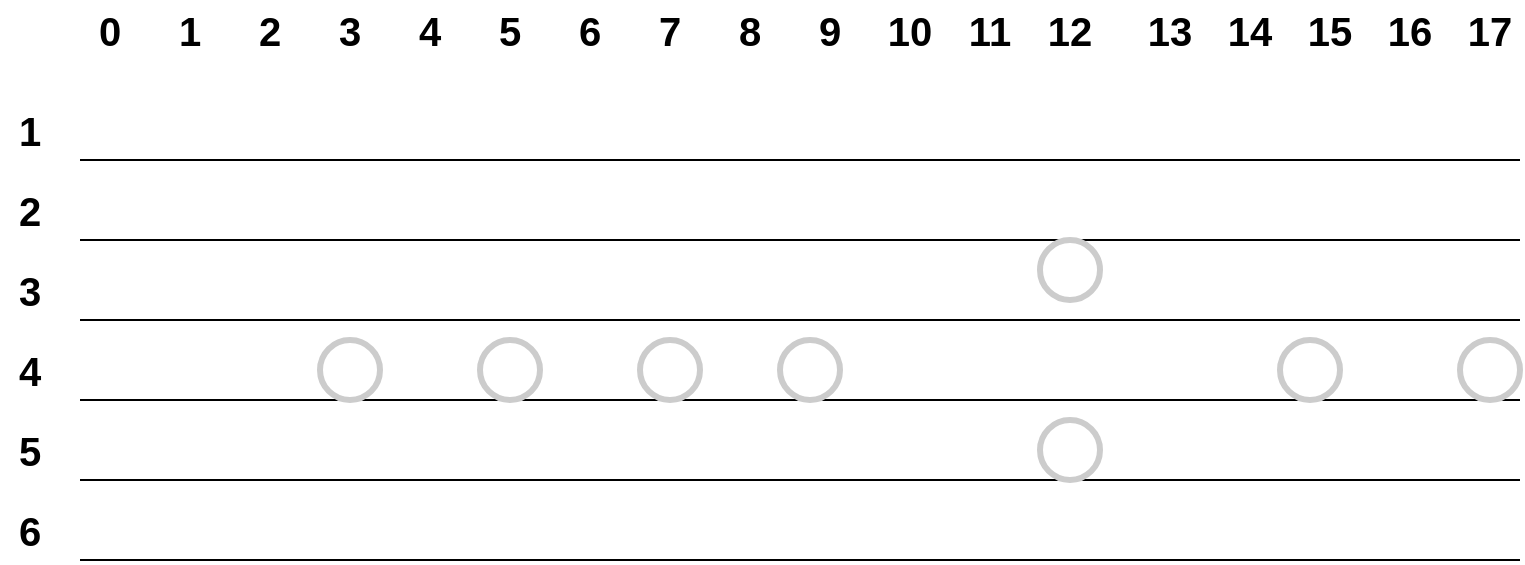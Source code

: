 <mxfile version="24.6.4" type="device" pages="7">
  <diagram name="Общий" id="SO0X9eCHDszmoeJIWC0o">
    <mxGraphModel dx="740" dy="544" grid="1" gridSize="10" guides="1" tooltips="1" connect="1" arrows="1" fold="1" page="1" pageScale="1" pageWidth="1169" pageHeight="827" math="0" shadow="0">
      <root>
        <mxCell id="0" />
        <mxCell id="1" parent="0" />
        <mxCell id="XJJJVYgW4OXZWgP-59sk-1" value="" style="endArrow=none;html=1;rounded=0;" parent="1" edge="1">
          <mxGeometry width="50" height="50" relative="1" as="geometry">
            <mxPoint x="40" y="80" as="sourcePoint" />
            <mxPoint x="760" y="80" as="targetPoint" />
          </mxGeometry>
        </mxCell>
        <mxCell id="XJJJVYgW4OXZWgP-59sk-2" value="1" style="text;strokeColor=none;align=center;fillColor=none;html=1;verticalAlign=middle;whiteSpace=wrap;rounded=0;fontSize=20;fontStyle=1" parent="1" vertex="1">
          <mxGeometry x="80" width="30" height="30" as="geometry" />
        </mxCell>
        <mxCell id="XJJJVYgW4OXZWgP-59sk-3" value="0" style="text;strokeColor=none;align=center;fillColor=none;html=1;verticalAlign=middle;whiteSpace=wrap;rounded=0;fontSize=20;fontStyle=1" parent="1" vertex="1">
          <mxGeometry x="40" width="30" height="30" as="geometry" />
        </mxCell>
        <mxCell id="XJJJVYgW4OXZWgP-59sk-4" value="2" style="text;strokeColor=none;align=center;fillColor=none;html=1;verticalAlign=middle;whiteSpace=wrap;rounded=0;fontSize=20;fontStyle=1" parent="1" vertex="1">
          <mxGeometry x="120" width="30" height="30" as="geometry" />
        </mxCell>
        <mxCell id="XJJJVYgW4OXZWgP-59sk-5" value="3" style="text;strokeColor=none;align=center;fillColor=none;html=1;verticalAlign=middle;whiteSpace=wrap;rounded=0;fontSize=20;fontStyle=1" parent="1" vertex="1">
          <mxGeometry x="160" width="30" height="30" as="geometry" />
        </mxCell>
        <mxCell id="XJJJVYgW4OXZWgP-59sk-6" value="4" style="text;strokeColor=none;align=center;fillColor=none;html=1;verticalAlign=middle;whiteSpace=wrap;rounded=0;fontSize=20;fontStyle=1" parent="1" vertex="1">
          <mxGeometry x="200" width="30" height="30" as="geometry" />
        </mxCell>
        <mxCell id="XJJJVYgW4OXZWgP-59sk-7" value="5" style="text;strokeColor=none;align=center;fillColor=none;html=1;verticalAlign=middle;whiteSpace=wrap;rounded=0;fontSize=20;fontStyle=1" parent="1" vertex="1">
          <mxGeometry x="240" width="30" height="30" as="geometry" />
        </mxCell>
        <mxCell id="XJJJVYgW4OXZWgP-59sk-8" value="6" style="text;strokeColor=none;align=center;fillColor=none;html=1;verticalAlign=middle;whiteSpace=wrap;rounded=0;fontSize=20;fontStyle=1" parent="1" vertex="1">
          <mxGeometry x="280" width="30" height="30" as="geometry" />
        </mxCell>
        <mxCell id="XJJJVYgW4OXZWgP-59sk-9" value="7" style="text;strokeColor=none;align=center;fillColor=none;html=1;verticalAlign=middle;whiteSpace=wrap;rounded=0;fontSize=20;fontStyle=1" parent="1" vertex="1">
          <mxGeometry x="320" width="30" height="30" as="geometry" />
        </mxCell>
        <mxCell id="XJJJVYgW4OXZWgP-59sk-10" value="8" style="text;strokeColor=none;align=center;fillColor=none;html=1;verticalAlign=middle;whiteSpace=wrap;rounded=0;fontSize=20;fontStyle=1" parent="1" vertex="1">
          <mxGeometry x="360" width="30" height="30" as="geometry" />
        </mxCell>
        <mxCell id="XJJJVYgW4OXZWgP-59sk-11" value="9" style="text;strokeColor=none;align=center;fillColor=none;html=1;verticalAlign=middle;whiteSpace=wrap;rounded=0;fontSize=20;fontStyle=1" parent="1" vertex="1">
          <mxGeometry x="400" width="30" height="30" as="geometry" />
        </mxCell>
        <mxCell id="XJJJVYgW4OXZWgP-59sk-12" value="10" style="text;strokeColor=none;align=center;fillColor=none;html=1;verticalAlign=middle;whiteSpace=wrap;rounded=0;fontSize=20;fontStyle=1" parent="1" vertex="1">
          <mxGeometry x="440" width="30" height="30" as="geometry" />
        </mxCell>
        <mxCell id="XJJJVYgW4OXZWgP-59sk-13" value="11" style="text;strokeColor=none;align=center;fillColor=none;html=1;verticalAlign=middle;whiteSpace=wrap;rounded=0;fontSize=20;fontStyle=1" parent="1" vertex="1">
          <mxGeometry x="480" width="30" height="30" as="geometry" />
        </mxCell>
        <mxCell id="XJJJVYgW4OXZWgP-59sk-14" value="12" style="text;strokeColor=none;align=center;fillColor=none;html=1;verticalAlign=middle;whiteSpace=wrap;rounded=0;fontSize=20;fontStyle=1" parent="1" vertex="1">
          <mxGeometry x="520" width="30" height="30" as="geometry" />
        </mxCell>
        <mxCell id="XJJJVYgW4OXZWgP-59sk-15" value="" style="endArrow=none;html=1;rounded=0;" parent="1" edge="1">
          <mxGeometry width="50" height="50" relative="1" as="geometry">
            <mxPoint x="40" y="120" as="sourcePoint" />
            <mxPoint x="760" y="120" as="targetPoint" />
          </mxGeometry>
        </mxCell>
        <mxCell id="XJJJVYgW4OXZWgP-59sk-16" value="" style="endArrow=none;html=1;rounded=0;" parent="1" edge="1">
          <mxGeometry width="50" height="50" relative="1" as="geometry">
            <mxPoint x="40" y="160" as="sourcePoint" />
            <mxPoint x="760" y="160" as="targetPoint" />
          </mxGeometry>
        </mxCell>
        <mxCell id="XJJJVYgW4OXZWgP-59sk-17" value="" style="endArrow=none;html=1;rounded=0;" parent="1" edge="1">
          <mxGeometry width="50" height="50" relative="1" as="geometry">
            <mxPoint x="40" y="200" as="sourcePoint" />
            <mxPoint x="760" y="200" as="targetPoint" />
          </mxGeometry>
        </mxCell>
        <mxCell id="XJJJVYgW4OXZWgP-59sk-18" value="" style="endArrow=none;html=1;rounded=0;" parent="1" edge="1">
          <mxGeometry width="50" height="50" relative="1" as="geometry">
            <mxPoint x="40" y="240" as="sourcePoint" />
            <mxPoint x="760" y="240" as="targetPoint" />
          </mxGeometry>
        </mxCell>
        <mxCell id="XJJJVYgW4OXZWgP-59sk-19" value="" style="endArrow=none;html=1;rounded=0;" parent="1" edge="1">
          <mxGeometry width="50" height="50" relative="1" as="geometry">
            <mxPoint x="40" y="280" as="sourcePoint" />
            <mxPoint x="760" y="280" as="targetPoint" />
          </mxGeometry>
        </mxCell>
        <mxCell id="XJJJVYgW4OXZWgP-59sk-20" value="" style="ellipse;whiteSpace=wrap;html=1;aspect=fixed;strokeColor=#CCCCCC;strokeWidth=3;" parent="1" vertex="1">
          <mxGeometry x="520" y="210" width="30" height="30" as="geometry" />
        </mxCell>
        <mxCell id="XJJJVYgW4OXZWgP-59sk-21" value="" style="ellipse;whiteSpace=wrap;html=1;aspect=fixed;strokeColor=#CCCCCC;strokeWidth=3;" parent="1" vertex="1">
          <mxGeometry x="520" y="120" width="30" height="30" as="geometry" />
        </mxCell>
        <mxCell id="XJJJVYgW4OXZWgP-59sk-22" value="" style="ellipse;whiteSpace=wrap;html=1;aspect=fixed;strokeColor=#CCCCCC;strokeWidth=3;" parent="1" vertex="1">
          <mxGeometry x="160" y="170" width="30" height="30" as="geometry" />
        </mxCell>
        <mxCell id="XJJJVYgW4OXZWgP-59sk-23" value="" style="ellipse;whiteSpace=wrap;html=1;aspect=fixed;strokeColor=#CCCCCC;strokeWidth=3;" parent="1" vertex="1">
          <mxGeometry x="240" y="170" width="30" height="30" as="geometry" />
        </mxCell>
        <mxCell id="XJJJVYgW4OXZWgP-59sk-24" value="" style="ellipse;whiteSpace=wrap;html=1;aspect=fixed;strokeColor=#CCCCCC;strokeWidth=3;" parent="1" vertex="1">
          <mxGeometry x="320" y="170" width="30" height="30" as="geometry" />
        </mxCell>
        <mxCell id="XJJJVYgW4OXZWgP-59sk-25" value="" style="ellipse;whiteSpace=wrap;html=1;aspect=fixed;strokeColor=#CCCCCC;strokeWidth=3;" parent="1" vertex="1">
          <mxGeometry x="390" y="170" width="30" height="30" as="geometry" />
        </mxCell>
        <mxCell id="7yaf4bMwB0gXNvTUAqOY-1" value="" style="ellipse;whiteSpace=wrap;html=1;aspect=fixed;strokeColor=#CCCCCC;strokeWidth=3;" vertex="1" parent="1">
          <mxGeometry x="640" y="170" width="30" height="30" as="geometry" />
        </mxCell>
        <mxCell id="7yaf4bMwB0gXNvTUAqOY-2" value="" style="ellipse;whiteSpace=wrap;html=1;aspect=fixed;strokeColor=#CCCCCC;strokeWidth=3;" vertex="1" parent="1">
          <mxGeometry x="730" y="170" width="30" height="30" as="geometry" />
        </mxCell>
        <mxCell id="7yaf4bMwB0gXNvTUAqOY-3" value="13" style="text;strokeColor=none;align=center;fillColor=none;html=1;verticalAlign=middle;whiteSpace=wrap;rounded=0;fontSize=20;fontStyle=1" vertex="1" parent="1">
          <mxGeometry x="570" width="30" height="30" as="geometry" />
        </mxCell>
        <mxCell id="7yaf4bMwB0gXNvTUAqOY-4" value="14" style="text;strokeColor=none;align=center;fillColor=none;html=1;verticalAlign=middle;whiteSpace=wrap;rounded=0;fontSize=20;fontStyle=1" vertex="1" parent="1">
          <mxGeometry x="610" width="30" height="30" as="geometry" />
        </mxCell>
        <mxCell id="7yaf4bMwB0gXNvTUAqOY-5" value="15" style="text;strokeColor=none;align=center;fillColor=none;html=1;verticalAlign=middle;whiteSpace=wrap;rounded=0;fontSize=20;fontStyle=1" vertex="1" parent="1">
          <mxGeometry x="650" width="30" height="30" as="geometry" />
        </mxCell>
        <mxCell id="7yaf4bMwB0gXNvTUAqOY-6" value="16" style="text;strokeColor=none;align=center;fillColor=none;html=1;verticalAlign=middle;whiteSpace=wrap;rounded=0;fontSize=20;fontStyle=1" vertex="1" parent="1">
          <mxGeometry x="690" width="30" height="30" as="geometry" />
        </mxCell>
        <mxCell id="7yaf4bMwB0gXNvTUAqOY-7" value="17" style="text;strokeColor=none;align=center;fillColor=none;html=1;verticalAlign=middle;whiteSpace=wrap;rounded=0;fontSize=20;fontStyle=1" vertex="1" parent="1">
          <mxGeometry x="730" width="30" height="30" as="geometry" />
        </mxCell>
        <mxCell id="7yaf4bMwB0gXNvTUAqOY-8" value="1" style="text;strokeColor=none;align=center;fillColor=none;html=1;verticalAlign=middle;whiteSpace=wrap;rounded=0;fontSize=20;fontStyle=1" vertex="1" parent="1">
          <mxGeometry y="50" width="30" height="30" as="geometry" />
        </mxCell>
        <mxCell id="7yaf4bMwB0gXNvTUAqOY-10" value="2" style="text;strokeColor=none;align=center;fillColor=none;html=1;verticalAlign=middle;whiteSpace=wrap;rounded=0;fontSize=20;fontStyle=1" vertex="1" parent="1">
          <mxGeometry y="90" width="30" height="30" as="geometry" />
        </mxCell>
        <mxCell id="7yaf4bMwB0gXNvTUAqOY-13" value="3" style="text;strokeColor=none;align=center;fillColor=none;html=1;verticalAlign=middle;whiteSpace=wrap;rounded=0;fontSize=20;fontStyle=1" vertex="1" parent="1">
          <mxGeometry y="130" width="30" height="30" as="geometry" />
        </mxCell>
        <mxCell id="7yaf4bMwB0gXNvTUAqOY-14" value="4" style="text;strokeColor=none;align=center;fillColor=none;html=1;verticalAlign=middle;whiteSpace=wrap;rounded=0;fontSize=20;fontStyle=1" vertex="1" parent="1">
          <mxGeometry y="170" width="30" height="30" as="geometry" />
        </mxCell>
        <mxCell id="7yaf4bMwB0gXNvTUAqOY-16" value="5" style="text;strokeColor=none;align=center;fillColor=none;html=1;verticalAlign=middle;whiteSpace=wrap;rounded=0;fontSize=20;fontStyle=1" vertex="1" parent="1">
          <mxGeometry y="210" width="30" height="30" as="geometry" />
        </mxCell>
        <mxCell id="7yaf4bMwB0gXNvTUAqOY-19" value="6" style="text;strokeColor=none;align=center;fillColor=none;html=1;verticalAlign=middle;whiteSpace=wrap;rounded=0;fontSize=20;fontStyle=1" vertex="1" parent="1">
          <mxGeometry y="250" width="30" height="30" as="geometry" />
        </mxCell>
      </root>
    </mxGraphModel>
  </diagram>
  <diagram name="Сводная" id="-Zudke6E-wjmRkCNhhhj">
    <mxGraphModel dx="740" dy="544" grid="1" gridSize="10" guides="1" tooltips="1" connect="1" arrows="1" fold="1" page="1" pageScale="1" pageWidth="1169" pageHeight="827" math="0" shadow="0">
      <root>
        <mxCell id="JcxEpUTKMKVvZ6AZUV74-0" />
        <mxCell id="JcxEpUTKMKVvZ6AZUV74-1" parent="JcxEpUTKMKVvZ6AZUV74-0" />
        <mxCell id="JcxEpUTKMKVvZ6AZUV74-2" value="" style="endArrow=none;html=1;rounded=0;" edge="1" parent="JcxEpUTKMKVvZ6AZUV74-1">
          <mxGeometry width="50" height="50" relative="1" as="geometry">
            <mxPoint x="40" y="150" as="sourcePoint" />
            <mxPoint x="760" y="150" as="targetPoint" />
          </mxGeometry>
        </mxCell>
        <mxCell id="JcxEpUTKMKVvZ6AZUV74-3" value="1" style="text;strokeColor=none;align=center;fillColor=none;html=1;verticalAlign=middle;whiteSpace=wrap;rounded=0;fontSize=20;fontStyle=1" vertex="1" parent="JcxEpUTKMKVvZ6AZUV74-1">
          <mxGeometry x="80" y="76" width="30" height="30" as="geometry" />
        </mxCell>
        <mxCell id="JcxEpUTKMKVvZ6AZUV74-4" value="0" style="text;strokeColor=none;align=center;fillColor=none;html=1;verticalAlign=middle;whiteSpace=wrap;rounded=0;fontSize=20;fontStyle=1" vertex="1" parent="JcxEpUTKMKVvZ6AZUV74-1">
          <mxGeometry x="40" y="76" width="30" height="30" as="geometry" />
        </mxCell>
        <mxCell id="JcxEpUTKMKVvZ6AZUV74-5" value="2" style="text;strokeColor=none;align=center;fillColor=none;html=1;verticalAlign=middle;whiteSpace=wrap;rounded=0;fontSize=20;fontStyle=1" vertex="1" parent="JcxEpUTKMKVvZ6AZUV74-1">
          <mxGeometry x="120" y="76" width="30" height="30" as="geometry" />
        </mxCell>
        <mxCell id="JcxEpUTKMKVvZ6AZUV74-6" value="3" style="text;strokeColor=none;align=center;fillColor=none;html=1;verticalAlign=middle;whiteSpace=wrap;rounded=0;fontSize=20;fontStyle=1" vertex="1" parent="JcxEpUTKMKVvZ6AZUV74-1">
          <mxGeometry x="160" y="76" width="30" height="30" as="geometry" />
        </mxCell>
        <mxCell id="JcxEpUTKMKVvZ6AZUV74-7" value="4" style="text;strokeColor=none;align=center;fillColor=none;html=1;verticalAlign=middle;whiteSpace=wrap;rounded=0;fontSize=20;fontStyle=1" vertex="1" parent="JcxEpUTKMKVvZ6AZUV74-1">
          <mxGeometry x="200" y="76" width="30" height="30" as="geometry" />
        </mxCell>
        <mxCell id="JcxEpUTKMKVvZ6AZUV74-8" value="5" style="text;strokeColor=none;align=center;fillColor=none;html=1;verticalAlign=middle;whiteSpace=wrap;rounded=0;fontSize=20;fontStyle=1" vertex="1" parent="JcxEpUTKMKVvZ6AZUV74-1">
          <mxGeometry x="240" y="76" width="30" height="30" as="geometry" />
        </mxCell>
        <mxCell id="JcxEpUTKMKVvZ6AZUV74-9" value="6" style="text;strokeColor=none;align=center;fillColor=none;html=1;verticalAlign=middle;whiteSpace=wrap;rounded=0;fontSize=20;fontStyle=1" vertex="1" parent="JcxEpUTKMKVvZ6AZUV74-1">
          <mxGeometry x="280" y="76" width="30" height="30" as="geometry" />
        </mxCell>
        <mxCell id="JcxEpUTKMKVvZ6AZUV74-10" value="7" style="text;strokeColor=none;align=center;fillColor=none;html=1;verticalAlign=middle;whiteSpace=wrap;rounded=0;fontSize=20;fontStyle=1" vertex="1" parent="JcxEpUTKMKVvZ6AZUV74-1">
          <mxGeometry x="320" y="76" width="30" height="30" as="geometry" />
        </mxCell>
        <mxCell id="JcxEpUTKMKVvZ6AZUV74-11" value="8" style="text;strokeColor=none;align=center;fillColor=none;html=1;verticalAlign=middle;whiteSpace=wrap;rounded=0;fontSize=20;fontStyle=1" vertex="1" parent="JcxEpUTKMKVvZ6AZUV74-1">
          <mxGeometry x="360" y="76" width="30" height="30" as="geometry" />
        </mxCell>
        <mxCell id="JcxEpUTKMKVvZ6AZUV74-12" value="9" style="text;strokeColor=none;align=center;fillColor=none;html=1;verticalAlign=middle;whiteSpace=wrap;rounded=0;fontSize=20;fontStyle=1" vertex="1" parent="JcxEpUTKMKVvZ6AZUV74-1">
          <mxGeometry x="400" y="76" width="30" height="30" as="geometry" />
        </mxCell>
        <mxCell id="JcxEpUTKMKVvZ6AZUV74-13" value="10" style="text;strokeColor=none;align=center;fillColor=none;html=1;verticalAlign=middle;whiteSpace=wrap;rounded=0;fontSize=20;fontStyle=1" vertex="1" parent="JcxEpUTKMKVvZ6AZUV74-1">
          <mxGeometry x="440" y="76" width="30" height="30" as="geometry" />
        </mxCell>
        <mxCell id="JcxEpUTKMKVvZ6AZUV74-14" value="11" style="text;strokeColor=none;align=center;fillColor=none;html=1;verticalAlign=middle;whiteSpace=wrap;rounded=0;fontSize=20;fontStyle=1" vertex="1" parent="JcxEpUTKMKVvZ6AZUV74-1">
          <mxGeometry x="480" y="76" width="30" height="30" as="geometry" />
        </mxCell>
        <mxCell id="JcxEpUTKMKVvZ6AZUV74-15" value="12" style="text;strokeColor=none;align=center;fillColor=none;html=1;verticalAlign=middle;whiteSpace=wrap;rounded=0;fontSize=20;fontStyle=1" vertex="1" parent="JcxEpUTKMKVvZ6AZUV74-1">
          <mxGeometry x="520" y="76" width="30" height="30" as="geometry" />
        </mxCell>
        <mxCell id="JcxEpUTKMKVvZ6AZUV74-16" value="" style="endArrow=none;html=1;rounded=0;" edge="1" parent="JcxEpUTKMKVvZ6AZUV74-1">
          <mxGeometry width="50" height="50" relative="1" as="geometry">
            <mxPoint x="40" y="190" as="sourcePoint" />
            <mxPoint x="760" y="190" as="targetPoint" />
          </mxGeometry>
        </mxCell>
        <mxCell id="JcxEpUTKMKVvZ6AZUV74-17" value="" style="endArrow=none;html=1;rounded=0;" edge="1" parent="JcxEpUTKMKVvZ6AZUV74-1">
          <mxGeometry width="50" height="50" relative="1" as="geometry">
            <mxPoint x="40" y="230" as="sourcePoint" />
            <mxPoint x="760" y="230" as="targetPoint" />
          </mxGeometry>
        </mxCell>
        <mxCell id="JcxEpUTKMKVvZ6AZUV74-18" value="" style="endArrow=none;html=1;rounded=0;" edge="1" parent="JcxEpUTKMKVvZ6AZUV74-1">
          <mxGeometry width="50" height="50" relative="1" as="geometry">
            <mxPoint x="40" y="270" as="sourcePoint" />
            <mxPoint x="760" y="270" as="targetPoint" />
          </mxGeometry>
        </mxCell>
        <mxCell id="JcxEpUTKMKVvZ6AZUV74-19" value="" style="endArrow=none;html=1;rounded=0;" edge="1" parent="JcxEpUTKMKVvZ6AZUV74-1">
          <mxGeometry width="50" height="50" relative="1" as="geometry">
            <mxPoint x="40" y="310" as="sourcePoint" />
            <mxPoint x="760" y="310" as="targetPoint" />
          </mxGeometry>
        </mxCell>
        <mxCell id="JcxEpUTKMKVvZ6AZUV74-20" value="" style="endArrow=none;html=1;rounded=0;" edge="1" parent="JcxEpUTKMKVvZ6AZUV74-1">
          <mxGeometry width="50" height="50" relative="1" as="geometry">
            <mxPoint x="40" y="350" as="sourcePoint" />
            <mxPoint x="760" y="350" as="targetPoint" />
          </mxGeometry>
        </mxCell>
        <mxCell id="JcxEpUTKMKVvZ6AZUV74-21" value="" style="ellipse;whiteSpace=wrap;html=1;aspect=fixed;strokeColor=#CCCCCC;strokeWidth=3;" vertex="1" parent="JcxEpUTKMKVvZ6AZUV74-1">
          <mxGeometry x="525" y="275" width="30" height="30" as="geometry" />
        </mxCell>
        <mxCell id="JcxEpUTKMKVvZ6AZUV74-22" value="" style="ellipse;whiteSpace=wrap;html=1;aspect=fixed;strokeColor=#CCCCCC;strokeWidth=3;" vertex="1" parent="JcxEpUTKMKVvZ6AZUV74-1">
          <mxGeometry x="525" y="195" width="30" height="30" as="geometry" />
        </mxCell>
        <mxCell id="JcxEpUTKMKVvZ6AZUV74-23" value="" style="ellipse;whiteSpace=wrap;html=1;aspect=fixed;strokeColor=#CCCCCC;strokeWidth=3;" vertex="1" parent="JcxEpUTKMKVvZ6AZUV74-1">
          <mxGeometry x="163" y="236" width="30" height="30" as="geometry" />
        </mxCell>
        <mxCell id="JcxEpUTKMKVvZ6AZUV74-24" value="" style="ellipse;whiteSpace=wrap;html=1;aspect=fixed;strokeColor=#CCCCCC;strokeWidth=3;" vertex="1" parent="JcxEpUTKMKVvZ6AZUV74-1">
          <mxGeometry x="246" y="236" width="30" height="30" as="geometry" />
        </mxCell>
        <mxCell id="JcxEpUTKMKVvZ6AZUV74-25" value="" style="ellipse;whiteSpace=wrap;html=1;aspect=fixed;strokeColor=#CCCCCC;strokeWidth=3;" vertex="1" parent="JcxEpUTKMKVvZ6AZUV74-1">
          <mxGeometry x="325" y="236" width="30" height="30" as="geometry" />
        </mxCell>
        <mxCell id="JcxEpUTKMKVvZ6AZUV74-26" value="" style="ellipse;whiteSpace=wrap;html=1;aspect=fixed;strokeColor=#CCCCCC;strokeWidth=3;" vertex="1" parent="JcxEpUTKMKVvZ6AZUV74-1">
          <mxGeometry x="404" y="235" width="30" height="30" as="geometry" />
        </mxCell>
        <mxCell id="JcxEpUTKMKVvZ6AZUV74-27" value="" style="ellipse;whiteSpace=wrap;html=1;aspect=fixed;strokeColor=#CCCCCC;strokeWidth=3;" vertex="1" parent="JcxEpUTKMKVvZ6AZUV74-1">
          <mxGeometry x="645" y="234" width="30" height="30" as="geometry" />
        </mxCell>
        <mxCell id="JcxEpUTKMKVvZ6AZUV74-28" value="" style="ellipse;whiteSpace=wrap;html=1;aspect=fixed;strokeColor=#CCCCCC;strokeWidth=3;" vertex="1" parent="JcxEpUTKMKVvZ6AZUV74-1">
          <mxGeometry x="725" y="235" width="30" height="30" as="geometry" />
        </mxCell>
        <mxCell id="JcxEpUTKMKVvZ6AZUV74-29" value="13" style="text;strokeColor=none;align=center;fillColor=none;html=1;verticalAlign=middle;whiteSpace=wrap;rounded=0;fontSize=20;fontStyle=1" vertex="1" parent="JcxEpUTKMKVvZ6AZUV74-1">
          <mxGeometry x="570" y="76" width="30" height="30" as="geometry" />
        </mxCell>
        <mxCell id="JcxEpUTKMKVvZ6AZUV74-30" value="14" style="text;strokeColor=none;align=center;fillColor=none;html=1;verticalAlign=middle;whiteSpace=wrap;rounded=0;fontSize=20;fontStyle=1" vertex="1" parent="JcxEpUTKMKVvZ6AZUV74-1">
          <mxGeometry x="610" y="76" width="30" height="30" as="geometry" />
        </mxCell>
        <mxCell id="JcxEpUTKMKVvZ6AZUV74-31" value="15" style="text;strokeColor=none;align=center;fillColor=none;html=1;verticalAlign=middle;whiteSpace=wrap;rounded=0;fontSize=20;fontStyle=1" vertex="1" parent="JcxEpUTKMKVvZ6AZUV74-1">
          <mxGeometry x="650" y="76" width="30" height="30" as="geometry" />
        </mxCell>
        <mxCell id="JcxEpUTKMKVvZ6AZUV74-32" value="16" style="text;strokeColor=none;align=center;fillColor=none;html=1;verticalAlign=middle;whiteSpace=wrap;rounded=0;fontSize=20;fontStyle=1" vertex="1" parent="JcxEpUTKMKVvZ6AZUV74-1">
          <mxGeometry x="690" y="76" width="30" height="30" as="geometry" />
        </mxCell>
        <mxCell id="JcxEpUTKMKVvZ6AZUV74-33" value="17" style="text;strokeColor=none;align=center;fillColor=none;html=1;verticalAlign=middle;whiteSpace=wrap;rounded=0;fontSize=20;fontStyle=1" vertex="1" parent="JcxEpUTKMKVvZ6AZUV74-1">
          <mxGeometry x="730" y="76" width="30" height="30" as="geometry" />
        </mxCell>
        <mxCell id="JcxEpUTKMKVvZ6AZUV74-34" value="1" style="text;strokeColor=none;align=center;fillColor=none;html=1;verticalAlign=middle;whiteSpace=wrap;rounded=0;fontSize=20;fontStyle=1" vertex="1" parent="JcxEpUTKMKVvZ6AZUV74-1">
          <mxGeometry y="120" width="30" height="30" as="geometry" />
        </mxCell>
        <mxCell id="JcxEpUTKMKVvZ6AZUV74-35" value="2" style="text;strokeColor=none;align=center;fillColor=none;html=1;verticalAlign=middle;whiteSpace=wrap;rounded=0;fontSize=20;fontStyle=1" vertex="1" parent="JcxEpUTKMKVvZ6AZUV74-1">
          <mxGeometry y="160" width="30" height="30" as="geometry" />
        </mxCell>
        <mxCell id="JcxEpUTKMKVvZ6AZUV74-36" value="3" style="text;strokeColor=none;align=center;fillColor=none;html=1;verticalAlign=middle;whiteSpace=wrap;rounded=0;fontSize=20;fontStyle=1" vertex="1" parent="JcxEpUTKMKVvZ6AZUV74-1">
          <mxGeometry y="200" width="30" height="30" as="geometry" />
        </mxCell>
        <mxCell id="JcxEpUTKMKVvZ6AZUV74-37" value="4" style="text;strokeColor=none;align=center;fillColor=none;html=1;verticalAlign=middle;whiteSpace=wrap;rounded=0;fontSize=20;fontStyle=1" vertex="1" parent="JcxEpUTKMKVvZ6AZUV74-1">
          <mxGeometry y="240" width="30" height="30" as="geometry" />
        </mxCell>
        <mxCell id="JcxEpUTKMKVvZ6AZUV74-38" value="5" style="text;strokeColor=none;align=center;fillColor=none;html=1;verticalAlign=middle;whiteSpace=wrap;rounded=0;fontSize=20;fontStyle=1" vertex="1" parent="JcxEpUTKMKVvZ6AZUV74-1">
          <mxGeometry y="280" width="30" height="30" as="geometry" />
        </mxCell>
        <mxCell id="JcxEpUTKMKVvZ6AZUV74-39" value="6" style="text;strokeColor=none;align=center;fillColor=none;html=1;verticalAlign=middle;whiteSpace=wrap;rounded=0;fontSize=20;fontStyle=1" vertex="1" parent="JcxEpUTKMKVvZ6AZUV74-1">
          <mxGeometry y="320" width="30" height="30" as="geometry" />
        </mxCell>
        <mxCell id="JcxEpUTKMKVvZ6AZUV74-40" value="&lt;font size=&quot;1&quot; style=&quot;&quot;&gt;&lt;b style=&quot;font-size: 17px;&quot;&gt;B&lt;/b&gt;&lt;/font&gt;" style="ellipse;whiteSpace=wrap;html=1;aspect=fixed;strokeColor=#FF0000;strokeWidth=3;connectable=0;movable=1;resizable=1;rotatable=1;deletable=1;editable=1;locked=0;fillColor=#CCFFCC;allowArrows=0;gradientColor=none;" vertex="1" parent="JcxEpUTKMKVvZ6AZUV74-1">
          <mxGeometry x="330" y="338" width="20" height="20" as="geometry" />
        </mxCell>
        <mxCell id="JcxEpUTKMKVvZ6AZUV74-41" value="&lt;font style=&quot;font-size: 17px;&quot;&gt;&lt;b&gt;C#&lt;/b&gt;&lt;/font&gt;" style="ellipse;whiteSpace=wrap;html=1;aspect=fixed;strokeColor=default;strokeWidth=1;connectable=0;movable=1;resizable=1;rotatable=1;deletable=1;editable=1;locked=0;fillColor=#FFFFCC;allowArrows=0;" vertex="1" parent="JcxEpUTKMKVvZ6AZUV74-1">
          <mxGeometry x="410" y="338" width="20" height="20" as="geometry" />
        </mxCell>
        <mxCell id="JcxEpUTKMKVvZ6AZUV74-42" value="" style="ellipse;whiteSpace=wrap;html=1;aspect=fixed;strokeColor=#CCCCCC;strokeWidth=3;connectable=0;" vertex="1" parent="JcxEpUTKMKVvZ6AZUV74-1">
          <mxGeometry x="163" y="236" width="30" height="30" as="geometry" />
        </mxCell>
        <mxCell id="JcxEpUTKMKVvZ6AZUV74-43" value="" style="ellipse;whiteSpace=wrap;html=1;aspect=fixed;strokeColor=#CCCCCC;strokeWidth=3;connectable=0;" vertex="1" parent="JcxEpUTKMKVvZ6AZUV74-1">
          <mxGeometry x="246" y="236" width="30" height="30" as="geometry" />
        </mxCell>
        <mxCell id="JcxEpUTKMKVvZ6AZUV74-44" value="" style="ellipse;whiteSpace=wrap;html=1;aspect=fixed;strokeColor=#CCCCCC;strokeWidth=3;connectable=0;" vertex="1" parent="JcxEpUTKMKVvZ6AZUV74-1">
          <mxGeometry x="325" y="236" width="30" height="30" as="geometry" />
        </mxCell>
        <mxCell id="JcxEpUTKMKVvZ6AZUV74-45" value="" style="ellipse;whiteSpace=wrap;html=1;aspect=fixed;strokeColor=#CCCCCC;strokeWidth=3;connectable=0;" vertex="1" parent="JcxEpUTKMKVvZ6AZUV74-1">
          <mxGeometry x="404" y="235" width="30" height="30" as="geometry" />
        </mxCell>
        <mxCell id="JcxEpUTKMKVvZ6AZUV74-46" value="" style="ellipse;whiteSpace=wrap;html=1;aspect=fixed;strokeColor=#CCCCCC;strokeWidth=3;connectable=0;" vertex="1" parent="JcxEpUTKMKVvZ6AZUV74-1">
          <mxGeometry x="525" y="195" width="30" height="30" as="geometry" />
        </mxCell>
        <mxCell id="JcxEpUTKMKVvZ6AZUV74-47" value="" style="ellipse;whiteSpace=wrap;html=1;aspect=fixed;strokeColor=#CCCCCC;strokeWidth=3;connectable=0;" vertex="1" parent="JcxEpUTKMKVvZ6AZUV74-1">
          <mxGeometry x="525" y="275" width="30" height="30" as="geometry" />
        </mxCell>
        <mxCell id="JcxEpUTKMKVvZ6AZUV74-48" value="" style="ellipse;whiteSpace=wrap;html=1;aspect=fixed;strokeColor=#CCCCCC;strokeWidth=3;connectable=0;" vertex="1" parent="JcxEpUTKMKVvZ6AZUV74-1">
          <mxGeometry x="163" y="236" width="30" height="30" as="geometry" />
        </mxCell>
        <mxCell id="JcxEpUTKMKVvZ6AZUV74-49" value="" style="ellipse;whiteSpace=wrap;html=1;aspect=fixed;strokeColor=#CCCCCC;strokeWidth=3;connectable=0;" vertex="1" parent="JcxEpUTKMKVvZ6AZUV74-1">
          <mxGeometry x="246" y="236" width="30" height="30" as="geometry" />
        </mxCell>
        <mxCell id="JcxEpUTKMKVvZ6AZUV74-50" value="" style="ellipse;whiteSpace=wrap;html=1;aspect=fixed;strokeColor=#CCCCCC;strokeWidth=3;connectable=0;" vertex="1" parent="JcxEpUTKMKVvZ6AZUV74-1">
          <mxGeometry x="325" y="236" width="30" height="30" as="geometry" />
        </mxCell>
        <mxCell id="JcxEpUTKMKVvZ6AZUV74-51" value="" style="ellipse;whiteSpace=wrap;html=1;aspect=fixed;strokeColor=#CCCCCC;strokeWidth=3;connectable=0;" vertex="1" parent="JcxEpUTKMKVvZ6AZUV74-1">
          <mxGeometry x="404" y="235" width="30" height="30" as="geometry" />
        </mxCell>
        <mxCell id="JcxEpUTKMKVvZ6AZUV74-52" value="" style="ellipse;whiteSpace=wrap;html=1;aspect=fixed;strokeColor=#CCCCCC;strokeWidth=3;connectable=0;" vertex="1" parent="JcxEpUTKMKVvZ6AZUV74-1">
          <mxGeometry x="525" y="195" width="30" height="30" as="geometry" />
        </mxCell>
        <mxCell id="JcxEpUTKMKVvZ6AZUV74-53" value="" style="ellipse;whiteSpace=wrap;html=1;aspect=fixed;strokeColor=#CCCCCC;strokeWidth=3;connectable=0;" vertex="1" parent="JcxEpUTKMKVvZ6AZUV74-1">
          <mxGeometry x="525" y="275" width="30" height="30" as="geometry" />
        </mxCell>
        <mxCell id="JcxEpUTKMKVvZ6AZUV74-54" value="&lt;font style=&quot;font-size: 17px;&quot;&gt;&lt;b&gt;E&lt;/b&gt;&lt;/font&gt;" style="ellipse;whiteSpace=wrap;html=1;aspect=fixed;strokeColor=default;strokeWidth=1;connectable=0;movable=1;resizable=1;rotatable=1;deletable=1;editable=1;locked=0;fillColor=#FFFFCC;allowArrows=0;" vertex="1" parent="JcxEpUTKMKVvZ6AZUV74-1">
          <mxGeometry x="330" y="300" width="20" height="20" as="geometry" />
        </mxCell>
        <mxCell id="JcxEpUTKMKVvZ6AZUV74-55" value="&lt;font style=&quot;font-size: 17px;&quot;&gt;&lt;b&gt;F#&lt;/b&gt;&lt;/font&gt;" style="ellipse;whiteSpace=wrap;html=1;aspect=fixed;strokeColor=default;strokeWidth=1;connectable=0;movable=1;resizable=1;rotatable=1;deletable=1;editable=1;locked=0;fillColor=#FFFFCC;allowArrows=0;" vertex="1" parent="JcxEpUTKMKVvZ6AZUV74-1">
          <mxGeometry x="409" y="300" width="20" height="20" as="geometry" />
        </mxCell>
        <mxCell id="JcxEpUTKMKVvZ6AZUV74-56" value="&lt;font style=&quot;font-size: 17px;&quot;&gt;&lt;b&gt;A&lt;/b&gt;&lt;/font&gt;" style="ellipse;whiteSpace=wrap;html=1;aspect=fixed;strokeColor=#000000;strokeWidth=1;connectable=0;movable=1;resizable=1;rotatable=1;deletable=1;editable=1;locked=0;fillColor=#FFFFCC;allowArrows=0;" vertex="1" parent="JcxEpUTKMKVvZ6AZUV74-1">
          <mxGeometry x="330" y="259" width="20" height="20" as="geometry" />
        </mxCell>
        <mxCell id="JcxEpUTKMKVvZ6AZUV74-57" value="&lt;font size=&quot;1&quot; style=&quot;&quot;&gt;&lt;b style=&quot;font-size: 17px;&quot;&gt;D&lt;/b&gt;&lt;/font&gt;" style="ellipse;whiteSpace=wrap;html=1;aspect=fixed;strokeColor=default;strokeWidth=1;connectable=0;movable=1;resizable=1;rotatable=1;deletable=1;editable=1;locked=0;fillColor=#FFCCCC;allowArrows=0;" vertex="1" parent="JcxEpUTKMKVvZ6AZUV74-1">
          <mxGeometry x="330" y="219" width="20" height="20" as="geometry" />
        </mxCell>
        <mxCell id="JcxEpUTKMKVvZ6AZUV74-58" value="&lt;font size=&quot;1&quot; style=&quot;&quot;&gt;&lt;b style=&quot;font-size: 17px;&quot;&gt;F#&lt;/b&gt;&lt;/font&gt;" style="ellipse;whiteSpace=wrap;html=1;aspect=fixed;strokeColor=default;strokeWidth=1;connectable=0;movable=1;resizable=1;rotatable=1;deletable=1;editable=1;locked=0;fillColor=#FFCCCC;allowArrows=0;" vertex="1" parent="JcxEpUTKMKVvZ6AZUV74-1">
          <mxGeometry x="330" y="180" width="20" height="20" as="geometry" />
        </mxCell>
        <mxCell id="JcxEpUTKMKVvZ6AZUV74-59" value="&lt;font size=&quot;1&quot; style=&quot;&quot;&gt;&lt;b style=&quot;font-size: 17px;&quot;&gt;G&lt;/b&gt;&lt;/font&gt;" style="ellipse;whiteSpace=wrap;html=1;aspect=fixed;strokeColor=default;strokeWidth=1;connectable=0;movable=1;resizable=1;rotatable=1;deletable=1;editable=1;locked=0;fillColor=#FFCCCC;allowArrows=0;" vertex="1" parent="JcxEpUTKMKVvZ6AZUV74-1">
          <mxGeometry x="369" y="180" width="20" height="20" as="geometry" />
        </mxCell>
        <mxCell id="JcxEpUTKMKVvZ6AZUV74-60" value="&lt;span style=&quot;font-size: 17px;&quot;&gt;&lt;b&gt;B&lt;/b&gt;&lt;/span&gt;" style="ellipse;whiteSpace=wrap;html=1;aspect=fixed;strokeColor=#FF0000;strokeWidth=3;connectable=0;movable=1;resizable=1;rotatable=1;deletable=1;editable=1;locked=0;fillColor=#FFCCCC;allowArrows=0;" vertex="1" parent="JcxEpUTKMKVvZ6AZUV74-1">
          <mxGeometry x="330" y="140" width="20" height="20" as="geometry" />
        </mxCell>
        <mxCell id="JcxEpUTKMKVvZ6AZUV74-61" value="&lt;span style=&quot;font-size: 17px;&quot;&gt;&lt;b&gt;C#&lt;/b&gt;&lt;/span&gt;" style="ellipse;whiteSpace=wrap;html=1;aspect=fixed;strokeColor=default;strokeWidth=1;connectable=0;movable=1;resizable=1;rotatable=1;deletable=1;editable=1;locked=0;fillColor=#CCCCFF;allowArrows=0;" vertex="1" parent="JcxEpUTKMKVvZ6AZUV74-1">
          <mxGeometry x="410" y="140" width="20" height="20" as="geometry" />
        </mxCell>
        <mxCell id="JcxEpUTKMKVvZ6AZUV74-62" value="СИ - МИНОР" style="text;strokeColor=none;align=center;fillColor=none;html=1;verticalAlign=middle;whiteSpace=wrap;rounded=0;fontSize=20;fontStyle=1" vertex="1" parent="JcxEpUTKMKVvZ6AZUV74-1">
          <mxGeometry x="35" y="10" width="155" height="30" as="geometry" />
        </mxCell>
        <mxCell id="JcxEpUTKMKVvZ6AZUV74-63" value="&lt;span style=&quot;color: rgb(45, 55, 72); font-family: &amp;quot;Roboto Condensed&amp;quot;, sans-serif; font-style: normal; font-variant-ligatures: normal; font-variant-caps: normal; letter-spacing: normal; orphans: 2; text-align: center; text-indent: 0px; text-transform: none; widows: 2; word-spacing: 0px; -webkit-text-stroke-width: 0px; white-space: normal; background-color: rgb(255, 255, 255); text-decoration-thickness: initial; text-decoration-style: initial; text-decoration-color: initial; float: none; display: inline !important;&quot;&gt;&lt;font style=&quot;font-size: 22px;&quot;&gt;B-C#-D-E-F#-G-A-B&lt;/font&gt;&lt;/span&gt;" style="text;whiteSpace=wrap;html=1;fontSize=14;fontStyle=1" vertex="1" parent="JcxEpUTKMKVvZ6AZUV74-1">
          <mxGeometry x="276" y="35" width="234" height="35" as="geometry" />
        </mxCell>
        <mxCell id="JcxEpUTKMKVvZ6AZUV74-64" value="ДО РЕ МИ ФА СОЛЬ ЛЯ СИ&lt;div&gt;C&amp;nbsp; &amp;nbsp; D&amp;nbsp; &amp;nbsp; E&amp;nbsp; &amp;nbsp; &amp;nbsp;F&amp;nbsp; &amp;nbsp; &amp;nbsp;G&amp;nbsp; &amp;nbsp; &amp;nbsp; &amp;nbsp;A&amp;nbsp; &amp;nbsp;B&lt;/div&gt;" style="text;strokeColor=none;align=center;fillColor=none;html=1;verticalAlign=middle;whiteSpace=wrap;rounded=0;fontSize=20;fontStyle=1" vertex="1" parent="JcxEpUTKMKVvZ6AZUV74-1">
          <mxGeometry x="457.5" y="20" width="342.5" height="30" as="geometry" />
        </mxCell>
        <mxCell id="JcxEpUTKMKVvZ6AZUV74-65" value="Т - П - Т - Т- П - Т - Т" style="text;strokeColor=none;align=center;fillColor=none;html=1;verticalAlign=middle;whiteSpace=wrap;rounded=0;fontSize=20;fontStyle=1" vertex="1" parent="JcxEpUTKMKVvZ6AZUV74-1">
          <mxGeometry x="35" y="40" width="205" height="30" as="geometry" />
        </mxCell>
        <mxCell id="JcxEpUTKMKVvZ6AZUV74-66" value="&lt;font style=&quot;font-size: 17px;&quot;&gt;&lt;b&gt;D&lt;/b&gt;&lt;/font&gt;" style="ellipse;whiteSpace=wrap;html=1;aspect=fixed;strokeColor=default;strokeWidth=1;connectable=0;movable=1;resizable=1;rotatable=1;deletable=1;editable=1;locked=0;fillColor=#FFFFCC;allowArrows=0;" vertex="1" parent="JcxEpUTKMKVvZ6AZUV74-1">
          <mxGeometry x="450" y="338" width="20" height="20" as="geometry" />
        </mxCell>
        <mxCell id="JcxEpUTKMKVvZ6AZUV74-67" value="&lt;font style=&quot;font-size: 17px;&quot;&gt;&lt;b&gt;G&lt;/b&gt;&lt;/font&gt;" style="ellipse;whiteSpace=wrap;html=1;aspect=fixed;strokeColor=default;strokeWidth=1;connectable=0;movable=1;resizable=1;rotatable=1;deletable=1;editable=1;locked=0;fillColor=#FFFFCC;allowArrows=0;" vertex="1" parent="JcxEpUTKMKVvZ6AZUV74-1">
          <mxGeometry x="450" y="300" width="20" height="20" as="geometry" />
        </mxCell>
        <mxCell id="JcxEpUTKMKVvZ6AZUV74-68" value="&lt;font size=&quot;1&quot; style=&quot;&quot;&gt;&lt;b style=&quot;font-size: 17px;&quot;&gt;B&lt;/b&gt;&lt;/font&gt;" style="ellipse;whiteSpace=wrap;html=1;aspect=fixed;strokeColor=#FF0000;strokeWidth=3;connectable=0;movable=1;resizable=1;rotatable=1;deletable=1;editable=1;locked=0;fillColor=#FFFFCC;allowArrows=0;" vertex="1" parent="JcxEpUTKMKVvZ6AZUV74-1">
          <mxGeometry x="409" y="259" width="20" height="20" as="geometry" />
        </mxCell>
        <mxCell id="JcxEpUTKMKVvZ6AZUV74-69" value="&lt;font size=&quot;1&quot; style=&quot;&quot;&gt;&lt;b style=&quot;font-size: 17px;&quot;&gt;E&lt;/b&gt;&lt;/font&gt;" style="ellipse;whiteSpace=wrap;html=1;aspect=fixed;strokeColor=default;strokeWidth=1;connectable=0;movable=1;resizable=1;rotatable=1;deletable=1;editable=1;locked=0;fillColor=#FFCCCC;allowArrows=0;" vertex="1" parent="JcxEpUTKMKVvZ6AZUV74-1">
          <mxGeometry x="409" y="220" width="20" height="20" as="geometry" />
        </mxCell>
        <mxCell id="JcxEpUTKMKVvZ6AZUV74-70" value="&lt;font style=&quot;font-size: 17px;&quot;&gt;&lt;b&gt;A&lt;/b&gt;&lt;/font&gt;" style="ellipse;whiteSpace=wrap;html=1;aspect=fixed;strokeColor=#000000;strokeWidth=1;connectable=0;movable=1;resizable=1;rotatable=1;deletable=1;editable=1;locked=0;fillColor=#FFCCCC;allowArrows=0;" vertex="1" parent="JcxEpUTKMKVvZ6AZUV74-1">
          <mxGeometry x="450" y="180" width="20" height="20" as="geometry" />
        </mxCell>
        <mxCell id="JcxEpUTKMKVvZ6AZUV74-71" value="&lt;span style=&quot;font-size: 17px;&quot;&gt;&lt;b&gt;D&lt;/b&gt;&lt;/span&gt;" style="ellipse;whiteSpace=wrap;html=1;aspect=fixed;strokeColor=default;strokeWidth=1;connectable=0;movable=1;resizable=1;rotatable=1;deletable=1;editable=1;locked=0;fillColor=#CCCCFF;allowArrows=0;" vertex="1" parent="JcxEpUTKMKVvZ6AZUV74-1">
          <mxGeometry x="450" y="140" width="20" height="20" as="geometry" />
        </mxCell>
        <mxCell id="JcxEpUTKMKVvZ6AZUV74-73" value="&lt;font size=&quot;1&quot; style=&quot;&quot;&gt;&lt;b style=&quot;font-size: 17px;&quot;&gt;С#&lt;/b&gt;&lt;/font&gt;" style="ellipse;whiteSpace=wrap;html=1;aspect=fixed;strokeColor=default;strokeWidth=1;connectable=0;movable=1;resizable=1;rotatable=1;deletable=1;editable=1;locked=0;fillColor=#FFCCCC;allowArrows=0;" vertex="1" parent="JcxEpUTKMKVvZ6AZUV74-1">
          <mxGeometry x="290" y="220" width="20" height="20" as="geometry" />
        </mxCell>
        <mxCell id="FVSnq-O8L-Z-Yj54QIG3-0" value="&lt;font size=&quot;1&quot; style=&quot;&quot;&gt;&lt;b style=&quot;font-size: 17px;&quot;&gt;E&lt;/b&gt;&lt;/font&gt;" style="ellipse;whiteSpace=wrap;html=1;aspect=fixed;strokeColor=default;strokeWidth=1;connectable=0;movable=1;resizable=1;rotatable=1;deletable=1;editable=1;locked=0;fillColor=#FFCCCC;allowArrows=0;" vertex="1" parent="JcxEpUTKMKVvZ6AZUV74-1">
          <mxGeometry x="50" y="140" width="20" height="20" as="geometry" />
        </mxCell>
        <mxCell id="FVSnq-O8L-Z-Yj54QIG3-1" value="&lt;font size=&quot;1&quot; style=&quot;&quot;&gt;&lt;b style=&quot;font-size: 17px;&quot;&gt;F#&lt;/b&gt;&lt;/font&gt;" style="ellipse;whiteSpace=wrap;html=1;aspect=fixed;strokeColor=default;strokeWidth=1;connectable=0;movable=1;resizable=1;rotatable=1;deletable=1;editable=1;locked=0;fillColor=#FFCCCC;allowArrows=0;" vertex="1" parent="JcxEpUTKMKVvZ6AZUV74-1">
          <mxGeometry x="127.5" y="140" width="20" height="20" as="geometry" />
        </mxCell>
        <mxCell id="FVSnq-O8L-Z-Yj54QIG3-2" value="&lt;font size=&quot;1&quot; style=&quot;&quot;&gt;&lt;b style=&quot;font-size: 17px;&quot;&gt;G&lt;/b&gt;&lt;/font&gt;" style="ellipse;whiteSpace=wrap;html=1;aspect=fixed;strokeColor=default;strokeWidth=1;connectable=0;movable=1;resizable=1;rotatable=1;deletable=1;editable=1;locked=0;fillColor=#FFCCCC;allowArrows=0;" vertex="1" parent="JcxEpUTKMKVvZ6AZUV74-1">
          <mxGeometry x="170" y="140" width="20" height="20" as="geometry" />
        </mxCell>
        <mxCell id="FVSnq-O8L-Z-Yj54QIG3-3" value="&lt;font style=&quot;font-size: 17px;&quot;&gt;&lt;b&gt;A&lt;/b&gt;&lt;/font&gt;" style="ellipse;whiteSpace=wrap;html=1;aspect=fixed;strokeColor=#000000;strokeWidth=1;connectable=0;movable=1;resizable=1;rotatable=1;deletable=1;editable=1;locked=0;fillColor=#FFCCCC;allowArrows=0;" vertex="1" parent="JcxEpUTKMKVvZ6AZUV74-1">
          <mxGeometry x="250" y="140" width="20" height="20" as="geometry" />
        </mxCell>
        <mxCell id="FVSnq-O8L-Z-Yj54QIG3-4" value="&lt;span style=&quot;font-size: 17px;&quot;&gt;&lt;b&gt;E&lt;/b&gt;&lt;/span&gt;" style="ellipse;whiteSpace=wrap;html=1;aspect=fixed;strokeColor=default;strokeWidth=1;connectable=0;movable=1;resizable=1;rotatable=1;deletable=1;editable=1;locked=0;fillColor=#CCCCFF;allowArrows=0;" vertex="1" parent="JcxEpUTKMKVvZ6AZUV74-1">
          <mxGeometry x="530" y="140" width="20" height="20" as="geometry" />
        </mxCell>
        <mxCell id="FVSnq-O8L-Z-Yj54QIG3-5" value="&lt;font size=&quot;1&quot; style=&quot;&quot;&gt;&lt;b style=&quot;font-size: 17px;&quot;&gt;B&lt;/b&gt;&lt;/font&gt;" style="ellipse;whiteSpace=wrap;html=1;aspect=fixed;strokeColor=#FF0000;strokeWidth=3;connectable=0;movable=1;resizable=1;rotatable=1;deletable=1;editable=1;locked=0;fillColor=#FFFFCC;allowArrows=0;" vertex="1" parent="JcxEpUTKMKVvZ6AZUV74-1">
          <mxGeometry x="50" y="180" width="20" height="20" as="geometry" />
        </mxCell>
        <mxCell id="FVSnq-O8L-Z-Yj54QIG3-6" value="&lt;font size=&quot;1&quot; style=&quot;&quot;&gt;&lt;b style=&quot;font-size: 17px;&quot;&gt;С#&lt;/b&gt;&lt;/font&gt;" style="ellipse;whiteSpace=wrap;html=1;aspect=fixed;strokeColor=default;strokeWidth=1;connectable=0;movable=1;resizable=1;rotatable=1;deletable=1;editable=1;locked=0;fillColor=#FFCCCC;allowArrows=0;" vertex="1" parent="JcxEpUTKMKVvZ6AZUV74-1">
          <mxGeometry x="127.5" y="180" width="20" height="20" as="geometry" />
        </mxCell>
        <mxCell id="FVSnq-O8L-Z-Yj54QIG3-7" value="&lt;font size=&quot;1&quot; style=&quot;&quot;&gt;&lt;b style=&quot;font-size: 17px;&quot;&gt;D&lt;/b&gt;&lt;/font&gt;" style="ellipse;whiteSpace=wrap;html=1;aspect=fixed;strokeColor=default;strokeWidth=1;connectable=0;movable=1;resizable=1;rotatable=1;deletable=1;editable=1;locked=0;fillColor=#FFCCCC;allowArrows=0;" vertex="1" parent="JcxEpUTKMKVvZ6AZUV74-1">
          <mxGeometry x="170" y="180" width="20" height="20" as="geometry" />
        </mxCell>
        <mxCell id="FVSnq-O8L-Z-Yj54QIG3-8" value="&lt;font size=&quot;1&quot; style=&quot;&quot;&gt;&lt;b style=&quot;font-size: 17px;&quot;&gt;E&lt;/b&gt;&lt;/font&gt;" style="ellipse;whiteSpace=wrap;html=1;aspect=fixed;strokeColor=default;strokeWidth=1;connectable=0;movable=1;resizable=1;rotatable=1;deletable=1;editable=1;locked=0;fillColor=#FFCCCC;allowArrows=0;" vertex="1" parent="JcxEpUTKMKVvZ6AZUV74-1">
          <mxGeometry x="250" y="180" width="20" height="20" as="geometry" />
        </mxCell>
        <mxCell id="FVSnq-O8L-Z-Yj54QIG3-9" value="&lt;span style=&quot;font-size: 17px;&quot;&gt;&lt;b&gt;B&lt;/b&gt;&lt;/span&gt;" style="ellipse;whiteSpace=wrap;html=1;aspect=fixed;strokeColor=#FF0000;strokeWidth=3;connectable=0;movable=1;resizable=1;rotatable=1;deletable=1;editable=1;locked=0;fillColor=#FFCCCC;allowArrows=0;" vertex="1" parent="JcxEpUTKMKVvZ6AZUV74-1">
          <mxGeometry x="530" y="180" width="20" height="20" as="geometry" />
        </mxCell>
        <mxCell id="FVSnq-O8L-Z-Yj54QIG3-12" value="&lt;font size=&quot;1&quot; style=&quot;&quot;&gt;&lt;b style=&quot;font-size: 17px;&quot;&gt;B&lt;/b&gt;&lt;/font&gt;" style="ellipse;whiteSpace=wrap;html=1;aspect=fixed;strokeColor=#FF0000;strokeWidth=3;connectable=0;movable=1;resizable=1;rotatable=1;deletable=1;editable=1;locked=0;fillColor=#FFFFCC;allowArrows=0;" vertex="1" parent="JcxEpUTKMKVvZ6AZUV74-1">
          <mxGeometry x="210" y="220" width="20" height="20" as="geometry" />
        </mxCell>
        <mxCell id="FVSnq-O8L-Z-Yj54QIG3-13" value="&lt;font style=&quot;font-size: 17px;&quot;&gt;&lt;b&gt;G&lt;/b&gt;&lt;/font&gt;" style="ellipse;whiteSpace=wrap;html=1;aspect=fixed;strokeColor=default;strokeWidth=1;connectable=0;movable=1;resizable=1;rotatable=1;deletable=1;editable=1;locked=0;fillColor=#FFFFCC;allowArrows=0;" vertex="1" parent="JcxEpUTKMKVvZ6AZUV74-1">
          <mxGeometry x="50" y="220" width="20" height="20" as="geometry" />
        </mxCell>
        <mxCell id="FVSnq-O8L-Z-Yj54QIG3-14" value="&lt;font style=&quot;font-size: 17px;&quot;&gt;&lt;b&gt;A&lt;/b&gt;&lt;/font&gt;" style="ellipse;whiteSpace=wrap;html=1;aspect=fixed;strokeColor=#000000;strokeWidth=1;connectable=0;movable=1;resizable=1;rotatable=1;deletable=1;editable=1;locked=0;fillColor=#FFFFCC;allowArrows=0;" vertex="1" parent="JcxEpUTKMKVvZ6AZUV74-1">
          <mxGeometry x="130" y="220" width="20" height="20" as="geometry" />
        </mxCell>
        <mxCell id="FVSnq-O8L-Z-Yj54QIG3-15" value="&lt;font size=&quot;1&quot; style=&quot;&quot;&gt;&lt;b style=&quot;font-size: 17px;&quot;&gt;F#&lt;/b&gt;&lt;/font&gt;" style="ellipse;whiteSpace=wrap;html=1;aspect=fixed;strokeColor=default;strokeWidth=1;connectable=0;movable=1;resizable=1;rotatable=1;deletable=1;editable=1;locked=0;fillColor=#FFCCCC;allowArrows=0;" vertex="1" parent="JcxEpUTKMKVvZ6AZUV74-1">
          <mxGeometry x="490" y="220" width="20" height="20" as="geometry" />
        </mxCell>
        <mxCell id="FVSnq-O8L-Z-Yj54QIG3-16" value="&lt;font size=&quot;1&quot; style=&quot;&quot;&gt;&lt;b style=&quot;font-size: 17px;&quot;&gt;G&lt;/b&gt;&lt;/font&gt;" style="ellipse;whiteSpace=wrap;html=1;aspect=fixed;strokeColor=default;strokeWidth=1;connectable=0;movable=1;resizable=1;rotatable=1;deletable=1;editable=1;locked=0;fillColor=#FFCCCC;allowArrows=0;" vertex="1" parent="JcxEpUTKMKVvZ6AZUV74-1">
          <mxGeometry x="530" y="219" width="20" height="20" as="geometry" />
        </mxCell>
        <mxCell id="FVSnq-O8L-Z-Yj54QIG3-17" value="&lt;font style=&quot;font-size: 17px;&quot;&gt;&lt;b&gt;D&lt;/b&gt;&lt;/font&gt;" style="ellipse;whiteSpace=wrap;html=1;aspect=fixed;strokeColor=default;strokeWidth=1;connectable=0;movable=1;resizable=1;rotatable=1;deletable=1;editable=1;locked=0;fillColor=#FFFFCC;allowArrows=0;" vertex="1" parent="JcxEpUTKMKVvZ6AZUV74-1">
          <mxGeometry x="50" y="260" width="20" height="20" as="geometry" />
        </mxCell>
        <mxCell id="FVSnq-O8L-Z-Yj54QIG3-18" value="&lt;font style=&quot;font-size: 17px;&quot;&gt;&lt;b&gt;E&lt;/b&gt;&lt;/font&gt;" style="ellipse;whiteSpace=wrap;html=1;aspect=fixed;strokeColor=default;strokeWidth=1;connectable=0;movable=1;resizable=1;rotatable=1;deletable=1;editable=1;locked=0;fillColor=#FFFFCC;allowArrows=0;" vertex="1" parent="JcxEpUTKMKVvZ6AZUV74-1">
          <mxGeometry x="130" y="260" width="20" height="20" as="geometry" />
        </mxCell>
        <mxCell id="FVSnq-O8L-Z-Yj54QIG3-19" value="&lt;font style=&quot;font-size: 17px;&quot;&gt;&lt;b&gt;F#&lt;/b&gt;&lt;/font&gt;" style="ellipse;whiteSpace=wrap;html=1;aspect=fixed;strokeColor=default;strokeWidth=1;connectable=0;movable=1;resizable=1;rotatable=1;deletable=1;editable=1;locked=0;fillColor=#FFFFCC;allowArrows=0;" vertex="1" parent="JcxEpUTKMKVvZ6AZUV74-1">
          <mxGeometry x="210" y="260" width="20" height="20" as="geometry" />
        </mxCell>
        <mxCell id="FVSnq-O8L-Z-Yj54QIG3-20" value="&lt;font style=&quot;font-size: 17px;&quot;&gt;&lt;b&gt;G&lt;/b&gt;&lt;/font&gt;" style="ellipse;whiteSpace=wrap;html=1;aspect=fixed;strokeColor=default;strokeWidth=1;connectable=0;movable=1;resizable=1;rotatable=1;deletable=1;editable=1;locked=0;fillColor=#FFFFCC;allowArrows=0;" vertex="1" parent="JcxEpUTKMKVvZ6AZUV74-1">
          <mxGeometry x="251" y="260" width="20" height="20" as="geometry" />
        </mxCell>
        <mxCell id="FVSnq-O8L-Z-Yj54QIG3-23" value="&lt;font size=&quot;1&quot; style=&quot;&quot;&gt;&lt;b style=&quot;font-size: 17px;&quot;&gt;С#&lt;/b&gt;&lt;/font&gt;" style="ellipse;whiteSpace=wrap;html=1;aspect=fixed;strokeColor=default;strokeWidth=1;connectable=0;movable=1;resizable=1;rotatable=1;deletable=1;editable=1;locked=0;fillColor=#FFCCCC;allowArrows=0;" vertex="1" parent="JcxEpUTKMKVvZ6AZUV74-1">
          <mxGeometry x="490" y="260" width="20" height="20" as="geometry" />
        </mxCell>
        <mxCell id="FVSnq-O8L-Z-Yj54QIG3-24" value="&lt;font size=&quot;1&quot; style=&quot;&quot;&gt;&lt;b style=&quot;font-size: 17px;&quot;&gt;D&lt;/b&gt;&lt;/font&gt;" style="ellipse;whiteSpace=wrap;html=1;aspect=fixed;strokeColor=default;strokeWidth=1;connectable=0;movable=1;resizable=1;rotatable=1;deletable=1;editable=1;locked=0;fillColor=#FFCCCC;allowArrows=0;" vertex="1" parent="JcxEpUTKMKVvZ6AZUV74-1">
          <mxGeometry x="530" y="259" width="20" height="20" as="geometry" />
        </mxCell>
        <mxCell id="FVSnq-O8L-Z-Yj54QIG3-25" value="&lt;font style=&quot;font-size: 17px;&quot;&gt;&lt;b&gt;A&lt;/b&gt;&lt;/font&gt;" style="ellipse;whiteSpace=wrap;html=1;aspect=fixed;strokeColor=#000000;strokeWidth=1;connectable=0;movable=1;resizable=1;rotatable=1;deletable=1;editable=1;locked=0;fillColor=#CCFFCC;allowArrows=0;" vertex="1" parent="JcxEpUTKMKVvZ6AZUV74-1">
          <mxGeometry x="50" y="300" width="20" height="20" as="geometry" />
        </mxCell>
        <mxCell id="FVSnq-O8L-Z-Yj54QIG3-26" value="&lt;font style=&quot;font-size: 17px;&quot;&gt;&lt;b&gt;B&lt;/b&gt;&lt;/font&gt;" style="ellipse;whiteSpace=wrap;html=1;aspect=fixed;strokeColor=#FF0000;strokeWidth=3;connectable=0;movable=1;resizable=1;rotatable=1;deletable=1;editable=1;locked=0;fillColor=#CCFFCC;allowArrows=0;" vertex="1" parent="JcxEpUTKMKVvZ6AZUV74-1">
          <mxGeometry x="130" y="300" width="20" height="20" as="geometry" />
        </mxCell>
        <mxCell id="FVSnq-O8L-Z-Yj54QIG3-27" value="&lt;font style=&quot;font-size: 17px;&quot;&gt;&lt;b&gt;C#&lt;/b&gt;&lt;/font&gt;" style="ellipse;whiteSpace=wrap;html=1;aspect=fixed;strokeColor=default;strokeWidth=1;connectable=0;movable=1;resizable=1;rotatable=1;deletable=1;editable=1;locked=0;fillColor=#FFFFCC;allowArrows=0;" vertex="1" parent="JcxEpUTKMKVvZ6AZUV74-1">
          <mxGeometry x="210" y="300" width="20" height="20" as="geometry" />
        </mxCell>
        <mxCell id="FVSnq-O8L-Z-Yj54QIG3-28" value="&lt;font style=&quot;font-size: 17px;&quot;&gt;&lt;b&gt;D&lt;/b&gt;&lt;/font&gt;" style="ellipse;whiteSpace=wrap;html=1;aspect=fixed;strokeColor=default;strokeWidth=1;connectable=0;movable=1;resizable=1;rotatable=1;deletable=1;editable=1;locked=0;fillColor=#FFFFCC;allowArrows=0;" vertex="1" parent="JcxEpUTKMKVvZ6AZUV74-1">
          <mxGeometry x="251" y="300" width="20" height="20" as="geometry" />
        </mxCell>
        <mxCell id="FVSnq-O8L-Z-Yj54QIG3-29" value="&lt;font style=&quot;font-size: 17px;&quot;&gt;&lt;b&gt;A&lt;/b&gt;&lt;/font&gt;" style="ellipse;whiteSpace=wrap;html=1;aspect=fixed;strokeColor=#000000;strokeWidth=1;connectable=0;movable=1;resizable=1;rotatable=1;deletable=1;editable=1;locked=0;fillColor=#FFFFCC;allowArrows=0;" vertex="1" parent="JcxEpUTKMKVvZ6AZUV74-1">
          <mxGeometry x="530" y="300" width="20" height="20" as="geometry" />
        </mxCell>
        <mxCell id="FVSnq-O8L-Z-Yj54QIG3-30" value="&lt;font style=&quot;font-size: 17px;&quot;&gt;&lt;b&gt;E&lt;/b&gt;&lt;/font&gt;" style="ellipse;whiteSpace=wrap;html=1;aspect=fixed;strokeColor=#000000;strokeWidth=1;connectable=0;movable=1;resizable=1;rotatable=1;deletable=1;editable=1;locked=0;fillColor=#CCFFCC;allowArrows=0;" vertex="1" parent="JcxEpUTKMKVvZ6AZUV74-1">
          <mxGeometry x="50" y="338" width="20" height="20" as="geometry" />
        </mxCell>
        <mxCell id="FVSnq-O8L-Z-Yj54QIG3-31" value="&lt;font style=&quot;font-size: 17px;&quot;&gt;&lt;b&gt;F#&lt;/b&gt;&lt;/font&gt;" style="ellipse;whiteSpace=wrap;html=1;aspect=fixed;strokeColor=#000000;strokeWidth=1;connectable=0;movable=1;resizable=1;rotatable=1;deletable=1;editable=1;locked=0;fillColor=#CCFFCC;allowArrows=0;" vertex="1" parent="JcxEpUTKMKVvZ6AZUV74-1">
          <mxGeometry x="130" y="338" width="20" height="20" as="geometry" />
        </mxCell>
        <mxCell id="FVSnq-O8L-Z-Yj54QIG3-32" value="&lt;font style=&quot;font-size: 17px;&quot;&gt;&lt;b&gt;G&lt;/b&gt;&lt;/font&gt;" style="ellipse;whiteSpace=wrap;html=1;aspect=fixed;strokeColor=#000000;strokeWidth=1;connectable=0;movable=1;resizable=1;rotatable=1;deletable=1;editable=1;locked=0;fillColor=#CCFFCC;allowArrows=0;" vertex="1" parent="JcxEpUTKMKVvZ6AZUV74-1">
          <mxGeometry x="173" y="338" width="20" height="20" as="geometry" />
        </mxCell>
        <mxCell id="FVSnq-O8L-Z-Yj54QIG3-33" value="&lt;font style=&quot;font-size: 17px;&quot;&gt;&lt;b&gt;A&lt;/b&gt;&lt;/font&gt;" style="ellipse;whiteSpace=wrap;html=1;aspect=fixed;strokeColor=#000000;strokeWidth=1;connectable=0;movable=1;resizable=1;rotatable=1;deletable=1;editable=1;locked=0;fillColor=#CCFFCC;allowArrows=0;" vertex="1" parent="JcxEpUTKMKVvZ6AZUV74-1">
          <mxGeometry x="250" y="338" width="20" height="20" as="geometry" />
        </mxCell>
        <mxCell id="FVSnq-O8L-Z-Yj54QIG3-34" value="&lt;font style=&quot;font-size: 17px;&quot;&gt;&lt;b&gt;E&lt;/b&gt;&lt;/font&gt;" style="ellipse;whiteSpace=wrap;html=1;aspect=fixed;strokeColor=default;strokeWidth=1;connectable=0;movable=1;resizable=1;rotatable=1;deletable=1;editable=1;locked=0;fillColor=#FFFFCC;allowArrows=0;" vertex="1" parent="JcxEpUTKMKVvZ6AZUV74-1">
          <mxGeometry x="530" y="338" width="20" height="20" as="geometry" />
        </mxCell>
        <mxCell id="FVSnq-O8L-Z-Yj54QIG3-35" value="" style="endArrow=oval;html=1;rounded=0;strokeWidth=3;startArrow=oval;startFill=1;endFill=1;" edge="1" parent="JcxEpUTKMKVvZ6AZUV74-1">
          <mxGeometry width="50" height="50" relative="1" as="geometry">
            <mxPoint x="60" y="380" as="sourcePoint" />
            <mxPoint x="180" y="380" as="targetPoint" />
          </mxGeometry>
        </mxCell>
        <mxCell id="FVSnq-O8L-Z-Yj54QIG3-36" value="0" style="edgeLabel;html=1;align=center;verticalAlign=middle;resizable=0;points=[];fontSize=20;" vertex="1" connectable="0" parent="FVSnq-O8L-Z-Yj54QIG3-35">
          <mxGeometry x="-0.608" y="-2" relative="1" as="geometry">
            <mxPoint x="-31" y="18" as="offset" />
          </mxGeometry>
        </mxCell>
        <mxCell id="FVSnq-O8L-Z-Yj54QIG3-38" value="" style="endArrow=oval;html=1;rounded=0;strokeWidth=3;startArrow=oval;startFill=1;endFill=1;dashed=1;dashPattern=1 1;" edge="1" parent="JcxEpUTKMKVvZ6AZUV74-1">
          <mxGeometry width="50" height="50" relative="1" as="geometry">
            <mxPoint x="180" y="380" as="sourcePoint" />
            <mxPoint x="220" y="380" as="targetPoint" />
          </mxGeometry>
        </mxCell>
        <mxCell id="FVSnq-O8L-Z-Yj54QIG3-39" value="" style="endArrow=oval;html=1;rounded=0;strokeWidth=3;startArrow=oval;startFill=1;endFill=1;" edge="1" parent="JcxEpUTKMKVvZ6AZUV74-1">
          <mxGeometry width="50" height="50" relative="1" as="geometry">
            <mxPoint x="140" y="413" as="sourcePoint" />
            <mxPoint x="260" y="413" as="targetPoint" />
          </mxGeometry>
        </mxCell>
        <mxCell id="FVSnq-O8L-Z-Yj54QIG3-40" value="2" style="edgeLabel;html=1;align=center;verticalAlign=middle;resizable=0;points=[];fontSize=20;" vertex="1" connectable="0" parent="FVSnq-O8L-Z-Yj54QIG3-39">
          <mxGeometry x="-0.608" y="-2" relative="1" as="geometry">
            <mxPoint x="-31" y="18" as="offset" />
          </mxGeometry>
        </mxCell>
        <mxCell id="FVSnq-O8L-Z-Yj54QIG3-41" value="" style="endArrow=oval;html=1;rounded=0;strokeWidth=3;startArrow=oval;startFill=1;endFill=1;" edge="1" parent="JcxEpUTKMKVvZ6AZUV74-1">
          <mxGeometry width="50" height="50" relative="1" as="geometry">
            <mxPoint x="260" y="450" as="sourcePoint" />
            <mxPoint x="340" y="450" as="targetPoint" />
          </mxGeometry>
        </mxCell>
        <mxCell id="FVSnq-O8L-Z-Yj54QIG3-42" value="5" style="edgeLabel;html=1;align=center;verticalAlign=middle;resizable=0;points=[];fontSize=20;" vertex="1" connectable="0" parent="FVSnq-O8L-Z-Yj54QIG3-41">
          <mxGeometry x="-0.608" y="-2" relative="1" as="geometry">
            <mxPoint x="-31" y="18" as="offset" />
          </mxGeometry>
        </mxCell>
        <mxCell id="FVSnq-O8L-Z-Yj54QIG3-43" value="" style="endArrow=oval;html=1;rounded=0;strokeWidth=3;startArrow=oval;startFill=1;endFill=1;dashed=1;dashPattern=1 1;" edge="1" parent="JcxEpUTKMKVvZ6AZUV74-1">
          <mxGeometry width="50" height="50" relative="1" as="geometry">
            <mxPoint x="220" y="450" as="sourcePoint" />
            <mxPoint x="260" y="450" as="targetPoint" />
          </mxGeometry>
        </mxCell>
        <mxCell id="FVSnq-O8L-Z-Yj54QIG3-44" value="" style="endArrow=oval;html=1;rounded=0;strokeWidth=3;startArrow=oval;startFill=1;endFill=1;dashed=1;dashPattern=1 1;" edge="1" parent="JcxEpUTKMKVvZ6AZUV74-1">
          <mxGeometry width="50" height="50" relative="1" as="geometry">
            <mxPoint x="340" y="450" as="sourcePoint" />
            <mxPoint x="380" y="450" as="targetPoint" />
          </mxGeometry>
        </mxCell>
        <mxCell id="FVSnq-O8L-Z-Yj54QIG3-45" value="" style="endArrow=oval;html=1;rounded=0;strokeWidth=3;startArrow=oval;startFill=1;endFill=1;" edge="1" parent="JcxEpUTKMKVvZ6AZUV74-1">
          <mxGeometry width="50" height="50" relative="1" as="geometry">
            <mxPoint x="340" y="380" as="sourcePoint" />
            <mxPoint x="460" y="380" as="targetPoint" />
          </mxGeometry>
        </mxCell>
        <mxCell id="FVSnq-O8L-Z-Yj54QIG3-46" value="7" style="edgeLabel;html=1;align=center;verticalAlign=middle;resizable=0;points=[];fontSize=20;" vertex="1" connectable="0" parent="FVSnq-O8L-Z-Yj54QIG3-45">
          <mxGeometry x="-0.608" y="-2" relative="1" as="geometry">
            <mxPoint x="-23" y="18" as="offset" />
          </mxGeometry>
        </mxCell>
        <mxCell id="FVSnq-O8L-Z-Yj54QIG3-47" value="" style="endArrow=oval;html=1;rounded=0;strokeWidth=3;startArrow=oval;startFill=1;endFill=1;dashed=1;dashPattern=1 1;" edge="1" parent="JcxEpUTKMKVvZ6AZUV74-1">
          <mxGeometry width="50" height="50" relative="1" as="geometry">
            <mxPoint x="300" y="380" as="sourcePoint" />
            <mxPoint x="340" y="380" as="targetPoint" />
          </mxGeometry>
        </mxCell>
        <mxCell id="FVSnq-O8L-Z-Yj54QIG3-48" value="" style="endArrow=oval;html=1;rounded=0;strokeWidth=3;startArrow=oval;startFill=1;endFill=1;" edge="1" parent="JcxEpUTKMKVvZ6AZUV74-1">
          <mxGeometry width="50" height="50" relative="1" as="geometry">
            <mxPoint x="420" y="413" as="sourcePoint" />
            <mxPoint x="540" y="413" as="targetPoint" />
          </mxGeometry>
        </mxCell>
        <mxCell id="FVSnq-O8L-Z-Yj54QIG3-49" value="9" style="edgeLabel;html=1;align=center;verticalAlign=middle;resizable=0;points=[];fontSize=20;" vertex="1" connectable="0" parent="FVSnq-O8L-Z-Yj54QIG3-48">
          <mxGeometry x="-0.608" y="-2" relative="1" as="geometry">
            <mxPoint x="-23" y="18" as="offset" />
          </mxGeometry>
        </mxCell>
      </root>
    </mxGraphModel>
  </diagram>
  <diagram name="СИ Минор 1П" id="ujtXnhE0rKlEewTc_GU5">
    <mxGraphModel dx="740" dy="544" grid="1" gridSize="10" guides="1" tooltips="1" connect="1" arrows="1" fold="1" page="1" pageScale="1" pageWidth="1169" pageHeight="827" math="0" shadow="0">
      <root>
        <mxCell id="TYjXnASA_h9tXgStIcFc-0" />
        <mxCell id="TYjXnASA_h9tXgStIcFc-1" parent="TYjXnASA_h9tXgStIcFc-0" />
        <mxCell id="TYjXnASA_h9tXgStIcFc-2" value="" style="endArrow=none;html=1;rounded=0;" parent="TYjXnASA_h9tXgStIcFc-1" edge="1">
          <mxGeometry width="50" height="50" relative="1" as="geometry">
            <mxPoint x="40" y="150" as="sourcePoint" />
            <mxPoint x="760" y="150" as="targetPoint" />
          </mxGeometry>
        </mxCell>
        <mxCell id="TYjXnASA_h9tXgStIcFc-3" value="1" style="text;strokeColor=none;align=center;fillColor=none;html=1;verticalAlign=middle;whiteSpace=wrap;rounded=0;fontSize=20;fontStyle=1" parent="TYjXnASA_h9tXgStIcFc-1" vertex="1">
          <mxGeometry x="80" y="70" width="30" height="30" as="geometry" />
        </mxCell>
        <mxCell id="TYjXnASA_h9tXgStIcFc-4" value="0" style="text;strokeColor=none;align=center;fillColor=none;html=1;verticalAlign=middle;whiteSpace=wrap;rounded=0;fontSize=20;fontStyle=1" parent="TYjXnASA_h9tXgStIcFc-1" vertex="1">
          <mxGeometry x="40" y="70" width="30" height="30" as="geometry" />
        </mxCell>
        <mxCell id="TYjXnASA_h9tXgStIcFc-5" value="2" style="text;strokeColor=none;align=center;fillColor=none;html=1;verticalAlign=middle;whiteSpace=wrap;rounded=0;fontSize=20;fontStyle=1" parent="TYjXnASA_h9tXgStIcFc-1" vertex="1">
          <mxGeometry x="120" y="70" width="30" height="30" as="geometry" />
        </mxCell>
        <mxCell id="TYjXnASA_h9tXgStIcFc-6" value="3" style="text;strokeColor=none;align=center;fillColor=none;html=1;verticalAlign=middle;whiteSpace=wrap;rounded=0;fontSize=20;fontStyle=1" parent="TYjXnASA_h9tXgStIcFc-1" vertex="1">
          <mxGeometry x="160" y="70" width="30" height="30" as="geometry" />
        </mxCell>
        <mxCell id="TYjXnASA_h9tXgStIcFc-7" value="4" style="text;strokeColor=none;align=center;fillColor=none;html=1;verticalAlign=middle;whiteSpace=wrap;rounded=0;fontSize=20;fontStyle=1" parent="TYjXnASA_h9tXgStIcFc-1" vertex="1">
          <mxGeometry x="200" y="70" width="30" height="30" as="geometry" />
        </mxCell>
        <mxCell id="TYjXnASA_h9tXgStIcFc-8" value="5" style="text;strokeColor=none;align=center;fillColor=none;html=1;verticalAlign=middle;whiteSpace=wrap;rounded=0;fontSize=20;fontStyle=1" parent="TYjXnASA_h9tXgStIcFc-1" vertex="1">
          <mxGeometry x="240" y="70" width="30" height="30" as="geometry" />
        </mxCell>
        <mxCell id="TYjXnASA_h9tXgStIcFc-9" value="6" style="text;strokeColor=none;align=center;fillColor=none;html=1;verticalAlign=middle;whiteSpace=wrap;rounded=0;fontSize=20;fontStyle=1" parent="TYjXnASA_h9tXgStIcFc-1" vertex="1">
          <mxGeometry x="280" y="70" width="30" height="30" as="geometry" />
        </mxCell>
        <mxCell id="TYjXnASA_h9tXgStIcFc-10" value="7" style="text;strokeColor=none;align=center;fillColor=none;html=1;verticalAlign=middle;whiteSpace=wrap;rounded=0;fontSize=20;fontStyle=1" parent="TYjXnASA_h9tXgStIcFc-1" vertex="1">
          <mxGeometry x="320" y="70" width="30" height="30" as="geometry" />
        </mxCell>
        <mxCell id="TYjXnASA_h9tXgStIcFc-11" value="8" style="text;strokeColor=none;align=center;fillColor=none;html=1;verticalAlign=middle;whiteSpace=wrap;rounded=0;fontSize=20;fontStyle=1" parent="TYjXnASA_h9tXgStIcFc-1" vertex="1">
          <mxGeometry x="360" y="70" width="30" height="30" as="geometry" />
        </mxCell>
        <mxCell id="TYjXnASA_h9tXgStIcFc-12" value="9" style="text;strokeColor=none;align=center;fillColor=none;html=1;verticalAlign=middle;whiteSpace=wrap;rounded=0;fontSize=20;fontStyle=1" parent="TYjXnASA_h9tXgStIcFc-1" vertex="1">
          <mxGeometry x="400" y="70" width="30" height="30" as="geometry" />
        </mxCell>
        <mxCell id="TYjXnASA_h9tXgStIcFc-13" value="10" style="text;strokeColor=none;align=center;fillColor=none;html=1;verticalAlign=middle;whiteSpace=wrap;rounded=0;fontSize=20;fontStyle=1" parent="TYjXnASA_h9tXgStIcFc-1" vertex="1">
          <mxGeometry x="440" y="70" width="30" height="30" as="geometry" />
        </mxCell>
        <mxCell id="TYjXnASA_h9tXgStIcFc-14" value="11" style="text;strokeColor=none;align=center;fillColor=none;html=1;verticalAlign=middle;whiteSpace=wrap;rounded=0;fontSize=20;fontStyle=1" parent="TYjXnASA_h9tXgStIcFc-1" vertex="1">
          <mxGeometry x="480" y="70" width="30" height="30" as="geometry" />
        </mxCell>
        <mxCell id="TYjXnASA_h9tXgStIcFc-15" value="12" style="text;strokeColor=none;align=center;fillColor=none;html=1;verticalAlign=middle;whiteSpace=wrap;rounded=0;fontSize=20;fontStyle=1" parent="TYjXnASA_h9tXgStIcFc-1" vertex="1">
          <mxGeometry x="520" y="70" width="30" height="30" as="geometry" />
        </mxCell>
        <mxCell id="TYjXnASA_h9tXgStIcFc-16" value="" style="endArrow=none;html=1;rounded=0;" parent="TYjXnASA_h9tXgStIcFc-1" edge="1">
          <mxGeometry width="50" height="50" relative="1" as="geometry">
            <mxPoint x="40" y="190" as="sourcePoint" />
            <mxPoint x="760" y="190" as="targetPoint" />
          </mxGeometry>
        </mxCell>
        <mxCell id="TYjXnASA_h9tXgStIcFc-17" value="" style="endArrow=none;html=1;rounded=0;" parent="TYjXnASA_h9tXgStIcFc-1" edge="1">
          <mxGeometry width="50" height="50" relative="1" as="geometry">
            <mxPoint x="40" y="230" as="sourcePoint" />
            <mxPoint x="760" y="230" as="targetPoint" />
          </mxGeometry>
        </mxCell>
        <mxCell id="TYjXnASA_h9tXgStIcFc-18" value="" style="endArrow=none;html=1;rounded=0;" parent="TYjXnASA_h9tXgStIcFc-1" edge="1">
          <mxGeometry width="50" height="50" relative="1" as="geometry">
            <mxPoint x="40" y="270" as="sourcePoint" />
            <mxPoint x="760" y="270" as="targetPoint" />
          </mxGeometry>
        </mxCell>
        <mxCell id="TYjXnASA_h9tXgStIcFc-19" value="" style="endArrow=none;html=1;rounded=0;" parent="TYjXnASA_h9tXgStIcFc-1" edge="1">
          <mxGeometry width="50" height="50" relative="1" as="geometry">
            <mxPoint x="40" y="310" as="sourcePoint" />
            <mxPoint x="760" y="310" as="targetPoint" />
          </mxGeometry>
        </mxCell>
        <mxCell id="TYjXnASA_h9tXgStIcFc-20" value="" style="endArrow=none;html=1;rounded=0;" parent="TYjXnASA_h9tXgStIcFc-1" edge="1">
          <mxGeometry width="50" height="50" relative="1" as="geometry">
            <mxPoint x="40" y="350" as="sourcePoint" />
            <mxPoint x="760" y="350" as="targetPoint" />
          </mxGeometry>
        </mxCell>
        <mxCell id="TYjXnASA_h9tXgStIcFc-21" value="" style="ellipse;whiteSpace=wrap;html=1;aspect=fixed;strokeColor=#CCCCCC;strokeWidth=3;" parent="TYjXnASA_h9tXgStIcFc-1" vertex="1">
          <mxGeometry x="525" y="275" width="30" height="30" as="geometry" />
        </mxCell>
        <mxCell id="TYjXnASA_h9tXgStIcFc-22" value="" style="ellipse;whiteSpace=wrap;html=1;aspect=fixed;strokeColor=#CCCCCC;strokeWidth=3;" parent="TYjXnASA_h9tXgStIcFc-1" vertex="1">
          <mxGeometry x="525" y="195" width="30" height="30" as="geometry" />
        </mxCell>
        <mxCell id="TYjXnASA_h9tXgStIcFc-23" value="" style="ellipse;whiteSpace=wrap;html=1;aspect=fixed;strokeColor=#CCCCCC;strokeWidth=3;" parent="TYjXnASA_h9tXgStIcFc-1" vertex="1">
          <mxGeometry x="163" y="236" width="30" height="30" as="geometry" />
        </mxCell>
        <mxCell id="TYjXnASA_h9tXgStIcFc-24" value="" style="ellipse;whiteSpace=wrap;html=1;aspect=fixed;strokeColor=#CCCCCC;strokeWidth=3;" parent="TYjXnASA_h9tXgStIcFc-1" vertex="1">
          <mxGeometry x="246" y="236" width="30" height="30" as="geometry" />
        </mxCell>
        <mxCell id="TYjXnASA_h9tXgStIcFc-25" value="" style="ellipse;whiteSpace=wrap;html=1;aspect=fixed;strokeColor=#CCCCCC;strokeWidth=3;" parent="TYjXnASA_h9tXgStIcFc-1" vertex="1">
          <mxGeometry x="325" y="236" width="30" height="30" as="geometry" />
        </mxCell>
        <mxCell id="TYjXnASA_h9tXgStIcFc-26" value="" style="ellipse;whiteSpace=wrap;html=1;aspect=fixed;strokeColor=#CCCCCC;strokeWidth=3;" parent="TYjXnASA_h9tXgStIcFc-1" vertex="1">
          <mxGeometry x="404" y="235" width="30" height="30" as="geometry" />
        </mxCell>
        <mxCell id="TYjXnASA_h9tXgStIcFc-27" value="" style="ellipse;whiteSpace=wrap;html=1;aspect=fixed;strokeColor=#CCCCCC;strokeWidth=3;" parent="TYjXnASA_h9tXgStIcFc-1" vertex="1">
          <mxGeometry x="645" y="234" width="30" height="30" as="geometry" />
        </mxCell>
        <mxCell id="TYjXnASA_h9tXgStIcFc-28" value="" style="ellipse;whiteSpace=wrap;html=1;aspect=fixed;strokeColor=#CCCCCC;strokeWidth=3;" parent="TYjXnASA_h9tXgStIcFc-1" vertex="1">
          <mxGeometry x="725" y="235" width="30" height="30" as="geometry" />
        </mxCell>
        <mxCell id="TYjXnASA_h9tXgStIcFc-29" value="13" style="text;strokeColor=none;align=center;fillColor=none;html=1;verticalAlign=middle;whiteSpace=wrap;rounded=0;fontSize=20;fontStyle=1" parent="TYjXnASA_h9tXgStIcFc-1" vertex="1">
          <mxGeometry x="570" y="70" width="30" height="30" as="geometry" />
        </mxCell>
        <mxCell id="TYjXnASA_h9tXgStIcFc-30" value="14" style="text;strokeColor=none;align=center;fillColor=none;html=1;verticalAlign=middle;whiteSpace=wrap;rounded=0;fontSize=20;fontStyle=1" parent="TYjXnASA_h9tXgStIcFc-1" vertex="1">
          <mxGeometry x="610" y="70" width="30" height="30" as="geometry" />
        </mxCell>
        <mxCell id="TYjXnASA_h9tXgStIcFc-31" value="15" style="text;strokeColor=none;align=center;fillColor=none;html=1;verticalAlign=middle;whiteSpace=wrap;rounded=0;fontSize=20;fontStyle=1" parent="TYjXnASA_h9tXgStIcFc-1" vertex="1">
          <mxGeometry x="650" y="70" width="30" height="30" as="geometry" />
        </mxCell>
        <mxCell id="TYjXnASA_h9tXgStIcFc-32" value="16" style="text;strokeColor=none;align=center;fillColor=none;html=1;verticalAlign=middle;whiteSpace=wrap;rounded=0;fontSize=20;fontStyle=1" parent="TYjXnASA_h9tXgStIcFc-1" vertex="1">
          <mxGeometry x="690" y="70" width="30" height="30" as="geometry" />
        </mxCell>
        <mxCell id="TYjXnASA_h9tXgStIcFc-33" value="17" style="text;strokeColor=none;align=center;fillColor=none;html=1;verticalAlign=middle;whiteSpace=wrap;rounded=0;fontSize=20;fontStyle=1" parent="TYjXnASA_h9tXgStIcFc-1" vertex="1">
          <mxGeometry x="730" y="70" width="30" height="30" as="geometry" />
        </mxCell>
        <mxCell id="TYjXnASA_h9tXgStIcFc-34" value="1" style="text;strokeColor=none;align=center;fillColor=none;html=1;verticalAlign=middle;whiteSpace=wrap;rounded=0;fontSize=20;fontStyle=1" parent="TYjXnASA_h9tXgStIcFc-1" vertex="1">
          <mxGeometry y="120" width="30" height="30" as="geometry" />
        </mxCell>
        <mxCell id="TYjXnASA_h9tXgStIcFc-35" value="2" style="text;strokeColor=none;align=center;fillColor=none;html=1;verticalAlign=middle;whiteSpace=wrap;rounded=0;fontSize=20;fontStyle=1" parent="TYjXnASA_h9tXgStIcFc-1" vertex="1">
          <mxGeometry y="160" width="30" height="30" as="geometry" />
        </mxCell>
        <mxCell id="TYjXnASA_h9tXgStIcFc-36" value="3" style="text;strokeColor=none;align=center;fillColor=none;html=1;verticalAlign=middle;whiteSpace=wrap;rounded=0;fontSize=20;fontStyle=1" parent="TYjXnASA_h9tXgStIcFc-1" vertex="1">
          <mxGeometry y="200" width="30" height="30" as="geometry" />
        </mxCell>
        <mxCell id="TYjXnASA_h9tXgStIcFc-37" value="4" style="text;strokeColor=none;align=center;fillColor=none;html=1;verticalAlign=middle;whiteSpace=wrap;rounded=0;fontSize=20;fontStyle=1" parent="TYjXnASA_h9tXgStIcFc-1" vertex="1">
          <mxGeometry y="240" width="30" height="30" as="geometry" />
        </mxCell>
        <mxCell id="TYjXnASA_h9tXgStIcFc-38" value="5" style="text;strokeColor=none;align=center;fillColor=none;html=1;verticalAlign=middle;whiteSpace=wrap;rounded=0;fontSize=20;fontStyle=1" parent="TYjXnASA_h9tXgStIcFc-1" vertex="1">
          <mxGeometry y="280" width="30" height="30" as="geometry" />
        </mxCell>
        <mxCell id="TYjXnASA_h9tXgStIcFc-39" value="6" style="text;strokeColor=none;align=center;fillColor=none;html=1;verticalAlign=middle;whiteSpace=wrap;rounded=0;fontSize=20;fontStyle=1" parent="TYjXnASA_h9tXgStIcFc-1" vertex="1">
          <mxGeometry y="320" width="30" height="30" as="geometry" />
        </mxCell>
        <mxCell id="knCgcByj4qIE2npfX9d--6" value="&lt;font size=&quot;1&quot; style=&quot;&quot;&gt;&lt;b style=&quot;font-size: 17px;&quot;&gt;B&lt;/b&gt;&lt;/font&gt;" style="ellipse;whiteSpace=wrap;html=1;aspect=fixed;strokeColor=#FF0000;strokeWidth=3;connectable=0;movable=1;resizable=1;rotatable=1;deletable=1;editable=1;locked=0;fillColor=#E6FFCC;allowArrows=0;gradientColor=none;" parent="TYjXnASA_h9tXgStIcFc-1" vertex="1">
          <mxGeometry x="330" y="338" width="20" height="20" as="geometry" />
        </mxCell>
        <mxCell id="knCgcByj4qIE2npfX9d--8" value="&lt;font style=&quot;font-size: 17px;&quot;&gt;&lt;b&gt;C#&lt;/b&gt;&lt;/font&gt;" style="ellipse;whiteSpace=wrap;html=1;aspect=fixed;strokeColor=default;strokeWidth=1;connectable=0;movable=1;resizable=1;rotatable=1;deletable=1;editable=1;locked=0;fillColor=#FFFFCC;allowArrows=0;" parent="TYjXnASA_h9tXgStIcFc-1" vertex="1">
          <mxGeometry x="410" y="338" width="20" height="20" as="geometry" />
        </mxCell>
        <mxCell id="knCgcByj4qIE2npfX9d--9" value="" style="ellipse;whiteSpace=wrap;html=1;aspect=fixed;strokeColor=#CCCCCC;strokeWidth=3;connectable=0;" parent="TYjXnASA_h9tXgStIcFc-1" vertex="1">
          <mxGeometry x="163" y="236" width="30" height="30" as="geometry" />
        </mxCell>
        <mxCell id="knCgcByj4qIE2npfX9d--10" value="" style="ellipse;whiteSpace=wrap;html=1;aspect=fixed;strokeColor=#CCCCCC;strokeWidth=3;connectable=0;" parent="TYjXnASA_h9tXgStIcFc-1" vertex="1">
          <mxGeometry x="246" y="236" width="30" height="30" as="geometry" />
        </mxCell>
        <mxCell id="knCgcByj4qIE2npfX9d--11" value="" style="ellipse;whiteSpace=wrap;html=1;aspect=fixed;strokeColor=#CCCCCC;strokeWidth=3;connectable=0;" parent="TYjXnASA_h9tXgStIcFc-1" vertex="1">
          <mxGeometry x="325" y="236" width="30" height="30" as="geometry" />
        </mxCell>
        <mxCell id="knCgcByj4qIE2npfX9d--12" value="" style="ellipse;whiteSpace=wrap;html=1;aspect=fixed;strokeColor=#CCCCCC;strokeWidth=3;connectable=0;" parent="TYjXnASA_h9tXgStIcFc-1" vertex="1">
          <mxGeometry x="404" y="235" width="30" height="30" as="geometry" />
        </mxCell>
        <mxCell id="knCgcByj4qIE2npfX9d--13" value="" style="ellipse;whiteSpace=wrap;html=1;aspect=fixed;strokeColor=#CCCCCC;strokeWidth=3;connectable=0;" parent="TYjXnASA_h9tXgStIcFc-1" vertex="1">
          <mxGeometry x="525" y="195" width="30" height="30" as="geometry" />
        </mxCell>
        <mxCell id="knCgcByj4qIE2npfX9d--14" value="" style="ellipse;whiteSpace=wrap;html=1;aspect=fixed;strokeColor=#CCCCCC;strokeWidth=3;connectable=0;" parent="TYjXnASA_h9tXgStIcFc-1" vertex="1">
          <mxGeometry x="525" y="275" width="30" height="30" as="geometry" />
        </mxCell>
        <mxCell id="knCgcByj4qIE2npfX9d--15" value="" style="ellipse;whiteSpace=wrap;html=1;aspect=fixed;strokeColor=#CCCCCC;strokeWidth=3;connectable=0;" parent="TYjXnASA_h9tXgStIcFc-1" vertex="1">
          <mxGeometry x="163" y="236" width="30" height="30" as="geometry" />
        </mxCell>
        <mxCell id="knCgcByj4qIE2npfX9d--16" value="" style="ellipse;whiteSpace=wrap;html=1;aspect=fixed;strokeColor=#CCCCCC;strokeWidth=3;connectable=0;" parent="TYjXnASA_h9tXgStIcFc-1" vertex="1">
          <mxGeometry x="246" y="236" width="30" height="30" as="geometry" />
        </mxCell>
        <mxCell id="knCgcByj4qIE2npfX9d--17" value="" style="ellipse;whiteSpace=wrap;html=1;aspect=fixed;strokeColor=#CCCCCC;strokeWidth=3;connectable=0;" parent="TYjXnASA_h9tXgStIcFc-1" vertex="1">
          <mxGeometry x="325" y="236" width="30" height="30" as="geometry" />
        </mxCell>
        <mxCell id="knCgcByj4qIE2npfX9d--18" value="" style="ellipse;whiteSpace=wrap;html=1;aspect=fixed;strokeColor=#CCCCCC;strokeWidth=3;connectable=0;" parent="TYjXnASA_h9tXgStIcFc-1" vertex="1">
          <mxGeometry x="404" y="235" width="30" height="30" as="geometry" />
        </mxCell>
        <mxCell id="knCgcByj4qIE2npfX9d--19" value="" style="ellipse;whiteSpace=wrap;html=1;aspect=fixed;strokeColor=#CCCCCC;strokeWidth=3;connectable=0;" parent="TYjXnASA_h9tXgStIcFc-1" vertex="1">
          <mxGeometry x="525" y="195" width="30" height="30" as="geometry" />
        </mxCell>
        <mxCell id="knCgcByj4qIE2npfX9d--20" value="" style="ellipse;whiteSpace=wrap;html=1;aspect=fixed;strokeColor=#CCCCCC;strokeWidth=3;connectable=0;" parent="TYjXnASA_h9tXgStIcFc-1" vertex="1">
          <mxGeometry x="525" y="275" width="30" height="30" as="geometry" />
        </mxCell>
        <mxCell id="knCgcByj4qIE2npfX9d--22" value="&lt;font style=&quot;font-size: 17px;&quot;&gt;&lt;b&gt;E&lt;/b&gt;&lt;/font&gt;" style="ellipse;whiteSpace=wrap;html=1;aspect=fixed;strokeColor=default;strokeWidth=1;connectable=0;movable=1;resizable=1;rotatable=1;deletable=1;editable=1;locked=0;fillColor=#FFFFCC;allowArrows=0;" parent="TYjXnASA_h9tXgStIcFc-1" vertex="1">
          <mxGeometry x="330" y="300" width="20" height="20" as="geometry" />
        </mxCell>
        <mxCell id="knCgcByj4qIE2npfX9d--23" value="&lt;font style=&quot;font-size: 17px;&quot;&gt;&lt;b&gt;F#&lt;/b&gt;&lt;/font&gt;" style="ellipse;whiteSpace=wrap;html=1;aspect=fixed;strokeColor=default;strokeWidth=1;connectable=0;movable=1;resizable=1;rotatable=1;deletable=1;editable=1;locked=0;fillColor=#FFFFCC;allowArrows=0;" parent="TYjXnASA_h9tXgStIcFc-1" vertex="1">
          <mxGeometry x="409" y="300" width="20" height="20" as="geometry" />
        </mxCell>
        <mxCell id="knCgcByj4qIE2npfX9d--26" value="&lt;font style=&quot;font-size: 17px;&quot;&gt;&lt;b&gt;A&lt;/b&gt;&lt;/font&gt;" style="ellipse;whiteSpace=wrap;html=1;aspect=fixed;strokeColor=#000000;strokeWidth=1;connectable=0;movable=1;resizable=1;rotatable=1;deletable=1;editable=1;locked=0;fillColor=#FFFFCC;allowArrows=0;" parent="TYjXnASA_h9tXgStIcFc-1" vertex="1">
          <mxGeometry x="330" y="259" width="20" height="20" as="geometry" />
        </mxCell>
        <mxCell id="knCgcByj4qIE2npfX9d--30" value="&lt;font size=&quot;1&quot; style=&quot;&quot;&gt;&lt;b style=&quot;font-size: 17px;&quot;&gt;D&lt;/b&gt;&lt;/font&gt;" style="ellipse;whiteSpace=wrap;html=1;aspect=fixed;strokeColor=default;strokeWidth=1;connectable=0;movable=1;resizable=1;rotatable=1;deletable=1;editable=1;locked=0;fillColor=#FFCCCC;allowArrows=0;" parent="TYjXnASA_h9tXgStIcFc-1" vertex="1">
          <mxGeometry x="330" y="219" width="20" height="20" as="geometry" />
        </mxCell>
        <mxCell id="knCgcByj4qIE2npfX9d--32" value="&lt;font size=&quot;1&quot; style=&quot;&quot;&gt;&lt;b style=&quot;font-size: 17px;&quot;&gt;F#&lt;/b&gt;&lt;/font&gt;" style="ellipse;whiteSpace=wrap;html=1;aspect=fixed;strokeColor=default;strokeWidth=1;connectable=0;movable=1;resizable=1;rotatable=1;deletable=1;editable=1;locked=0;fillColor=#FFCCCC;allowArrows=0;" parent="TYjXnASA_h9tXgStIcFc-1" vertex="1">
          <mxGeometry x="330" y="180" width="20" height="20" as="geometry" />
        </mxCell>
        <mxCell id="knCgcByj4qIE2npfX9d--33" value="&lt;font size=&quot;1&quot; style=&quot;&quot;&gt;&lt;b style=&quot;font-size: 17px;&quot;&gt;G&lt;/b&gt;&lt;/font&gt;" style="ellipse;whiteSpace=wrap;html=1;aspect=fixed;strokeColor=default;strokeWidth=1;connectable=0;movable=1;resizable=1;rotatable=1;deletable=1;editable=1;locked=0;fillColor=#FFCCCC;allowArrows=0;" parent="TYjXnASA_h9tXgStIcFc-1" vertex="1">
          <mxGeometry x="369" y="180" width="20" height="20" as="geometry" />
        </mxCell>
        <mxCell id="knCgcByj4qIE2npfX9d--35" value="&lt;span style=&quot;font-size: 17px;&quot;&gt;&lt;b&gt;B&lt;/b&gt;&lt;/span&gt;" style="ellipse;whiteSpace=wrap;html=1;aspect=fixed;strokeColor=#FF0000;strokeWidth=3;connectable=0;movable=1;resizable=1;rotatable=1;deletable=1;editable=1;locked=0;fillColor=#FFCCCC;allowArrows=0;" parent="TYjXnASA_h9tXgStIcFc-1" vertex="1">
          <mxGeometry x="330" y="140" width="20" height="20" as="geometry" />
        </mxCell>
        <mxCell id="knCgcByj4qIE2npfX9d--36" value="&lt;span style=&quot;font-size: 17px;&quot;&gt;&lt;b&gt;C#&lt;/b&gt;&lt;/span&gt;" style="ellipse;whiteSpace=wrap;html=1;aspect=fixed;strokeColor=default;strokeWidth=1;connectable=0;movable=1;resizable=1;rotatable=1;deletable=1;editable=1;locked=0;fillColor=#CCCCFF;allowArrows=0;" parent="TYjXnASA_h9tXgStIcFc-1" vertex="1">
          <mxGeometry x="410" y="140" width="20" height="20" as="geometry" />
        </mxCell>
        <mxCell id="knCgcByj4qIE2npfX9d--38" value="СИ - МИНОР 1 поз" style="text;strokeColor=none;align=center;fillColor=none;html=1;verticalAlign=middle;whiteSpace=wrap;rounded=0;fontSize=20;fontStyle=1" parent="TYjXnASA_h9tXgStIcFc-1" vertex="1">
          <mxGeometry x="35" y="10" width="195" height="30" as="geometry" />
        </mxCell>
        <mxCell id="5B3MQhHtiuZT1QowrDlC-1" value="&lt;span style=&quot;color: rgb(45, 55, 72); font-family: &amp;quot;Roboto Condensed&amp;quot;, sans-serif; font-style: normal; font-variant-ligatures: normal; font-variant-caps: normal; letter-spacing: normal; orphans: 2; text-align: center; text-indent: 0px; text-transform: none; widows: 2; word-spacing: 0px; -webkit-text-stroke-width: 0px; white-space: normal; background-color: rgb(255, 255, 255); text-decoration-thickness: initial; text-decoration-style: initial; text-decoration-color: initial; float: none; display: inline !important;&quot;&gt;&lt;font style=&quot;font-size: 22px;&quot;&gt;B-C#-D-E-F#-G-A-B&lt;/font&gt;&lt;/span&gt;" style="text;whiteSpace=wrap;html=1;fontSize=14;fontStyle=1" parent="TYjXnASA_h9tXgStIcFc-1" vertex="1">
          <mxGeometry x="244.5" y="5" width="269" height="35" as="geometry" />
        </mxCell>
        <mxCell id="zoCKfTunMrpUTBROFJLW-0" value="ДО РЕ МИ ФА СОЛЬ ЛЯ СИ&lt;div&gt;C&amp;nbsp; &amp;nbsp; D&amp;nbsp; &amp;nbsp; E&amp;nbsp; &amp;nbsp; &amp;nbsp;F&amp;nbsp; &amp;nbsp; &amp;nbsp;G&amp;nbsp; &amp;nbsp; &amp;nbsp; &amp;nbsp;A&amp;nbsp; &amp;nbsp;B&lt;/div&gt;" style="text;strokeColor=none;align=center;fillColor=none;html=1;verticalAlign=middle;whiteSpace=wrap;rounded=0;fontSize=20;fontStyle=1" parent="TYjXnASA_h9tXgStIcFc-1" vertex="1">
          <mxGeometry x="457.5" y="20" width="342.5" height="30" as="geometry" />
        </mxCell>
        <mxCell id="MUsqp4C1UlNtbUMrcdtN-0" value="Т-П-Т-Т-П-Т-Т" style="text;strokeColor=none;align=center;fillColor=none;html=1;verticalAlign=middle;whiteSpace=wrap;rounded=0;fontSize=20;fontStyle=1" parent="TYjXnASA_h9tXgStIcFc-1" vertex="1">
          <mxGeometry x="52.5" y="40" width="165" height="30" as="geometry" />
        </mxCell>
        <mxCell id="OHnnRmsj5hohN9juE7Jx-0" value="&lt;font style=&quot;font-size: 17px;&quot;&gt;&lt;b&gt;D&lt;/b&gt;&lt;/font&gt;" style="ellipse;whiteSpace=wrap;html=1;aspect=fixed;strokeColor=default;strokeWidth=1;connectable=0;movable=1;resizable=1;rotatable=1;deletable=1;editable=1;locked=0;fillColor=#FFFFCC;allowArrows=0;" parent="TYjXnASA_h9tXgStIcFc-1" vertex="1">
          <mxGeometry x="450" y="338" width="20" height="20" as="geometry" />
        </mxCell>
        <mxCell id="OHnnRmsj5hohN9juE7Jx-1" value="&lt;font style=&quot;font-size: 17px;&quot;&gt;&lt;b&gt;G&lt;/b&gt;&lt;/font&gt;" style="ellipse;whiteSpace=wrap;html=1;aspect=fixed;strokeColor=default;strokeWidth=1;connectable=0;movable=1;resizable=1;rotatable=1;deletable=1;editable=1;locked=0;fillColor=#FFFFCC;allowArrows=0;" parent="TYjXnASA_h9tXgStIcFc-1" vertex="1">
          <mxGeometry x="450" y="300" width="20" height="20" as="geometry" />
        </mxCell>
        <mxCell id="OHnnRmsj5hohN9juE7Jx-2" value="&lt;font size=&quot;1&quot; style=&quot;&quot;&gt;&lt;b style=&quot;font-size: 17px;&quot;&gt;B&lt;/b&gt;&lt;/font&gt;" style="ellipse;whiteSpace=wrap;html=1;aspect=fixed;strokeColor=#FF0000;strokeWidth=3;connectable=0;movable=1;resizable=1;rotatable=1;deletable=1;editable=1;locked=0;fillColor=#FFFFCC;allowArrows=0;" parent="TYjXnASA_h9tXgStIcFc-1" vertex="1">
          <mxGeometry x="409" y="259" width="20" height="20" as="geometry" />
        </mxCell>
        <mxCell id="OHnnRmsj5hohN9juE7Jx-3" value="&lt;font size=&quot;1&quot; style=&quot;&quot;&gt;&lt;b style=&quot;font-size: 17px;&quot;&gt;E&lt;/b&gt;&lt;/font&gt;" style="ellipse;whiteSpace=wrap;html=1;aspect=fixed;strokeColor=default;strokeWidth=1;connectable=0;movable=1;resizable=1;rotatable=1;deletable=1;editable=1;locked=0;fillColor=#FFCCCC;allowArrows=0;" parent="TYjXnASA_h9tXgStIcFc-1" vertex="1">
          <mxGeometry x="409" y="220" width="20" height="20" as="geometry" />
        </mxCell>
        <mxCell id="OHnnRmsj5hohN9juE7Jx-4" value="&lt;font style=&quot;font-size: 17px;&quot;&gt;&lt;b&gt;A&lt;/b&gt;&lt;/font&gt;" style="ellipse;whiteSpace=wrap;html=1;aspect=fixed;strokeColor=#000000;strokeWidth=1;connectable=0;movable=1;resizable=1;rotatable=1;deletable=1;editable=1;locked=0;fillColor=#FFCCCC;allowArrows=0;" parent="TYjXnASA_h9tXgStIcFc-1" vertex="1">
          <mxGeometry x="450" y="180" width="20" height="20" as="geometry" />
        </mxCell>
        <mxCell id="OHnnRmsj5hohN9juE7Jx-5" value="&lt;span style=&quot;font-size: 17px;&quot;&gt;&lt;b&gt;D&lt;/b&gt;&lt;/span&gt;" style="ellipse;whiteSpace=wrap;html=1;aspect=fixed;strokeColor=default;strokeWidth=1;connectable=0;movable=1;resizable=1;rotatable=1;deletable=1;editable=1;locked=0;fillColor=#CCCCFF;allowArrows=0;" parent="TYjXnASA_h9tXgStIcFc-1" vertex="1">
          <mxGeometry x="450" y="140" width="20" height="20" as="geometry" />
        </mxCell>
        <mxCell id="OHnnRmsj5hohN9juE7Jx-6" value="" style="shape=image;verticalLabelPosition=bottom;labelBackgroundColor=default;verticalAlign=top;aspect=fixed;imageAspect=0;image=https://pereborom.ru/wp-content/uploads/2018/10/taby-gamma-si-minor-2.jpg;" parent="TYjXnASA_h9tXgStIcFc-1" vertex="1">
          <mxGeometry x="40" y="380" width="720" height="145.25" as="geometry" />
        </mxCell>
        <mxCell id="TQm1l4IsA0HcTBzLX4c7-2" value="&lt;font size=&quot;1&quot; style=&quot;&quot;&gt;&lt;b style=&quot;font-size: 17px;&quot;&gt;С#&lt;/b&gt;&lt;/font&gt;" style="ellipse;whiteSpace=wrap;html=1;aspect=fixed;strokeColor=default;strokeWidth=1;connectable=0;movable=1;resizable=1;rotatable=1;deletable=1;editable=1;locked=0;fillColor=#FFCCCC;allowArrows=0;" vertex="1" parent="TYjXnASA_h9tXgStIcFc-1">
          <mxGeometry x="290" y="220" width="20" height="20" as="geometry" />
        </mxCell>
      </root>
    </mxGraphModel>
  </diagram>
  <diagram name="СИ Минор 2П" id="zNMohLBsGrWC8aiOQ57V">
    <mxGraphModel dx="643" dy="473" grid="1" gridSize="10" guides="1" tooltips="1" connect="1" arrows="1" fold="1" page="1" pageScale="1" pageWidth="1169" pageHeight="827" math="0" shadow="0">
      <root>
        <mxCell id="pP3bWmtBOr9-pmB_MV5r-0" />
        <mxCell id="pP3bWmtBOr9-pmB_MV5r-1" parent="pP3bWmtBOr9-pmB_MV5r-0" />
        <mxCell id="pP3bWmtBOr9-pmB_MV5r-2" value="" style="endArrow=none;html=1;rounded=0;" parent="pP3bWmtBOr9-pmB_MV5r-1" edge="1">
          <mxGeometry width="50" height="50" relative="1" as="geometry">
            <mxPoint x="40" y="150" as="sourcePoint" />
            <mxPoint x="760" y="150" as="targetPoint" />
          </mxGeometry>
        </mxCell>
        <mxCell id="pP3bWmtBOr9-pmB_MV5r-3" value="1" style="text;strokeColor=none;align=center;fillColor=none;html=1;verticalAlign=middle;whiteSpace=wrap;rounded=0;fontSize=20;fontStyle=1" parent="pP3bWmtBOr9-pmB_MV5r-1" vertex="1">
          <mxGeometry x="80" y="70" width="30" height="30" as="geometry" />
        </mxCell>
        <mxCell id="pP3bWmtBOr9-pmB_MV5r-4" value="0" style="text;strokeColor=none;align=center;fillColor=none;html=1;verticalAlign=middle;whiteSpace=wrap;rounded=0;fontSize=20;fontStyle=1" parent="pP3bWmtBOr9-pmB_MV5r-1" vertex="1">
          <mxGeometry x="40" y="70" width="30" height="30" as="geometry" />
        </mxCell>
        <mxCell id="pP3bWmtBOr9-pmB_MV5r-5" value="2" style="text;strokeColor=none;align=center;fillColor=none;html=1;verticalAlign=middle;whiteSpace=wrap;rounded=0;fontSize=20;fontStyle=1" parent="pP3bWmtBOr9-pmB_MV5r-1" vertex="1">
          <mxGeometry x="120" y="70" width="30" height="30" as="geometry" />
        </mxCell>
        <mxCell id="pP3bWmtBOr9-pmB_MV5r-6" value="3" style="text;strokeColor=none;align=center;fillColor=none;html=1;verticalAlign=middle;whiteSpace=wrap;rounded=0;fontSize=20;fontStyle=1" parent="pP3bWmtBOr9-pmB_MV5r-1" vertex="1">
          <mxGeometry x="160" y="70" width="30" height="30" as="geometry" />
        </mxCell>
        <mxCell id="pP3bWmtBOr9-pmB_MV5r-7" value="4" style="text;strokeColor=none;align=center;fillColor=none;html=1;verticalAlign=middle;whiteSpace=wrap;rounded=0;fontSize=20;fontStyle=1" parent="pP3bWmtBOr9-pmB_MV5r-1" vertex="1">
          <mxGeometry x="200" y="70" width="30" height="30" as="geometry" />
        </mxCell>
        <mxCell id="pP3bWmtBOr9-pmB_MV5r-8" value="5" style="text;strokeColor=none;align=center;fillColor=none;html=1;verticalAlign=middle;whiteSpace=wrap;rounded=0;fontSize=20;fontStyle=1" parent="pP3bWmtBOr9-pmB_MV5r-1" vertex="1">
          <mxGeometry x="240" y="70" width="30" height="30" as="geometry" />
        </mxCell>
        <mxCell id="pP3bWmtBOr9-pmB_MV5r-9" value="6" style="text;strokeColor=none;align=center;fillColor=none;html=1;verticalAlign=middle;whiteSpace=wrap;rounded=0;fontSize=20;fontStyle=1" parent="pP3bWmtBOr9-pmB_MV5r-1" vertex="1">
          <mxGeometry x="280" y="70" width="30" height="30" as="geometry" />
        </mxCell>
        <mxCell id="pP3bWmtBOr9-pmB_MV5r-10" value="7" style="text;strokeColor=none;align=center;fillColor=none;html=1;verticalAlign=middle;whiteSpace=wrap;rounded=0;fontSize=20;fontStyle=1" parent="pP3bWmtBOr9-pmB_MV5r-1" vertex="1">
          <mxGeometry x="320" y="70" width="30" height="30" as="geometry" />
        </mxCell>
        <mxCell id="pP3bWmtBOr9-pmB_MV5r-11" value="8" style="text;strokeColor=none;align=center;fillColor=none;html=1;verticalAlign=middle;whiteSpace=wrap;rounded=0;fontSize=20;fontStyle=1" parent="pP3bWmtBOr9-pmB_MV5r-1" vertex="1">
          <mxGeometry x="360" y="70" width="30" height="30" as="geometry" />
        </mxCell>
        <mxCell id="pP3bWmtBOr9-pmB_MV5r-12" value="9" style="text;strokeColor=none;align=center;fillColor=none;html=1;verticalAlign=middle;whiteSpace=wrap;rounded=0;fontSize=20;fontStyle=1" parent="pP3bWmtBOr9-pmB_MV5r-1" vertex="1">
          <mxGeometry x="400" y="70" width="30" height="30" as="geometry" />
        </mxCell>
        <mxCell id="pP3bWmtBOr9-pmB_MV5r-13" value="10" style="text;strokeColor=none;align=center;fillColor=none;html=1;verticalAlign=middle;whiteSpace=wrap;rounded=0;fontSize=20;fontStyle=1" parent="pP3bWmtBOr9-pmB_MV5r-1" vertex="1">
          <mxGeometry x="440" y="70" width="30" height="30" as="geometry" />
        </mxCell>
        <mxCell id="pP3bWmtBOr9-pmB_MV5r-14" value="11" style="text;strokeColor=none;align=center;fillColor=none;html=1;verticalAlign=middle;whiteSpace=wrap;rounded=0;fontSize=20;fontStyle=1" parent="pP3bWmtBOr9-pmB_MV5r-1" vertex="1">
          <mxGeometry x="480" y="70" width="30" height="30" as="geometry" />
        </mxCell>
        <mxCell id="pP3bWmtBOr9-pmB_MV5r-15" value="12" style="text;strokeColor=none;align=center;fillColor=none;html=1;verticalAlign=middle;whiteSpace=wrap;rounded=0;fontSize=20;fontStyle=1" parent="pP3bWmtBOr9-pmB_MV5r-1" vertex="1">
          <mxGeometry x="520" y="70" width="30" height="30" as="geometry" />
        </mxCell>
        <mxCell id="pP3bWmtBOr9-pmB_MV5r-16" value="" style="endArrow=none;html=1;rounded=0;" parent="pP3bWmtBOr9-pmB_MV5r-1" edge="1">
          <mxGeometry width="50" height="50" relative="1" as="geometry">
            <mxPoint x="40" y="190" as="sourcePoint" />
            <mxPoint x="760" y="190" as="targetPoint" />
          </mxGeometry>
        </mxCell>
        <mxCell id="pP3bWmtBOr9-pmB_MV5r-17" value="" style="endArrow=none;html=1;rounded=0;" parent="pP3bWmtBOr9-pmB_MV5r-1" edge="1">
          <mxGeometry width="50" height="50" relative="1" as="geometry">
            <mxPoint x="40" y="230" as="sourcePoint" />
            <mxPoint x="760" y="230" as="targetPoint" />
          </mxGeometry>
        </mxCell>
        <mxCell id="pP3bWmtBOr9-pmB_MV5r-18" value="" style="endArrow=none;html=1;rounded=0;" parent="pP3bWmtBOr9-pmB_MV5r-1" edge="1">
          <mxGeometry width="50" height="50" relative="1" as="geometry">
            <mxPoint x="40" y="270" as="sourcePoint" />
            <mxPoint x="760" y="270" as="targetPoint" />
          </mxGeometry>
        </mxCell>
        <mxCell id="pP3bWmtBOr9-pmB_MV5r-19" value="" style="endArrow=none;html=1;rounded=0;" parent="pP3bWmtBOr9-pmB_MV5r-1" edge="1">
          <mxGeometry width="50" height="50" relative="1" as="geometry">
            <mxPoint x="40" y="310" as="sourcePoint" />
            <mxPoint x="760" y="310" as="targetPoint" />
          </mxGeometry>
        </mxCell>
        <mxCell id="pP3bWmtBOr9-pmB_MV5r-20" value="" style="endArrow=none;html=1;rounded=0;" parent="pP3bWmtBOr9-pmB_MV5r-1" edge="1">
          <mxGeometry width="50" height="50" relative="1" as="geometry">
            <mxPoint x="40" y="350" as="sourcePoint" />
            <mxPoint x="760" y="350" as="targetPoint" />
          </mxGeometry>
        </mxCell>
        <mxCell id="pP3bWmtBOr9-pmB_MV5r-21" value="" style="ellipse;whiteSpace=wrap;html=1;aspect=fixed;strokeColor=#CCCCCC;strokeWidth=3;" parent="pP3bWmtBOr9-pmB_MV5r-1" vertex="1">
          <mxGeometry x="525" y="275" width="30" height="30" as="geometry" />
        </mxCell>
        <mxCell id="pP3bWmtBOr9-pmB_MV5r-22" value="" style="ellipse;whiteSpace=wrap;html=1;aspect=fixed;strokeColor=#CCCCCC;strokeWidth=3;" parent="pP3bWmtBOr9-pmB_MV5r-1" vertex="1">
          <mxGeometry x="525" y="195" width="30" height="30" as="geometry" />
        </mxCell>
        <mxCell id="pP3bWmtBOr9-pmB_MV5r-23" value="" style="ellipse;whiteSpace=wrap;html=1;aspect=fixed;strokeColor=#CCCCCC;strokeWidth=3;" parent="pP3bWmtBOr9-pmB_MV5r-1" vertex="1">
          <mxGeometry x="163" y="236" width="30" height="30" as="geometry" />
        </mxCell>
        <mxCell id="pP3bWmtBOr9-pmB_MV5r-24" value="" style="ellipse;whiteSpace=wrap;html=1;aspect=fixed;strokeColor=#CCCCCC;strokeWidth=3;" parent="pP3bWmtBOr9-pmB_MV5r-1" vertex="1">
          <mxGeometry x="246" y="236" width="30" height="30" as="geometry" />
        </mxCell>
        <mxCell id="pP3bWmtBOr9-pmB_MV5r-25" value="" style="ellipse;whiteSpace=wrap;html=1;aspect=fixed;strokeColor=#CCCCCC;strokeWidth=3;" parent="pP3bWmtBOr9-pmB_MV5r-1" vertex="1">
          <mxGeometry x="325" y="236" width="30" height="30" as="geometry" />
        </mxCell>
        <mxCell id="pP3bWmtBOr9-pmB_MV5r-26" value="" style="ellipse;whiteSpace=wrap;html=1;aspect=fixed;strokeColor=#CCCCCC;strokeWidth=3;" parent="pP3bWmtBOr9-pmB_MV5r-1" vertex="1">
          <mxGeometry x="404" y="235" width="30" height="30" as="geometry" />
        </mxCell>
        <mxCell id="pP3bWmtBOr9-pmB_MV5r-27" value="" style="ellipse;whiteSpace=wrap;html=1;aspect=fixed;strokeColor=#CCCCCC;strokeWidth=3;" parent="pP3bWmtBOr9-pmB_MV5r-1" vertex="1">
          <mxGeometry x="645" y="234" width="30" height="30" as="geometry" />
        </mxCell>
        <mxCell id="pP3bWmtBOr9-pmB_MV5r-28" value="" style="ellipse;whiteSpace=wrap;html=1;aspect=fixed;strokeColor=#CCCCCC;strokeWidth=3;" parent="pP3bWmtBOr9-pmB_MV5r-1" vertex="1">
          <mxGeometry x="725" y="235" width="30" height="30" as="geometry" />
        </mxCell>
        <mxCell id="pP3bWmtBOr9-pmB_MV5r-29" value="13" style="text;strokeColor=none;align=center;fillColor=none;html=1;verticalAlign=middle;whiteSpace=wrap;rounded=0;fontSize=20;fontStyle=1" parent="pP3bWmtBOr9-pmB_MV5r-1" vertex="1">
          <mxGeometry x="570" y="70" width="30" height="30" as="geometry" />
        </mxCell>
        <mxCell id="pP3bWmtBOr9-pmB_MV5r-30" value="14" style="text;strokeColor=none;align=center;fillColor=none;html=1;verticalAlign=middle;whiteSpace=wrap;rounded=0;fontSize=20;fontStyle=1" parent="pP3bWmtBOr9-pmB_MV5r-1" vertex="1">
          <mxGeometry x="610" y="70" width="30" height="30" as="geometry" />
        </mxCell>
        <mxCell id="pP3bWmtBOr9-pmB_MV5r-31" value="15" style="text;strokeColor=none;align=center;fillColor=none;html=1;verticalAlign=middle;whiteSpace=wrap;rounded=0;fontSize=20;fontStyle=1" parent="pP3bWmtBOr9-pmB_MV5r-1" vertex="1">
          <mxGeometry x="650" y="70" width="30" height="30" as="geometry" />
        </mxCell>
        <mxCell id="pP3bWmtBOr9-pmB_MV5r-32" value="16" style="text;strokeColor=none;align=center;fillColor=none;html=1;verticalAlign=middle;whiteSpace=wrap;rounded=0;fontSize=20;fontStyle=1" parent="pP3bWmtBOr9-pmB_MV5r-1" vertex="1">
          <mxGeometry x="690" y="70" width="30" height="30" as="geometry" />
        </mxCell>
        <mxCell id="pP3bWmtBOr9-pmB_MV5r-33" value="17" style="text;strokeColor=none;align=center;fillColor=none;html=1;verticalAlign=middle;whiteSpace=wrap;rounded=0;fontSize=20;fontStyle=1" parent="pP3bWmtBOr9-pmB_MV5r-1" vertex="1">
          <mxGeometry x="730" y="70" width="30" height="30" as="geometry" />
        </mxCell>
        <mxCell id="pP3bWmtBOr9-pmB_MV5r-34" value="1" style="text;strokeColor=none;align=center;fillColor=none;html=1;verticalAlign=middle;whiteSpace=wrap;rounded=0;fontSize=20;fontStyle=1" parent="pP3bWmtBOr9-pmB_MV5r-1" vertex="1">
          <mxGeometry y="120" width="30" height="30" as="geometry" />
        </mxCell>
        <mxCell id="pP3bWmtBOr9-pmB_MV5r-35" value="2" style="text;strokeColor=none;align=center;fillColor=none;html=1;verticalAlign=middle;whiteSpace=wrap;rounded=0;fontSize=20;fontStyle=1" parent="pP3bWmtBOr9-pmB_MV5r-1" vertex="1">
          <mxGeometry y="160" width="30" height="30" as="geometry" />
        </mxCell>
        <mxCell id="pP3bWmtBOr9-pmB_MV5r-36" value="3" style="text;strokeColor=none;align=center;fillColor=none;html=1;verticalAlign=middle;whiteSpace=wrap;rounded=0;fontSize=20;fontStyle=1" parent="pP3bWmtBOr9-pmB_MV5r-1" vertex="1">
          <mxGeometry y="200" width="30" height="30" as="geometry" />
        </mxCell>
        <mxCell id="pP3bWmtBOr9-pmB_MV5r-37" value="4" style="text;strokeColor=none;align=center;fillColor=none;html=1;verticalAlign=middle;whiteSpace=wrap;rounded=0;fontSize=20;fontStyle=1" parent="pP3bWmtBOr9-pmB_MV5r-1" vertex="1">
          <mxGeometry y="240" width="30" height="30" as="geometry" />
        </mxCell>
        <mxCell id="pP3bWmtBOr9-pmB_MV5r-38" value="5" style="text;strokeColor=none;align=center;fillColor=none;html=1;verticalAlign=middle;whiteSpace=wrap;rounded=0;fontSize=20;fontStyle=1" parent="pP3bWmtBOr9-pmB_MV5r-1" vertex="1">
          <mxGeometry y="280" width="30" height="30" as="geometry" />
        </mxCell>
        <mxCell id="pP3bWmtBOr9-pmB_MV5r-39" value="6" style="text;strokeColor=none;align=center;fillColor=none;html=1;verticalAlign=middle;whiteSpace=wrap;rounded=0;fontSize=20;fontStyle=1" parent="pP3bWmtBOr9-pmB_MV5r-1" vertex="1">
          <mxGeometry y="320" width="30" height="30" as="geometry" />
        </mxCell>
        <mxCell id="pP3bWmtBOr9-pmB_MV5r-41" value="&lt;font style=&quot;font-size: 17px;&quot;&gt;&lt;b&gt;C#&lt;/b&gt;&lt;/font&gt;" style="ellipse;whiteSpace=wrap;html=1;aspect=fixed;strokeColor=default;strokeWidth=1;connectable=0;movable=1;resizable=1;rotatable=1;deletable=1;editable=1;locked=0;fillColor=#FFFFCC;allowArrows=0;" parent="pP3bWmtBOr9-pmB_MV5r-1" vertex="1">
          <mxGeometry x="409" y="338" width="20" height="20" as="geometry" />
        </mxCell>
        <mxCell id="pP3bWmtBOr9-pmB_MV5r-42" value="" style="ellipse;whiteSpace=wrap;html=1;aspect=fixed;strokeColor=#CCCCCC;strokeWidth=3;connectable=0;" parent="pP3bWmtBOr9-pmB_MV5r-1" vertex="1">
          <mxGeometry x="163" y="236" width="30" height="30" as="geometry" />
        </mxCell>
        <mxCell id="pP3bWmtBOr9-pmB_MV5r-43" value="" style="ellipse;whiteSpace=wrap;html=1;aspect=fixed;strokeColor=#CCCCCC;strokeWidth=3;connectable=0;" parent="pP3bWmtBOr9-pmB_MV5r-1" vertex="1">
          <mxGeometry x="246" y="236" width="30" height="30" as="geometry" />
        </mxCell>
        <mxCell id="pP3bWmtBOr9-pmB_MV5r-44" value="" style="ellipse;whiteSpace=wrap;html=1;aspect=fixed;strokeColor=#CCCCCC;strokeWidth=3;connectable=0;" parent="pP3bWmtBOr9-pmB_MV5r-1" vertex="1">
          <mxGeometry x="325" y="236" width="30" height="30" as="geometry" />
        </mxCell>
        <mxCell id="pP3bWmtBOr9-pmB_MV5r-45" value="" style="ellipse;whiteSpace=wrap;html=1;aspect=fixed;strokeColor=#CCCCCC;strokeWidth=3;connectable=0;" parent="pP3bWmtBOr9-pmB_MV5r-1" vertex="1">
          <mxGeometry x="404" y="235" width="30" height="30" as="geometry" />
        </mxCell>
        <mxCell id="pP3bWmtBOr9-pmB_MV5r-46" value="" style="ellipse;whiteSpace=wrap;html=1;aspect=fixed;strokeColor=#CCCCCC;strokeWidth=3;connectable=0;" parent="pP3bWmtBOr9-pmB_MV5r-1" vertex="1">
          <mxGeometry x="525" y="195" width="30" height="30" as="geometry" />
        </mxCell>
        <mxCell id="pP3bWmtBOr9-pmB_MV5r-47" value="" style="ellipse;whiteSpace=wrap;html=1;aspect=fixed;strokeColor=#CCCCCC;strokeWidth=3;connectable=0;" parent="pP3bWmtBOr9-pmB_MV5r-1" vertex="1">
          <mxGeometry x="525" y="275" width="30" height="30" as="geometry" />
        </mxCell>
        <mxCell id="pP3bWmtBOr9-pmB_MV5r-48" value="" style="ellipse;whiteSpace=wrap;html=1;aspect=fixed;strokeColor=#CCCCCC;strokeWidth=3;connectable=0;" parent="pP3bWmtBOr9-pmB_MV5r-1" vertex="1">
          <mxGeometry x="163" y="236" width="30" height="30" as="geometry" />
        </mxCell>
        <mxCell id="pP3bWmtBOr9-pmB_MV5r-49" value="" style="ellipse;whiteSpace=wrap;html=1;aspect=fixed;strokeColor=#CCCCCC;strokeWidth=3;connectable=0;" parent="pP3bWmtBOr9-pmB_MV5r-1" vertex="1">
          <mxGeometry x="246" y="236" width="30" height="30" as="geometry" />
        </mxCell>
        <mxCell id="pP3bWmtBOr9-pmB_MV5r-50" value="" style="ellipse;whiteSpace=wrap;html=1;aspect=fixed;strokeColor=#CCCCCC;strokeWidth=3;connectable=0;" parent="pP3bWmtBOr9-pmB_MV5r-1" vertex="1">
          <mxGeometry x="325" y="236" width="30" height="30" as="geometry" />
        </mxCell>
        <mxCell id="pP3bWmtBOr9-pmB_MV5r-51" value="" style="ellipse;whiteSpace=wrap;html=1;aspect=fixed;strokeColor=#CCCCCC;strokeWidth=3;connectable=0;" parent="pP3bWmtBOr9-pmB_MV5r-1" vertex="1">
          <mxGeometry x="404" y="235" width="30" height="30" as="geometry" />
        </mxCell>
        <mxCell id="pP3bWmtBOr9-pmB_MV5r-52" value="" style="ellipse;whiteSpace=wrap;html=1;aspect=fixed;strokeColor=#CCCCCC;strokeWidth=3;connectable=0;" parent="pP3bWmtBOr9-pmB_MV5r-1" vertex="1">
          <mxGeometry x="525" y="195" width="30" height="30" as="geometry" />
        </mxCell>
        <mxCell id="pP3bWmtBOr9-pmB_MV5r-53" value="" style="ellipse;whiteSpace=wrap;html=1;aspect=fixed;strokeColor=#CCCCCC;strokeWidth=3;connectable=0;" parent="pP3bWmtBOr9-pmB_MV5r-1" vertex="1">
          <mxGeometry x="525" y="275" width="30" height="30" as="geometry" />
        </mxCell>
        <mxCell id="pP3bWmtBOr9-pmB_MV5r-56" value="&lt;font style=&quot;font-size: 17px;&quot;&gt;&lt;b&gt;F#&lt;/b&gt;&lt;/font&gt;" style="ellipse;whiteSpace=wrap;html=1;aspect=fixed;strokeColor=default;strokeWidth=1;connectable=0;movable=1;resizable=1;rotatable=1;deletable=1;editable=1;locked=0;fillColor=#FFFFCC;allowArrows=0;" parent="pP3bWmtBOr9-pmB_MV5r-1" vertex="1">
          <mxGeometry x="410" y="300" width="20" height="20" as="geometry" />
        </mxCell>
        <mxCell id="pP3bWmtBOr9-pmB_MV5r-60" value="&lt;font size=&quot;1&quot; style=&quot;&quot;&gt;&lt;b style=&quot;font-size: 17px;&quot;&gt;B&lt;/b&gt;&lt;/font&gt;" style="ellipse;whiteSpace=wrap;html=1;aspect=fixed;strokeColor=#FF0000;strokeWidth=3;connectable=0;movable=1;resizable=1;rotatable=1;deletable=1;editable=1;locked=0;fillColor=#FFFFCC;allowArrows=0;" parent="pP3bWmtBOr9-pmB_MV5r-1" vertex="1">
          <mxGeometry x="409" y="259" width="20" height="20" as="geometry" />
        </mxCell>
        <mxCell id="pP3bWmtBOr9-pmB_MV5r-61" value="&lt;font size=&quot;1&quot; style=&quot;&quot;&gt;&lt;b style=&quot;font-size: 17px;&quot;&gt;C#&lt;/b&gt;&lt;/font&gt;" style="ellipse;whiteSpace=wrap;html=1;aspect=fixed;strokeColor=default;strokeWidth=1;connectable=0;movable=1;resizable=1;rotatable=1;deletable=1;editable=1;locked=0;fillColor=#FFCCCC;allowArrows=0;" parent="pP3bWmtBOr9-pmB_MV5r-1" vertex="1">
          <mxGeometry x="490" y="259" width="20" height="20" as="geometry" />
        </mxCell>
        <mxCell id="pP3bWmtBOr9-pmB_MV5r-63" value="&lt;font size=&quot;1&quot; style=&quot;&quot;&gt;&lt;b style=&quot;font-size: 17px;&quot;&gt;E&lt;/b&gt;&lt;/font&gt;" style="ellipse;whiteSpace=wrap;html=1;aspect=fixed;strokeColor=default;strokeWidth=1;connectable=0;movable=1;resizable=1;rotatable=1;deletable=1;editable=1;locked=0;fillColor=#FFCCCC;allowArrows=0;" parent="pP3bWmtBOr9-pmB_MV5r-1" vertex="1">
          <mxGeometry x="409" y="219" width="20" height="20" as="geometry" />
        </mxCell>
        <mxCell id="pP3bWmtBOr9-pmB_MV5r-64" value="&lt;font size=&quot;1&quot; style=&quot;&quot;&gt;&lt;b style=&quot;font-size: 17px;&quot;&gt;F#&lt;/b&gt;&lt;/font&gt;" style="ellipse;whiteSpace=wrap;html=1;aspect=fixed;strokeColor=default;strokeWidth=1;connectable=0;movable=1;resizable=1;rotatable=1;deletable=1;editable=1;locked=0;fillColor=#FFCCCC;allowArrows=0;" parent="pP3bWmtBOr9-pmB_MV5r-1" vertex="1">
          <mxGeometry x="493.5" y="219" width="20" height="20" as="geometry" />
        </mxCell>
        <mxCell id="pP3bWmtBOr9-pmB_MV5r-66" value="&lt;font style=&quot;font-size: 17px;&quot;&gt;&lt;b&gt;A&lt;/b&gt;&lt;/font&gt;" style="ellipse;whiteSpace=wrap;html=1;aspect=fixed;strokeColor=#000000;strokeWidth=1;connectable=0;movable=1;resizable=1;rotatable=1;deletable=1;editable=1;locked=0;fillColor=#FFCCCC;allowArrows=0;" parent="pP3bWmtBOr9-pmB_MV5r-1" vertex="1">
          <mxGeometry x="450" y="180" width="20" height="20" as="geometry" />
        </mxCell>
        <mxCell id="pP3bWmtBOr9-pmB_MV5r-68" value="&lt;span style=&quot;font-size: 17px;&quot;&gt;&lt;b&gt;C#&lt;/b&gt;&lt;/span&gt;" style="ellipse;whiteSpace=wrap;html=1;aspect=fixed;strokeColor=default;strokeWidth=1;connectable=0;movable=1;resizable=1;rotatable=1;deletable=1;editable=1;locked=0;fillColor=#CCCCFF;allowArrows=0;" parent="pP3bWmtBOr9-pmB_MV5r-1" vertex="1">
          <mxGeometry x="410" y="140" width="20" height="20" as="geometry" />
        </mxCell>
        <mxCell id="aZJPDlmZ9XX1tZNU4una-1" value="&lt;font style=&quot;font-size: 17px;&quot;&gt;&lt;b&gt;D&lt;/b&gt;&lt;/font&gt;" style="ellipse;whiteSpace=wrap;html=1;aspect=fixed;strokeColor=default;strokeWidth=1;connectable=0;movable=1;resizable=1;rotatable=1;deletable=1;editable=1;locked=0;fillColor=#FFFFCC;allowArrows=0;" parent="pP3bWmtBOr9-pmB_MV5r-1" vertex="1">
          <mxGeometry x="450" y="338" width="20" height="20" as="geometry" />
        </mxCell>
        <mxCell id="aZJPDlmZ9XX1tZNU4una-2" value="&lt;font style=&quot;font-size: 17px;&quot;&gt;&lt;b&gt;G&lt;/b&gt;&lt;/font&gt;" style="ellipse;whiteSpace=wrap;html=1;aspect=fixed;strokeColor=default;strokeWidth=1;connectable=0;movable=1;resizable=1;rotatable=1;deletable=1;editable=1;locked=0;fillColor=#FFFFCC;allowArrows=0;" parent="pP3bWmtBOr9-pmB_MV5r-1" vertex="1">
          <mxGeometry x="450" y="300" width="20" height="20" as="geometry" />
        </mxCell>
        <mxCell id="aZJPDlmZ9XX1tZNU4una-3" value="&lt;span style=&quot;font-size: 17px;&quot;&gt;&lt;b&gt;D&lt;/b&gt;&lt;/span&gt;" style="ellipse;whiteSpace=wrap;html=1;aspect=fixed;strokeColor=default;strokeWidth=1;connectable=0;movable=1;resizable=1;rotatable=1;deletable=1;editable=1;locked=0;fillColor=#CCCCFF;allowArrows=0;" parent="pP3bWmtBOr9-pmB_MV5r-1" vertex="1">
          <mxGeometry x="450" y="140" width="20" height="20" as="geometry" />
        </mxCell>
        <mxCell id="aZJPDlmZ9XX1tZNU4una-4" value="ДО РЕ МИ ФА СОЛЬ ЛЯ СИ&lt;div&gt;C&amp;nbsp; &amp;nbsp; D&amp;nbsp; &amp;nbsp; E&amp;nbsp; &amp;nbsp; &amp;nbsp;F&amp;nbsp; &amp;nbsp; &amp;nbsp;G&amp;nbsp; &amp;nbsp; &amp;nbsp; &amp;nbsp;A&amp;nbsp; &amp;nbsp;B&lt;/div&gt;" style="text;strokeColor=none;align=center;fillColor=none;html=1;verticalAlign=middle;whiteSpace=wrap;rounded=0;fontSize=20;fontStyle=1" parent="pP3bWmtBOr9-pmB_MV5r-1" vertex="1">
          <mxGeometry x="450" y="20" width="335" height="30" as="geometry" />
        </mxCell>
        <mxCell id="CHdSMMkOltvwwrudUZWn-0" value="СИ - МИНОР 2 поз" style="text;strokeColor=none;align=center;fillColor=none;html=1;verticalAlign=middle;whiteSpace=wrap;rounded=0;fontSize=20;fontStyle=1" vertex="1" parent="pP3bWmtBOr9-pmB_MV5r-1">
          <mxGeometry x="35" y="10" width="195" height="30" as="geometry" />
        </mxCell>
        <mxCell id="CHdSMMkOltvwwrudUZWn-1" value="&lt;span style=&quot;color: rgb(45, 55, 72); font-family: &amp;quot;Roboto Condensed&amp;quot;, sans-serif; font-style: normal; font-variant-ligatures: normal; font-variant-caps: normal; letter-spacing: normal; orphans: 2; text-align: center; text-indent: 0px; text-transform: none; widows: 2; word-spacing: 0px; -webkit-text-stroke-width: 0px; white-space: normal; background-color: rgb(255, 255, 255); text-decoration-thickness: initial; text-decoration-style: initial; text-decoration-color: initial; float: none; display: inline !important;&quot;&gt;&lt;font style=&quot;font-size: 22px;&quot;&gt;B-C#-D-E-F#-G-A-B&lt;/font&gt;&lt;/span&gt;" style="text;whiteSpace=wrap;html=1;fontSize=14;fontStyle=1" vertex="1" parent="pP3bWmtBOr9-pmB_MV5r-1">
          <mxGeometry x="244.5" y="5" width="269" height="35" as="geometry" />
        </mxCell>
        <mxCell id="CHdSMMkOltvwwrudUZWn-2" value="Т-П-Т-Т-П-Т-Т" style="text;strokeColor=none;align=center;fillColor=none;html=1;verticalAlign=middle;whiteSpace=wrap;rounded=0;fontSize=20;fontStyle=1" vertex="1" parent="pP3bWmtBOr9-pmB_MV5r-1">
          <mxGeometry x="52.5" y="40" width="165" height="30" as="geometry" />
        </mxCell>
        <mxCell id="CHdSMMkOltvwwrudUZWn-3" value="&lt;font style=&quot;font-size: 17px;&quot;&gt;&lt;b&gt;E&lt;/b&gt;&lt;/font&gt;" style="ellipse;whiteSpace=wrap;html=1;aspect=fixed;strokeColor=default;strokeWidth=1;connectable=0;movable=1;resizable=1;rotatable=1;deletable=1;editable=1;locked=0;fillColor=#FFFFCC;allowArrows=0;" vertex="1" parent="pP3bWmtBOr9-pmB_MV5r-1">
          <mxGeometry x="530" y="338" width="20" height="20" as="geometry" />
        </mxCell>
        <mxCell id="CHdSMMkOltvwwrudUZWn-4" value="&lt;font style=&quot;font-size: 17px;&quot;&gt;&lt;b&gt;A&lt;/b&gt;&lt;/font&gt;" style="ellipse;whiteSpace=wrap;html=1;aspect=fixed;strokeColor=#000000;strokeWidth=1;connectable=0;movable=1;resizable=1;rotatable=1;deletable=1;editable=1;locked=0;fillColor=#FFFFCC;allowArrows=0;" vertex="1" parent="pP3bWmtBOr9-pmB_MV5r-1">
          <mxGeometry x="530" y="300" width="20" height="20" as="geometry" />
        </mxCell>
        <mxCell id="CHdSMMkOltvwwrudUZWn-5" value="&lt;font size=&quot;1&quot; style=&quot;&quot;&gt;&lt;b style=&quot;font-size: 17px;&quot;&gt;D&lt;/b&gt;&lt;/font&gt;" style="ellipse;whiteSpace=wrap;html=1;aspect=fixed;strokeColor=default;strokeWidth=1;connectable=0;movable=1;resizable=1;rotatable=1;deletable=1;editable=1;locked=0;fillColor=#FFCCCC;allowArrows=0;" vertex="1" parent="pP3bWmtBOr9-pmB_MV5r-1">
          <mxGeometry x="530" y="259" width="20" height="20" as="geometry" />
        </mxCell>
        <mxCell id="CHdSMMkOltvwwrudUZWn-7" value="&lt;font size=&quot;1&quot; style=&quot;&quot;&gt;&lt;b style=&quot;font-size: 17px;&quot;&gt;G&lt;/b&gt;&lt;/font&gt;" style="ellipse;whiteSpace=wrap;html=1;aspect=fixed;strokeColor=default;strokeWidth=1;connectable=0;movable=1;resizable=1;rotatable=1;deletable=1;editable=1;locked=0;fillColor=#FFCCCC;allowArrows=0;" vertex="1" parent="pP3bWmtBOr9-pmB_MV5r-1">
          <mxGeometry x="530" y="220" width="20" height="20" as="geometry" />
        </mxCell>
        <mxCell id="CHdSMMkOltvwwrudUZWn-8" value="&lt;span style=&quot;font-size: 17px;&quot;&gt;&lt;b&gt;B&lt;/b&gt;&lt;/span&gt;" style="ellipse;whiteSpace=wrap;html=1;aspect=fixed;strokeColor=#FF0000;strokeWidth=3;connectable=0;movable=1;resizable=1;rotatable=1;deletable=1;editable=1;locked=0;fillColor=#FFCCCC;allowArrows=0;" vertex="1" parent="pP3bWmtBOr9-pmB_MV5r-1">
          <mxGeometry x="530" y="180" width="20" height="20" as="geometry" />
        </mxCell>
        <mxCell id="CHdSMMkOltvwwrudUZWn-10" value="&lt;span style=&quot;font-size: 17px;&quot;&gt;&lt;b&gt;E&lt;/b&gt;&lt;/span&gt;" style="ellipse;whiteSpace=wrap;html=1;aspect=fixed;strokeColor=default;strokeWidth=1;connectable=0;movable=1;resizable=1;rotatable=1;deletable=1;editable=1;locked=0;fillColor=#CCCCFF;allowArrows=0;" vertex="1" parent="pP3bWmtBOr9-pmB_MV5r-1">
          <mxGeometry x="530" y="140" width="20" height="20" as="geometry" />
        </mxCell>
        <mxCell id="CHdSMMkOltvwwrudUZWn-11" value="" style="shape=image;verticalLabelPosition=bottom;labelBackgroundColor=default;verticalAlign=top;aspect=fixed;imageAspect=0;image=https://guitargrad.ru/wp-content/uploads/2024/02/bm_tab2.jpg;" vertex="1" parent="pP3bWmtBOr9-pmB_MV5r-1">
          <mxGeometry x="40" y="370" width="720" height="154.73" as="geometry" />
        </mxCell>
      </root>
    </mxGraphModel>
  </diagram>
  <diagram name="СИ Минор 3П" id="Nb1zpnyJDnGz2TL6BZrF">
    <mxGraphModel dx="1345" dy="989" grid="1" gridSize="10" guides="1" tooltips="1" connect="1" arrows="1" fold="1" page="1" pageScale="1" pageWidth="1169" pageHeight="827" math="0" shadow="0">
      <root>
        <mxCell id="g_XsQfa0HnI1jHCvwWYT-0" />
        <mxCell id="g_XsQfa0HnI1jHCvwWYT-1" parent="g_XsQfa0HnI1jHCvwWYT-0" />
        <mxCell id="g_XsQfa0HnI1jHCvwWYT-2" value="" style="endArrow=none;html=1;rounded=0;" parent="g_XsQfa0HnI1jHCvwWYT-1" edge="1">
          <mxGeometry width="50" height="50" relative="1" as="geometry">
            <mxPoint x="40" y="150" as="sourcePoint" />
            <mxPoint x="760" y="150" as="targetPoint" />
          </mxGeometry>
        </mxCell>
        <mxCell id="g_XsQfa0HnI1jHCvwWYT-3" value="1" style="text;strokeColor=none;align=center;fillColor=none;html=1;verticalAlign=middle;whiteSpace=wrap;rounded=0;fontSize=20;fontStyle=1" parent="g_XsQfa0HnI1jHCvwWYT-1" vertex="1">
          <mxGeometry x="80" y="70" width="30" height="30" as="geometry" />
        </mxCell>
        <mxCell id="g_XsQfa0HnI1jHCvwWYT-4" value="0" style="text;strokeColor=none;align=center;fillColor=none;html=1;verticalAlign=middle;whiteSpace=wrap;rounded=0;fontSize=20;fontStyle=1" parent="g_XsQfa0HnI1jHCvwWYT-1" vertex="1">
          <mxGeometry x="40" y="70" width="30" height="30" as="geometry" />
        </mxCell>
        <mxCell id="g_XsQfa0HnI1jHCvwWYT-5" value="2" style="text;strokeColor=none;align=center;fillColor=none;html=1;verticalAlign=middle;whiteSpace=wrap;rounded=0;fontSize=20;fontStyle=1" parent="g_XsQfa0HnI1jHCvwWYT-1" vertex="1">
          <mxGeometry x="120" y="70" width="30" height="30" as="geometry" />
        </mxCell>
        <mxCell id="g_XsQfa0HnI1jHCvwWYT-6" value="3" style="text;strokeColor=none;align=center;fillColor=none;html=1;verticalAlign=middle;whiteSpace=wrap;rounded=0;fontSize=20;fontStyle=1" parent="g_XsQfa0HnI1jHCvwWYT-1" vertex="1">
          <mxGeometry x="160" y="70" width="30" height="30" as="geometry" />
        </mxCell>
        <mxCell id="g_XsQfa0HnI1jHCvwWYT-7" value="4" style="text;strokeColor=none;align=center;fillColor=none;html=1;verticalAlign=middle;whiteSpace=wrap;rounded=0;fontSize=20;fontStyle=1" parent="g_XsQfa0HnI1jHCvwWYT-1" vertex="1">
          <mxGeometry x="200" y="70" width="30" height="30" as="geometry" />
        </mxCell>
        <mxCell id="g_XsQfa0HnI1jHCvwWYT-8" value="5" style="text;strokeColor=none;align=center;fillColor=none;html=1;verticalAlign=middle;whiteSpace=wrap;rounded=0;fontSize=20;fontStyle=1" parent="g_XsQfa0HnI1jHCvwWYT-1" vertex="1">
          <mxGeometry x="240" y="70" width="30" height="30" as="geometry" />
        </mxCell>
        <mxCell id="g_XsQfa0HnI1jHCvwWYT-9" value="6" style="text;strokeColor=none;align=center;fillColor=none;html=1;verticalAlign=middle;whiteSpace=wrap;rounded=0;fontSize=20;fontStyle=1" parent="g_XsQfa0HnI1jHCvwWYT-1" vertex="1">
          <mxGeometry x="280" y="70" width="30" height="30" as="geometry" />
        </mxCell>
        <mxCell id="g_XsQfa0HnI1jHCvwWYT-10" value="7" style="text;strokeColor=none;align=center;fillColor=none;html=1;verticalAlign=middle;whiteSpace=wrap;rounded=0;fontSize=20;fontStyle=1" parent="g_XsQfa0HnI1jHCvwWYT-1" vertex="1">
          <mxGeometry x="320" y="70" width="30" height="30" as="geometry" />
        </mxCell>
        <mxCell id="g_XsQfa0HnI1jHCvwWYT-11" value="8" style="text;strokeColor=none;align=center;fillColor=none;html=1;verticalAlign=middle;whiteSpace=wrap;rounded=0;fontSize=20;fontStyle=1" parent="g_XsQfa0HnI1jHCvwWYT-1" vertex="1">
          <mxGeometry x="360" y="70" width="30" height="30" as="geometry" />
        </mxCell>
        <mxCell id="g_XsQfa0HnI1jHCvwWYT-12" value="9" style="text;strokeColor=none;align=center;fillColor=none;html=1;verticalAlign=middle;whiteSpace=wrap;rounded=0;fontSize=20;fontStyle=1" parent="g_XsQfa0HnI1jHCvwWYT-1" vertex="1">
          <mxGeometry x="400" y="70" width="30" height="30" as="geometry" />
        </mxCell>
        <mxCell id="g_XsQfa0HnI1jHCvwWYT-13" value="10" style="text;strokeColor=none;align=center;fillColor=none;html=1;verticalAlign=middle;whiteSpace=wrap;rounded=0;fontSize=20;fontStyle=1" parent="g_XsQfa0HnI1jHCvwWYT-1" vertex="1">
          <mxGeometry x="440" y="70" width="30" height="30" as="geometry" />
        </mxCell>
        <mxCell id="g_XsQfa0HnI1jHCvwWYT-14" value="11" style="text;strokeColor=none;align=center;fillColor=none;html=1;verticalAlign=middle;whiteSpace=wrap;rounded=0;fontSize=20;fontStyle=1" parent="g_XsQfa0HnI1jHCvwWYT-1" vertex="1">
          <mxGeometry x="480" y="70" width="30" height="30" as="geometry" />
        </mxCell>
        <mxCell id="g_XsQfa0HnI1jHCvwWYT-15" value="12" style="text;strokeColor=none;align=center;fillColor=none;html=1;verticalAlign=middle;whiteSpace=wrap;rounded=0;fontSize=20;fontStyle=1" parent="g_XsQfa0HnI1jHCvwWYT-1" vertex="1">
          <mxGeometry x="520" y="70" width="30" height="30" as="geometry" />
        </mxCell>
        <mxCell id="g_XsQfa0HnI1jHCvwWYT-16" value="" style="endArrow=none;html=1;rounded=0;" parent="g_XsQfa0HnI1jHCvwWYT-1" edge="1">
          <mxGeometry width="50" height="50" relative="1" as="geometry">
            <mxPoint x="40" y="190" as="sourcePoint" />
            <mxPoint x="760" y="190" as="targetPoint" />
          </mxGeometry>
        </mxCell>
        <mxCell id="g_XsQfa0HnI1jHCvwWYT-17" value="" style="endArrow=none;html=1;rounded=0;" parent="g_XsQfa0HnI1jHCvwWYT-1" edge="1">
          <mxGeometry width="50" height="50" relative="1" as="geometry">
            <mxPoint x="40" y="230" as="sourcePoint" />
            <mxPoint x="760" y="230" as="targetPoint" />
          </mxGeometry>
        </mxCell>
        <mxCell id="g_XsQfa0HnI1jHCvwWYT-18" value="" style="endArrow=none;html=1;rounded=0;" parent="g_XsQfa0HnI1jHCvwWYT-1" edge="1">
          <mxGeometry width="50" height="50" relative="1" as="geometry">
            <mxPoint x="40" y="270" as="sourcePoint" />
            <mxPoint x="760" y="270" as="targetPoint" />
          </mxGeometry>
        </mxCell>
        <mxCell id="g_XsQfa0HnI1jHCvwWYT-19" value="" style="endArrow=none;html=1;rounded=0;" parent="g_XsQfa0HnI1jHCvwWYT-1" edge="1">
          <mxGeometry width="50" height="50" relative="1" as="geometry">
            <mxPoint x="40" y="310" as="sourcePoint" />
            <mxPoint x="760" y="310" as="targetPoint" />
          </mxGeometry>
        </mxCell>
        <mxCell id="g_XsQfa0HnI1jHCvwWYT-20" value="" style="endArrow=none;html=1;rounded=0;" parent="g_XsQfa0HnI1jHCvwWYT-1" edge="1">
          <mxGeometry width="50" height="50" relative="1" as="geometry">
            <mxPoint x="40" y="350" as="sourcePoint" />
            <mxPoint x="760" y="350" as="targetPoint" />
          </mxGeometry>
        </mxCell>
        <mxCell id="g_XsQfa0HnI1jHCvwWYT-21" value="" style="ellipse;whiteSpace=wrap;html=1;aspect=fixed;strokeColor=#CCCCCC;strokeWidth=3;" parent="g_XsQfa0HnI1jHCvwWYT-1" vertex="1">
          <mxGeometry x="525" y="275" width="30" height="30" as="geometry" />
        </mxCell>
        <mxCell id="g_XsQfa0HnI1jHCvwWYT-22" value="" style="ellipse;whiteSpace=wrap;html=1;aspect=fixed;strokeColor=#CCCCCC;strokeWidth=3;" parent="g_XsQfa0HnI1jHCvwWYT-1" vertex="1">
          <mxGeometry x="525" y="195" width="30" height="30" as="geometry" />
        </mxCell>
        <mxCell id="g_XsQfa0HnI1jHCvwWYT-23" value="" style="ellipse;whiteSpace=wrap;html=1;aspect=fixed;strokeColor=#CCCCCC;strokeWidth=3;" parent="g_XsQfa0HnI1jHCvwWYT-1" vertex="1">
          <mxGeometry x="163" y="236" width="30" height="30" as="geometry" />
        </mxCell>
        <mxCell id="g_XsQfa0HnI1jHCvwWYT-24" value="" style="ellipse;whiteSpace=wrap;html=1;aspect=fixed;strokeColor=#CCCCCC;strokeWidth=3;" parent="g_XsQfa0HnI1jHCvwWYT-1" vertex="1">
          <mxGeometry x="246" y="236" width="30" height="30" as="geometry" />
        </mxCell>
        <mxCell id="g_XsQfa0HnI1jHCvwWYT-25" value="" style="ellipse;whiteSpace=wrap;html=1;aspect=fixed;strokeColor=#CCCCCC;strokeWidth=3;" parent="g_XsQfa0HnI1jHCvwWYT-1" vertex="1">
          <mxGeometry x="325" y="236" width="30" height="30" as="geometry" />
        </mxCell>
        <mxCell id="g_XsQfa0HnI1jHCvwWYT-26" value="" style="ellipse;whiteSpace=wrap;html=1;aspect=fixed;strokeColor=#CCCCCC;strokeWidth=3;" parent="g_XsQfa0HnI1jHCvwWYT-1" vertex="1">
          <mxGeometry x="404" y="235" width="30" height="30" as="geometry" />
        </mxCell>
        <mxCell id="g_XsQfa0HnI1jHCvwWYT-27" value="" style="ellipse;whiteSpace=wrap;html=1;aspect=fixed;strokeColor=#CCCCCC;strokeWidth=3;" parent="g_XsQfa0HnI1jHCvwWYT-1" vertex="1">
          <mxGeometry x="645" y="234" width="30" height="30" as="geometry" />
        </mxCell>
        <mxCell id="g_XsQfa0HnI1jHCvwWYT-28" value="" style="ellipse;whiteSpace=wrap;html=1;aspect=fixed;strokeColor=#CCCCCC;strokeWidth=3;" parent="g_XsQfa0HnI1jHCvwWYT-1" vertex="1">
          <mxGeometry x="725" y="235" width="30" height="30" as="geometry" />
        </mxCell>
        <mxCell id="g_XsQfa0HnI1jHCvwWYT-29" value="13" style="text;strokeColor=none;align=center;fillColor=none;html=1;verticalAlign=middle;whiteSpace=wrap;rounded=0;fontSize=20;fontStyle=1" parent="g_XsQfa0HnI1jHCvwWYT-1" vertex="1">
          <mxGeometry x="570" y="70" width="30" height="30" as="geometry" />
        </mxCell>
        <mxCell id="g_XsQfa0HnI1jHCvwWYT-30" value="14" style="text;strokeColor=none;align=center;fillColor=none;html=1;verticalAlign=middle;whiteSpace=wrap;rounded=0;fontSize=20;fontStyle=1" parent="g_XsQfa0HnI1jHCvwWYT-1" vertex="1">
          <mxGeometry x="610" y="70" width="30" height="30" as="geometry" />
        </mxCell>
        <mxCell id="g_XsQfa0HnI1jHCvwWYT-31" value="15" style="text;strokeColor=none;align=center;fillColor=none;html=1;verticalAlign=middle;whiteSpace=wrap;rounded=0;fontSize=20;fontStyle=1" parent="g_XsQfa0HnI1jHCvwWYT-1" vertex="1">
          <mxGeometry x="650" y="70" width="30" height="30" as="geometry" />
        </mxCell>
        <mxCell id="g_XsQfa0HnI1jHCvwWYT-32" value="16" style="text;strokeColor=none;align=center;fillColor=none;html=1;verticalAlign=middle;whiteSpace=wrap;rounded=0;fontSize=20;fontStyle=1" parent="g_XsQfa0HnI1jHCvwWYT-1" vertex="1">
          <mxGeometry x="690" y="70" width="30" height="30" as="geometry" />
        </mxCell>
        <mxCell id="g_XsQfa0HnI1jHCvwWYT-33" value="17" style="text;strokeColor=none;align=center;fillColor=none;html=1;verticalAlign=middle;whiteSpace=wrap;rounded=0;fontSize=20;fontStyle=1" parent="g_XsQfa0HnI1jHCvwWYT-1" vertex="1">
          <mxGeometry x="730" y="70" width="30" height="30" as="geometry" />
        </mxCell>
        <mxCell id="g_XsQfa0HnI1jHCvwWYT-34" value="1" style="text;strokeColor=none;align=center;fillColor=none;html=1;verticalAlign=middle;whiteSpace=wrap;rounded=0;fontSize=20;fontStyle=1" parent="g_XsQfa0HnI1jHCvwWYT-1" vertex="1">
          <mxGeometry y="120" width="30" height="30" as="geometry" />
        </mxCell>
        <mxCell id="g_XsQfa0HnI1jHCvwWYT-35" value="2" style="text;strokeColor=none;align=center;fillColor=none;html=1;verticalAlign=middle;whiteSpace=wrap;rounded=0;fontSize=20;fontStyle=1" parent="g_XsQfa0HnI1jHCvwWYT-1" vertex="1">
          <mxGeometry y="160" width="30" height="30" as="geometry" />
        </mxCell>
        <mxCell id="g_XsQfa0HnI1jHCvwWYT-36" value="3" style="text;strokeColor=none;align=center;fillColor=none;html=1;verticalAlign=middle;whiteSpace=wrap;rounded=0;fontSize=20;fontStyle=1" parent="g_XsQfa0HnI1jHCvwWYT-1" vertex="1">
          <mxGeometry y="200" width="30" height="30" as="geometry" />
        </mxCell>
        <mxCell id="g_XsQfa0HnI1jHCvwWYT-37" value="4" style="text;strokeColor=none;align=center;fillColor=none;html=1;verticalAlign=middle;whiteSpace=wrap;rounded=0;fontSize=20;fontStyle=1" parent="g_XsQfa0HnI1jHCvwWYT-1" vertex="1">
          <mxGeometry y="240" width="30" height="30" as="geometry" />
        </mxCell>
        <mxCell id="g_XsQfa0HnI1jHCvwWYT-38" value="5" style="text;strokeColor=none;align=center;fillColor=none;html=1;verticalAlign=middle;whiteSpace=wrap;rounded=0;fontSize=20;fontStyle=1" parent="g_XsQfa0HnI1jHCvwWYT-1" vertex="1">
          <mxGeometry y="280" width="30" height="30" as="geometry" />
        </mxCell>
        <mxCell id="g_XsQfa0HnI1jHCvwWYT-39" value="6" style="text;strokeColor=none;align=center;fillColor=none;html=1;verticalAlign=middle;whiteSpace=wrap;rounded=0;fontSize=20;fontStyle=1" parent="g_XsQfa0HnI1jHCvwWYT-1" vertex="1">
          <mxGeometry y="320" width="30" height="30" as="geometry" />
        </mxCell>
        <mxCell id="g_XsQfa0HnI1jHCvwWYT-42" value="" style="ellipse;whiteSpace=wrap;html=1;aspect=fixed;strokeColor=#CCCCCC;strokeWidth=3;connectable=0;" parent="g_XsQfa0HnI1jHCvwWYT-1" vertex="1">
          <mxGeometry x="163" y="236" width="30" height="30" as="geometry" />
        </mxCell>
        <mxCell id="g_XsQfa0HnI1jHCvwWYT-43" value="" style="ellipse;whiteSpace=wrap;html=1;aspect=fixed;strokeColor=#CCCCCC;strokeWidth=3;connectable=0;" parent="g_XsQfa0HnI1jHCvwWYT-1" vertex="1">
          <mxGeometry x="246" y="236" width="30" height="30" as="geometry" />
        </mxCell>
        <mxCell id="g_XsQfa0HnI1jHCvwWYT-44" value="" style="ellipse;whiteSpace=wrap;html=1;aspect=fixed;strokeColor=#CCCCCC;strokeWidth=3;connectable=0;" parent="g_XsQfa0HnI1jHCvwWYT-1" vertex="1">
          <mxGeometry x="325" y="236" width="30" height="30" as="geometry" />
        </mxCell>
        <mxCell id="g_XsQfa0HnI1jHCvwWYT-45" value="" style="ellipse;whiteSpace=wrap;html=1;aspect=fixed;strokeColor=#CCCCCC;strokeWidth=3;connectable=0;" parent="g_XsQfa0HnI1jHCvwWYT-1" vertex="1">
          <mxGeometry x="404" y="235" width="30" height="30" as="geometry" />
        </mxCell>
        <mxCell id="g_XsQfa0HnI1jHCvwWYT-46" value="" style="ellipse;whiteSpace=wrap;html=1;aspect=fixed;strokeColor=#CCCCCC;strokeWidth=3;connectable=0;" parent="g_XsQfa0HnI1jHCvwWYT-1" vertex="1">
          <mxGeometry x="525" y="195" width="30" height="30" as="geometry" />
        </mxCell>
        <mxCell id="g_XsQfa0HnI1jHCvwWYT-47" value="" style="ellipse;whiteSpace=wrap;html=1;aspect=fixed;strokeColor=#CCCCCC;strokeWidth=3;connectable=0;" parent="g_XsQfa0HnI1jHCvwWYT-1" vertex="1">
          <mxGeometry x="525" y="275" width="30" height="30" as="geometry" />
        </mxCell>
        <mxCell id="g_XsQfa0HnI1jHCvwWYT-48" value="" style="ellipse;whiteSpace=wrap;html=1;aspect=fixed;strokeColor=#CCCCCC;strokeWidth=3;connectable=0;" parent="g_XsQfa0HnI1jHCvwWYT-1" vertex="1">
          <mxGeometry x="163" y="236" width="30" height="30" as="geometry" />
        </mxCell>
        <mxCell id="g_XsQfa0HnI1jHCvwWYT-49" value="" style="ellipse;whiteSpace=wrap;html=1;aspect=fixed;strokeColor=#CCCCCC;strokeWidth=3;connectable=0;" parent="g_XsQfa0HnI1jHCvwWYT-1" vertex="1">
          <mxGeometry x="246" y="236" width="30" height="30" as="geometry" />
        </mxCell>
        <mxCell id="g_XsQfa0HnI1jHCvwWYT-50" value="" style="ellipse;whiteSpace=wrap;html=1;aspect=fixed;strokeColor=#CCCCCC;strokeWidth=3;connectable=0;" parent="g_XsQfa0HnI1jHCvwWYT-1" vertex="1">
          <mxGeometry x="325" y="236" width="30" height="30" as="geometry" />
        </mxCell>
        <mxCell id="g_XsQfa0HnI1jHCvwWYT-51" value="" style="ellipse;whiteSpace=wrap;html=1;aspect=fixed;strokeColor=#CCCCCC;strokeWidth=3;connectable=0;" parent="g_XsQfa0HnI1jHCvwWYT-1" vertex="1">
          <mxGeometry x="404" y="235" width="30" height="30" as="geometry" />
        </mxCell>
        <mxCell id="g_XsQfa0HnI1jHCvwWYT-52" value="" style="ellipse;whiteSpace=wrap;html=1;aspect=fixed;strokeColor=#CCCCCC;strokeWidth=3;connectable=0;" parent="g_XsQfa0HnI1jHCvwWYT-1" vertex="1">
          <mxGeometry x="525" y="195" width="30" height="30" as="geometry" />
        </mxCell>
        <mxCell id="g_XsQfa0HnI1jHCvwWYT-53" value="" style="ellipse;whiteSpace=wrap;html=1;aspect=fixed;strokeColor=#CCCCCC;strokeWidth=3;connectable=0;" parent="g_XsQfa0HnI1jHCvwWYT-1" vertex="1">
          <mxGeometry x="525" y="275" width="30" height="30" as="geometry" />
        </mxCell>
        <mxCell id="g_XsQfa0HnI1jHCvwWYT-54" value="&lt;font style=&quot;font-size: 17px;&quot;&gt;&lt;b&gt;E&lt;/b&gt;&lt;/font&gt;" style="ellipse;whiteSpace=wrap;html=1;aspect=fixed;strokeColor=default;strokeWidth=1;connectable=0;movable=1;resizable=1;rotatable=1;deletable=1;editable=1;locked=0;fillColor=#FFFFCC;allowArrows=0;" parent="g_XsQfa0HnI1jHCvwWYT-1" vertex="1">
          <mxGeometry x="530" y="338" width="20" height="20" as="geometry" />
        </mxCell>
        <mxCell id="g_XsQfa0HnI1jHCvwWYT-55" value="&lt;font style=&quot;font-size: 17px;&quot;&gt;&lt;b&gt;F#&lt;/b&gt;&lt;/font&gt;" style="ellipse;whiteSpace=wrap;html=1;aspect=fixed;strokeColor=default;strokeWidth=1;connectable=0;movable=1;resizable=1;rotatable=1;deletable=1;editable=1;locked=0;fillColor=#FFFFCC;allowArrows=0;" parent="g_XsQfa0HnI1jHCvwWYT-1" vertex="1">
          <mxGeometry x="610" y="338" width="20" height="20" as="geometry" />
        </mxCell>
        <mxCell id="g_XsQfa0HnI1jHCvwWYT-56" value="&lt;font style=&quot;font-size: 17px;&quot;&gt;&lt;b&gt;A&lt;/b&gt;&lt;/font&gt;" style="ellipse;whiteSpace=wrap;html=1;aspect=fixed;strokeColor=#000000;strokeWidth=1;connectable=0;movable=1;resizable=1;rotatable=1;deletable=1;editable=1;locked=0;fillColor=#FFFFCC;allowArrows=0;" parent="g_XsQfa0HnI1jHCvwWYT-1" vertex="1">
          <mxGeometry x="530" y="300" width="20" height="20" as="geometry" />
        </mxCell>
        <mxCell id="g_XsQfa0HnI1jHCvwWYT-58" value="&lt;font size=&quot;1&quot; style=&quot;&quot;&gt;&lt;b style=&quot;font-size: 17px;&quot;&gt;C#&lt;/b&gt;&lt;/font&gt;" style="ellipse;whiteSpace=wrap;html=1;aspect=fixed;strokeColor=default;strokeWidth=1;connectable=0;movable=1;resizable=1;rotatable=1;deletable=1;editable=1;locked=0;fillColor=#FFCCCC;allowArrows=0;" parent="g_XsQfa0HnI1jHCvwWYT-1" vertex="1">
          <mxGeometry x="490" y="259" width="20" height="20" as="geometry" />
        </mxCell>
        <mxCell id="g_XsQfa0HnI1jHCvwWYT-59" value="&lt;font size=&quot;1&quot; style=&quot;&quot;&gt;&lt;b style=&quot;font-size: 17px;&quot;&gt;D&lt;/b&gt;&lt;/font&gt;" style="ellipse;whiteSpace=wrap;html=1;aspect=fixed;strokeColor=default;strokeWidth=1;connectable=0;movable=1;resizable=1;rotatable=1;deletable=1;editable=1;locked=0;fillColor=#FFCCCC;allowArrows=0;" parent="g_XsQfa0HnI1jHCvwWYT-1" vertex="1">
          <mxGeometry x="530" y="260" width="20" height="20" as="geometry" />
        </mxCell>
        <mxCell id="g_XsQfa0HnI1jHCvwWYT-61" value="&lt;font size=&quot;1&quot; style=&quot;&quot;&gt;&lt;b style=&quot;font-size: 17px;&quot;&gt;F#&lt;/b&gt;&lt;/font&gt;" style="ellipse;whiteSpace=wrap;html=1;aspect=fixed;strokeColor=default;strokeWidth=1;connectable=0;movable=1;resizable=1;rotatable=1;deletable=1;editable=1;locked=0;fillColor=#FFCCCC;allowArrows=0;" parent="g_XsQfa0HnI1jHCvwWYT-1" vertex="1">
          <mxGeometry x="490" y="220" width="20" height="20" as="geometry" />
        </mxCell>
        <mxCell id="g_XsQfa0HnI1jHCvwWYT-62" value="&lt;font size=&quot;1&quot; style=&quot;&quot;&gt;&lt;b style=&quot;font-size: 17px;&quot;&gt;G&lt;/b&gt;&lt;/font&gt;" style="ellipse;whiteSpace=wrap;html=1;aspect=fixed;strokeColor=default;strokeWidth=1;connectable=0;movable=1;resizable=1;rotatable=1;deletable=1;editable=1;locked=0;fillColor=#FFCCCC;allowArrows=0;" parent="g_XsQfa0HnI1jHCvwWYT-1" vertex="1">
          <mxGeometry x="530" y="219" width="20" height="20" as="geometry" />
        </mxCell>
        <mxCell id="g_XsQfa0HnI1jHCvwWYT-64" value="&lt;span style=&quot;font-size: 17px;&quot;&gt;&lt;b&gt;B&lt;/b&gt;&lt;/span&gt;" style="ellipse;whiteSpace=wrap;html=1;aspect=fixed;strokeColor=#FF0000;strokeWidth=3;connectable=0;movable=1;resizable=1;rotatable=1;deletable=1;editable=1;locked=0;fillColor=#FFCCCC;allowArrows=0;" parent="g_XsQfa0HnI1jHCvwWYT-1" vertex="1">
          <mxGeometry x="530" y="180" width="20" height="20" as="geometry" />
        </mxCell>
        <mxCell id="g_XsQfa0HnI1jHCvwWYT-65" value="&lt;span style=&quot;font-size: 17px;&quot;&gt;&lt;b&gt;C#&lt;/b&gt;&lt;/span&gt;" style="ellipse;whiteSpace=wrap;html=1;aspect=fixed;strokeColor=default;strokeWidth=1;connectable=0;movable=1;resizable=1;rotatable=1;deletable=1;editable=1;locked=0;fillColor=#CCCCFF;allowArrows=0;" parent="g_XsQfa0HnI1jHCvwWYT-1" vertex="1">
          <mxGeometry x="610" y="180" width="20" height="20" as="geometry" />
        </mxCell>
        <mxCell id="g_XsQfa0HnI1jHCvwWYT-71" value="ДО РЕ МИ ФА СОЛЬ ЛЯ СИ&lt;div&gt;C&amp;nbsp; &amp;nbsp; D&amp;nbsp; &amp;nbsp; E&amp;nbsp; &amp;nbsp; &amp;nbsp;F&amp;nbsp; &amp;nbsp; &amp;nbsp;G&amp;nbsp; &amp;nbsp; &amp;nbsp; &amp;nbsp;A&amp;nbsp; &amp;nbsp;B&lt;/div&gt;" style="text;strokeColor=none;align=center;fillColor=none;html=1;verticalAlign=middle;whiteSpace=wrap;rounded=0;fontSize=20;fontStyle=1" parent="g_XsQfa0HnI1jHCvwWYT-1" vertex="1">
          <mxGeometry x="440" y="20" width="335" height="30" as="geometry" />
        </mxCell>
        <mxCell id="PJlFxa0VNlll7qNdiAWG-1" value="&lt;span style=&quot;font-size: 17px;&quot;&gt;&lt;b&gt;E&lt;/b&gt;&lt;/span&gt;" style="ellipse;whiteSpace=wrap;html=1;aspect=fixed;strokeColor=default;strokeWidth=1;connectable=0;movable=1;resizable=1;rotatable=1;deletable=1;editable=1;locked=0;fillColor=#CCCCFF;allowArrows=0;" parent="g_XsQfa0HnI1jHCvwWYT-1" vertex="1">
          <mxGeometry x="530" y="140" width="20" height="20" as="geometry" />
        </mxCell>
        <mxCell id="PJlFxa0VNlll7qNdiAWG-2" value="&lt;span style=&quot;font-size: 17px;&quot;&gt;&lt;b&gt;F#&lt;/b&gt;&lt;/span&gt;" style="ellipse;whiteSpace=wrap;html=1;aspect=fixed;strokeColor=default;strokeWidth=1;connectable=0;movable=1;resizable=1;rotatable=1;deletable=1;editable=1;locked=0;fillColor=#CCCCFF;allowArrows=0;" parent="g_XsQfa0HnI1jHCvwWYT-1" vertex="1">
          <mxGeometry x="610" y="140" width="20" height="20" as="geometry" />
        </mxCell>
        <mxCell id="fh0TDazgUetPl4bkUzvW-0" value="СИ - МИНОР 3 поз" style="text;strokeColor=none;align=center;fillColor=none;html=1;verticalAlign=middle;whiteSpace=wrap;rounded=0;fontSize=20;fontStyle=1" vertex="1" parent="g_XsQfa0HnI1jHCvwWYT-1">
          <mxGeometry x="35" y="10" width="195" height="30" as="geometry" />
        </mxCell>
        <mxCell id="fh0TDazgUetPl4bkUzvW-1" value="&lt;span style=&quot;color: rgb(45, 55, 72); font-family: &amp;quot;Roboto Condensed&amp;quot;, sans-serif; font-style: normal; font-variant-ligatures: normal; font-variant-caps: normal; letter-spacing: normal; orphans: 2; text-align: center; text-indent: 0px; text-transform: none; widows: 2; word-spacing: 0px; -webkit-text-stroke-width: 0px; white-space: normal; background-color: rgb(255, 255, 255); text-decoration-thickness: initial; text-decoration-style: initial; text-decoration-color: initial; float: none; display: inline !important;&quot;&gt;&lt;font style=&quot;font-size: 22px;&quot;&gt;B-C#-D-E-F#-G-A-B&lt;/font&gt;&lt;/span&gt;" style="text;whiteSpace=wrap;html=1;fontSize=14;fontStyle=1" vertex="1" parent="g_XsQfa0HnI1jHCvwWYT-1">
          <mxGeometry x="244.5" y="5" width="269" height="35" as="geometry" />
        </mxCell>
        <mxCell id="fh0TDazgUetPl4bkUzvW-2" value="Т-П-Т-Т-П-Т-Т" style="text;strokeColor=none;align=center;fillColor=none;html=1;verticalAlign=middle;whiteSpace=wrap;rounded=0;fontSize=20;fontStyle=1" vertex="1" parent="g_XsQfa0HnI1jHCvwWYT-1">
          <mxGeometry x="52.5" y="40" width="165" height="30" as="geometry" />
        </mxCell>
        <mxCell id="vmHoaB5h7jvquQDY3NYZ-0" value="&lt;font style=&quot;font-size: 17px;&quot;&gt;&lt;b&gt;G&lt;/b&gt;&lt;/font&gt;" style="ellipse;whiteSpace=wrap;html=1;aspect=fixed;strokeColor=default;strokeWidth=1;connectable=0;movable=1;resizable=1;rotatable=1;deletable=1;editable=1;locked=0;fillColor=#FFFFCC;allowArrows=0;" vertex="1" parent="g_XsQfa0HnI1jHCvwWYT-1">
          <mxGeometry x="650" y="338" width="20" height="20" as="geometry" />
        </mxCell>
        <mxCell id="vmHoaB5h7jvquQDY3NYZ-1" value="&lt;font size=&quot;1&quot; style=&quot;&quot;&gt;&lt;b style=&quot;font-size: 17px;&quot;&gt;B&lt;/b&gt;&lt;/font&gt;" style="ellipse;whiteSpace=wrap;html=1;aspect=fixed;strokeColor=#FF0000;strokeWidth=3;connectable=0;movable=1;resizable=1;rotatable=1;deletable=1;editable=1;locked=0;fillColor=#FFFFCC;allowArrows=0;" vertex="1" parent="g_XsQfa0HnI1jHCvwWYT-1">
          <mxGeometry x="610" y="300" width="20" height="20" as="geometry" />
        </mxCell>
        <mxCell id="vmHoaB5h7jvquQDY3NYZ-2" value="&lt;font size=&quot;1&quot; style=&quot;&quot;&gt;&lt;b style=&quot;font-size: 17px;&quot;&gt;E&lt;/b&gt;&lt;/font&gt;" style="ellipse;whiteSpace=wrap;html=1;aspect=fixed;strokeColor=default;strokeWidth=1;connectable=0;movable=1;resizable=1;rotatable=1;deletable=1;editable=1;locked=0;fillColor=#FFCCCC;allowArrows=0;" vertex="1" parent="g_XsQfa0HnI1jHCvwWYT-1">
          <mxGeometry x="610" y="259" width="20" height="20" as="geometry" />
        </mxCell>
        <mxCell id="vmHoaB5h7jvquQDY3NYZ-3" value="&lt;font style=&quot;font-size: 17px;&quot;&gt;&lt;b&gt;A&lt;/b&gt;&lt;/font&gt;" style="ellipse;whiteSpace=wrap;html=1;aspect=fixed;strokeColor=#000000;strokeWidth=1;connectable=0;movable=1;resizable=1;rotatable=1;deletable=1;editable=1;locked=0;fillColor=#FFCCCC;allowArrows=0;" vertex="1" parent="g_XsQfa0HnI1jHCvwWYT-1">
          <mxGeometry x="610" y="220" width="20" height="20" as="geometry" />
        </mxCell>
        <mxCell id="vmHoaB5h7jvquQDY3NYZ-4" value="&lt;span style=&quot;font-size: 17px;&quot;&gt;&lt;b&gt;D&lt;/b&gt;&lt;/span&gt;" style="ellipse;whiteSpace=wrap;html=1;aspect=fixed;strokeColor=default;strokeWidth=1;connectable=0;movable=1;resizable=1;rotatable=1;deletable=1;editable=1;locked=0;fillColor=#CCCCFF;allowArrows=0;" vertex="1" parent="g_XsQfa0HnI1jHCvwWYT-1">
          <mxGeometry x="650" y="180" width="20" height="20" as="geometry" />
        </mxCell>
        <mxCell id="vmHoaB5h7jvquQDY3NYZ-5" value="&lt;span style=&quot;font-size: 17px;&quot;&gt;&lt;b&gt;G&lt;/b&gt;&lt;/span&gt;" style="ellipse;whiteSpace=wrap;html=1;aspect=fixed;strokeColor=default;strokeWidth=1;connectable=0;movable=1;resizable=1;rotatable=1;deletable=1;editable=1;locked=0;fillColor=#CCCCFF;allowArrows=0;" vertex="1" parent="g_XsQfa0HnI1jHCvwWYT-1">
          <mxGeometry x="650" y="140" width="20" height="20" as="geometry" />
        </mxCell>
        <mxCell id="vmHoaB5h7jvquQDY3NYZ-6" value="" style="shape=image;verticalLabelPosition=bottom;labelBackgroundColor=default;verticalAlign=top;aspect=fixed;imageAspect=0;image=https://guitargrad.ru/wp-content/uploads/2024/02/bm_tab3.jpg;" vertex="1" parent="g_XsQfa0HnI1jHCvwWYT-1">
          <mxGeometry x="40" y="370" width="720" height="158.63" as="geometry" />
        </mxCell>
      </root>
    </mxGraphModel>
  </diagram>
  <diagram name="СИ Минор 4П" id="DU9dvfqnJA4CtuhnLyy1">
    <mxGraphModel dx="643" dy="473" grid="1" gridSize="10" guides="1" tooltips="1" connect="1" arrows="1" fold="1" page="1" pageScale="1" pageWidth="1169" pageHeight="827" math="0" shadow="0">
      <root>
        <mxCell id="dhgX9oxJjXM420hxpH62-0" />
        <mxCell id="dhgX9oxJjXM420hxpH62-1" parent="dhgX9oxJjXM420hxpH62-0" />
        <mxCell id="dhgX9oxJjXM420hxpH62-2" value="" style="endArrow=none;html=1;rounded=0;" parent="dhgX9oxJjXM420hxpH62-1" edge="1">
          <mxGeometry width="50" height="50" relative="1" as="geometry">
            <mxPoint x="40" y="150" as="sourcePoint" />
            <mxPoint x="760" y="150" as="targetPoint" />
          </mxGeometry>
        </mxCell>
        <mxCell id="dhgX9oxJjXM420hxpH62-3" value="1" style="text;strokeColor=none;align=center;fillColor=none;html=1;verticalAlign=middle;whiteSpace=wrap;rounded=0;fontSize=20;fontStyle=1" parent="dhgX9oxJjXM420hxpH62-1" vertex="1">
          <mxGeometry x="80" y="70" width="30" height="30" as="geometry" />
        </mxCell>
        <mxCell id="dhgX9oxJjXM420hxpH62-4" value="0" style="text;strokeColor=none;align=center;fillColor=none;html=1;verticalAlign=middle;whiteSpace=wrap;rounded=0;fontSize=20;fontStyle=1" parent="dhgX9oxJjXM420hxpH62-1" vertex="1">
          <mxGeometry x="40" y="70" width="30" height="30" as="geometry" />
        </mxCell>
        <mxCell id="dhgX9oxJjXM420hxpH62-5" value="2" style="text;strokeColor=none;align=center;fillColor=none;html=1;verticalAlign=middle;whiteSpace=wrap;rounded=0;fontSize=20;fontStyle=1" parent="dhgX9oxJjXM420hxpH62-1" vertex="1">
          <mxGeometry x="120" y="70" width="30" height="30" as="geometry" />
        </mxCell>
        <mxCell id="dhgX9oxJjXM420hxpH62-6" value="3" style="text;strokeColor=none;align=center;fillColor=none;html=1;verticalAlign=middle;whiteSpace=wrap;rounded=0;fontSize=20;fontStyle=1" parent="dhgX9oxJjXM420hxpH62-1" vertex="1">
          <mxGeometry x="160" y="70" width="30" height="30" as="geometry" />
        </mxCell>
        <mxCell id="dhgX9oxJjXM420hxpH62-7" value="4" style="text;strokeColor=none;align=center;fillColor=none;html=1;verticalAlign=middle;whiteSpace=wrap;rounded=0;fontSize=20;fontStyle=1" parent="dhgX9oxJjXM420hxpH62-1" vertex="1">
          <mxGeometry x="200" y="70" width="30" height="30" as="geometry" />
        </mxCell>
        <mxCell id="dhgX9oxJjXM420hxpH62-8" value="5" style="text;strokeColor=none;align=center;fillColor=none;html=1;verticalAlign=middle;whiteSpace=wrap;rounded=0;fontSize=20;fontStyle=1" parent="dhgX9oxJjXM420hxpH62-1" vertex="1">
          <mxGeometry x="240" y="70" width="30" height="30" as="geometry" />
        </mxCell>
        <mxCell id="dhgX9oxJjXM420hxpH62-9" value="6" style="text;strokeColor=none;align=center;fillColor=none;html=1;verticalAlign=middle;whiteSpace=wrap;rounded=0;fontSize=20;fontStyle=1" parent="dhgX9oxJjXM420hxpH62-1" vertex="1">
          <mxGeometry x="280" y="70" width="30" height="30" as="geometry" />
        </mxCell>
        <mxCell id="dhgX9oxJjXM420hxpH62-10" value="7" style="text;strokeColor=none;align=center;fillColor=none;html=1;verticalAlign=middle;whiteSpace=wrap;rounded=0;fontSize=20;fontStyle=1" parent="dhgX9oxJjXM420hxpH62-1" vertex="1">
          <mxGeometry x="320" y="70" width="30" height="30" as="geometry" />
        </mxCell>
        <mxCell id="dhgX9oxJjXM420hxpH62-11" value="8" style="text;strokeColor=none;align=center;fillColor=none;html=1;verticalAlign=middle;whiteSpace=wrap;rounded=0;fontSize=20;fontStyle=1" parent="dhgX9oxJjXM420hxpH62-1" vertex="1">
          <mxGeometry x="360" y="70" width="30" height="30" as="geometry" />
        </mxCell>
        <mxCell id="dhgX9oxJjXM420hxpH62-12" value="9" style="text;strokeColor=none;align=center;fillColor=none;html=1;verticalAlign=middle;whiteSpace=wrap;rounded=0;fontSize=20;fontStyle=1" parent="dhgX9oxJjXM420hxpH62-1" vertex="1">
          <mxGeometry x="400" y="70" width="30" height="30" as="geometry" />
        </mxCell>
        <mxCell id="dhgX9oxJjXM420hxpH62-13" value="10" style="text;strokeColor=none;align=center;fillColor=none;html=1;verticalAlign=middle;whiteSpace=wrap;rounded=0;fontSize=20;fontStyle=1" parent="dhgX9oxJjXM420hxpH62-1" vertex="1">
          <mxGeometry x="440" y="70" width="30" height="30" as="geometry" />
        </mxCell>
        <mxCell id="dhgX9oxJjXM420hxpH62-14" value="11" style="text;strokeColor=none;align=center;fillColor=none;html=1;verticalAlign=middle;whiteSpace=wrap;rounded=0;fontSize=20;fontStyle=1" parent="dhgX9oxJjXM420hxpH62-1" vertex="1">
          <mxGeometry x="480" y="70" width="30" height="30" as="geometry" />
        </mxCell>
        <mxCell id="dhgX9oxJjXM420hxpH62-15" value="12" style="text;strokeColor=none;align=center;fillColor=none;html=1;verticalAlign=middle;whiteSpace=wrap;rounded=0;fontSize=20;fontStyle=1" parent="dhgX9oxJjXM420hxpH62-1" vertex="1">
          <mxGeometry x="520" y="70" width="30" height="30" as="geometry" />
        </mxCell>
        <mxCell id="dhgX9oxJjXM420hxpH62-16" value="" style="endArrow=none;html=1;rounded=0;" parent="dhgX9oxJjXM420hxpH62-1" edge="1">
          <mxGeometry width="50" height="50" relative="1" as="geometry">
            <mxPoint x="40" y="190" as="sourcePoint" />
            <mxPoint x="760" y="190" as="targetPoint" />
          </mxGeometry>
        </mxCell>
        <mxCell id="dhgX9oxJjXM420hxpH62-17" value="" style="endArrow=none;html=1;rounded=0;" parent="dhgX9oxJjXM420hxpH62-1" edge="1">
          <mxGeometry width="50" height="50" relative="1" as="geometry">
            <mxPoint x="40" y="230" as="sourcePoint" />
            <mxPoint x="760" y="230" as="targetPoint" />
          </mxGeometry>
        </mxCell>
        <mxCell id="dhgX9oxJjXM420hxpH62-18" value="" style="endArrow=none;html=1;rounded=0;" parent="dhgX9oxJjXM420hxpH62-1" edge="1">
          <mxGeometry width="50" height="50" relative="1" as="geometry">
            <mxPoint x="40" y="270" as="sourcePoint" />
            <mxPoint x="760" y="270" as="targetPoint" />
          </mxGeometry>
        </mxCell>
        <mxCell id="dhgX9oxJjXM420hxpH62-19" value="" style="endArrow=none;html=1;rounded=0;" parent="dhgX9oxJjXM420hxpH62-1" edge="1">
          <mxGeometry width="50" height="50" relative="1" as="geometry">
            <mxPoint x="40" y="310" as="sourcePoint" />
            <mxPoint x="760" y="310" as="targetPoint" />
          </mxGeometry>
        </mxCell>
        <mxCell id="dhgX9oxJjXM420hxpH62-20" value="" style="endArrow=none;html=1;rounded=0;" parent="dhgX9oxJjXM420hxpH62-1" edge="1">
          <mxGeometry width="50" height="50" relative="1" as="geometry">
            <mxPoint x="40" y="350" as="sourcePoint" />
            <mxPoint x="760" y="350" as="targetPoint" />
          </mxGeometry>
        </mxCell>
        <mxCell id="dhgX9oxJjXM420hxpH62-21" value="" style="ellipse;whiteSpace=wrap;html=1;aspect=fixed;strokeColor=#CCCCCC;strokeWidth=3;" parent="dhgX9oxJjXM420hxpH62-1" vertex="1">
          <mxGeometry x="525" y="275" width="30" height="30" as="geometry" />
        </mxCell>
        <mxCell id="dhgX9oxJjXM420hxpH62-22" value="" style="ellipse;whiteSpace=wrap;html=1;aspect=fixed;strokeColor=#CCCCCC;strokeWidth=3;" parent="dhgX9oxJjXM420hxpH62-1" vertex="1">
          <mxGeometry x="525" y="195" width="30" height="30" as="geometry" />
        </mxCell>
        <mxCell id="dhgX9oxJjXM420hxpH62-23" value="" style="ellipse;whiteSpace=wrap;html=1;aspect=fixed;strokeColor=#CCCCCC;strokeWidth=3;" parent="dhgX9oxJjXM420hxpH62-1" vertex="1">
          <mxGeometry x="163" y="236" width="30" height="30" as="geometry" />
        </mxCell>
        <mxCell id="dhgX9oxJjXM420hxpH62-24" value="" style="ellipse;whiteSpace=wrap;html=1;aspect=fixed;strokeColor=#CCCCCC;strokeWidth=3;" parent="dhgX9oxJjXM420hxpH62-1" vertex="1">
          <mxGeometry x="246" y="236" width="30" height="30" as="geometry" />
        </mxCell>
        <mxCell id="dhgX9oxJjXM420hxpH62-25" value="" style="ellipse;whiteSpace=wrap;html=1;aspect=fixed;strokeColor=#CCCCCC;strokeWidth=3;" parent="dhgX9oxJjXM420hxpH62-1" vertex="1">
          <mxGeometry x="325" y="236" width="30" height="30" as="geometry" />
        </mxCell>
        <mxCell id="dhgX9oxJjXM420hxpH62-26" value="" style="ellipse;whiteSpace=wrap;html=1;aspect=fixed;strokeColor=#CCCCCC;strokeWidth=3;" parent="dhgX9oxJjXM420hxpH62-1" vertex="1">
          <mxGeometry x="404" y="235" width="30" height="30" as="geometry" />
        </mxCell>
        <mxCell id="dhgX9oxJjXM420hxpH62-27" value="" style="ellipse;whiteSpace=wrap;html=1;aspect=fixed;strokeColor=#CCCCCC;strokeWidth=3;" parent="dhgX9oxJjXM420hxpH62-1" vertex="1">
          <mxGeometry x="645" y="234" width="30" height="30" as="geometry" />
        </mxCell>
        <mxCell id="dhgX9oxJjXM420hxpH62-28" value="" style="ellipse;whiteSpace=wrap;html=1;aspect=fixed;strokeColor=#CCCCCC;strokeWidth=3;" parent="dhgX9oxJjXM420hxpH62-1" vertex="1">
          <mxGeometry x="725" y="235" width="30" height="30" as="geometry" />
        </mxCell>
        <mxCell id="dhgX9oxJjXM420hxpH62-29" value="13" style="text;strokeColor=none;align=center;fillColor=none;html=1;verticalAlign=middle;whiteSpace=wrap;rounded=0;fontSize=20;fontStyle=1" parent="dhgX9oxJjXM420hxpH62-1" vertex="1">
          <mxGeometry x="570" y="70" width="30" height="30" as="geometry" />
        </mxCell>
        <mxCell id="dhgX9oxJjXM420hxpH62-30" value="14" style="text;strokeColor=none;align=center;fillColor=none;html=1;verticalAlign=middle;whiteSpace=wrap;rounded=0;fontSize=20;fontStyle=1" parent="dhgX9oxJjXM420hxpH62-1" vertex="1">
          <mxGeometry x="610" y="70" width="30" height="30" as="geometry" />
        </mxCell>
        <mxCell id="dhgX9oxJjXM420hxpH62-31" value="15" style="text;strokeColor=none;align=center;fillColor=none;html=1;verticalAlign=middle;whiteSpace=wrap;rounded=0;fontSize=20;fontStyle=1" parent="dhgX9oxJjXM420hxpH62-1" vertex="1">
          <mxGeometry x="650" y="70" width="30" height="30" as="geometry" />
        </mxCell>
        <mxCell id="dhgX9oxJjXM420hxpH62-32" value="16" style="text;strokeColor=none;align=center;fillColor=none;html=1;verticalAlign=middle;whiteSpace=wrap;rounded=0;fontSize=20;fontStyle=1" parent="dhgX9oxJjXM420hxpH62-1" vertex="1">
          <mxGeometry x="690" y="70" width="30" height="30" as="geometry" />
        </mxCell>
        <mxCell id="dhgX9oxJjXM420hxpH62-33" value="17" style="text;strokeColor=none;align=center;fillColor=none;html=1;verticalAlign=middle;whiteSpace=wrap;rounded=0;fontSize=20;fontStyle=1" parent="dhgX9oxJjXM420hxpH62-1" vertex="1">
          <mxGeometry x="730" y="70" width="30" height="30" as="geometry" />
        </mxCell>
        <mxCell id="dhgX9oxJjXM420hxpH62-34" value="1" style="text;strokeColor=none;align=center;fillColor=none;html=1;verticalAlign=middle;whiteSpace=wrap;rounded=0;fontSize=20;fontStyle=1" parent="dhgX9oxJjXM420hxpH62-1" vertex="1">
          <mxGeometry y="120" width="30" height="30" as="geometry" />
        </mxCell>
        <mxCell id="dhgX9oxJjXM420hxpH62-35" value="2" style="text;strokeColor=none;align=center;fillColor=none;html=1;verticalAlign=middle;whiteSpace=wrap;rounded=0;fontSize=20;fontStyle=1" parent="dhgX9oxJjXM420hxpH62-1" vertex="1">
          <mxGeometry y="160" width="30" height="30" as="geometry" />
        </mxCell>
        <mxCell id="dhgX9oxJjXM420hxpH62-36" value="3" style="text;strokeColor=none;align=center;fillColor=none;html=1;verticalAlign=middle;whiteSpace=wrap;rounded=0;fontSize=20;fontStyle=1" parent="dhgX9oxJjXM420hxpH62-1" vertex="1">
          <mxGeometry y="200" width="30" height="30" as="geometry" />
        </mxCell>
        <mxCell id="dhgX9oxJjXM420hxpH62-37" value="4" style="text;strokeColor=none;align=center;fillColor=none;html=1;verticalAlign=middle;whiteSpace=wrap;rounded=0;fontSize=20;fontStyle=1" parent="dhgX9oxJjXM420hxpH62-1" vertex="1">
          <mxGeometry y="240" width="30" height="30" as="geometry" />
        </mxCell>
        <mxCell id="dhgX9oxJjXM420hxpH62-38" value="5" style="text;strokeColor=none;align=center;fillColor=none;html=1;verticalAlign=middle;whiteSpace=wrap;rounded=0;fontSize=20;fontStyle=1" parent="dhgX9oxJjXM420hxpH62-1" vertex="1">
          <mxGeometry y="280" width="30" height="30" as="geometry" />
        </mxCell>
        <mxCell id="dhgX9oxJjXM420hxpH62-39" value="6" style="text;strokeColor=none;align=center;fillColor=none;html=1;verticalAlign=middle;whiteSpace=wrap;rounded=0;fontSize=20;fontStyle=1" parent="dhgX9oxJjXM420hxpH62-1" vertex="1">
          <mxGeometry y="320" width="30" height="30" as="geometry" />
        </mxCell>
        <mxCell id="dhgX9oxJjXM420hxpH62-40" value="" style="ellipse;whiteSpace=wrap;html=1;aspect=fixed;strokeColor=#CCCCCC;strokeWidth=3;connectable=0;" parent="dhgX9oxJjXM420hxpH62-1" vertex="1">
          <mxGeometry x="163" y="236" width="30" height="30" as="geometry" />
        </mxCell>
        <mxCell id="dhgX9oxJjXM420hxpH62-41" value="" style="ellipse;whiteSpace=wrap;html=1;aspect=fixed;strokeColor=#CCCCCC;strokeWidth=3;connectable=0;" parent="dhgX9oxJjXM420hxpH62-1" vertex="1">
          <mxGeometry x="246" y="236" width="30" height="30" as="geometry" />
        </mxCell>
        <mxCell id="dhgX9oxJjXM420hxpH62-42" value="" style="ellipse;whiteSpace=wrap;html=1;aspect=fixed;strokeColor=#CCCCCC;strokeWidth=3;connectable=0;" parent="dhgX9oxJjXM420hxpH62-1" vertex="1">
          <mxGeometry x="325" y="236" width="30" height="30" as="geometry" />
        </mxCell>
        <mxCell id="dhgX9oxJjXM420hxpH62-43" value="" style="ellipse;whiteSpace=wrap;html=1;aspect=fixed;strokeColor=#CCCCCC;strokeWidth=3;connectable=0;" parent="dhgX9oxJjXM420hxpH62-1" vertex="1">
          <mxGeometry x="404" y="235" width="30" height="30" as="geometry" />
        </mxCell>
        <mxCell id="dhgX9oxJjXM420hxpH62-44" value="" style="ellipse;whiteSpace=wrap;html=1;aspect=fixed;strokeColor=#CCCCCC;strokeWidth=3;connectable=0;" parent="dhgX9oxJjXM420hxpH62-1" vertex="1">
          <mxGeometry x="525" y="195" width="30" height="30" as="geometry" />
        </mxCell>
        <mxCell id="dhgX9oxJjXM420hxpH62-45" value="" style="ellipse;whiteSpace=wrap;html=1;aspect=fixed;strokeColor=#CCCCCC;strokeWidth=3;connectable=0;" parent="dhgX9oxJjXM420hxpH62-1" vertex="1">
          <mxGeometry x="525" y="275" width="30" height="30" as="geometry" />
        </mxCell>
        <mxCell id="dhgX9oxJjXM420hxpH62-46" value="" style="ellipse;whiteSpace=wrap;html=1;aspect=fixed;strokeColor=#CCCCCC;strokeWidth=3;connectable=0;" parent="dhgX9oxJjXM420hxpH62-1" vertex="1">
          <mxGeometry x="163" y="236" width="30" height="30" as="geometry" />
        </mxCell>
        <mxCell id="dhgX9oxJjXM420hxpH62-47" value="" style="ellipse;whiteSpace=wrap;html=1;aspect=fixed;strokeColor=#CCCCCC;strokeWidth=3;connectable=0;" parent="dhgX9oxJjXM420hxpH62-1" vertex="1">
          <mxGeometry x="246" y="236" width="30" height="30" as="geometry" />
        </mxCell>
        <mxCell id="dhgX9oxJjXM420hxpH62-48" value="" style="ellipse;whiteSpace=wrap;html=1;aspect=fixed;strokeColor=#CCCCCC;strokeWidth=3;connectable=0;" parent="dhgX9oxJjXM420hxpH62-1" vertex="1">
          <mxGeometry x="325" y="236" width="30" height="30" as="geometry" />
        </mxCell>
        <mxCell id="dhgX9oxJjXM420hxpH62-49" value="" style="ellipse;whiteSpace=wrap;html=1;aspect=fixed;strokeColor=#CCCCCC;strokeWidth=3;connectable=0;" parent="dhgX9oxJjXM420hxpH62-1" vertex="1">
          <mxGeometry x="404" y="235" width="30" height="30" as="geometry" />
        </mxCell>
        <mxCell id="dhgX9oxJjXM420hxpH62-50" value="" style="ellipse;whiteSpace=wrap;html=1;aspect=fixed;strokeColor=#CCCCCC;strokeWidth=3;connectable=0;" parent="dhgX9oxJjXM420hxpH62-1" vertex="1">
          <mxGeometry x="525" y="195" width="30" height="30" as="geometry" />
        </mxCell>
        <mxCell id="dhgX9oxJjXM420hxpH62-51" value="" style="ellipse;whiteSpace=wrap;html=1;aspect=fixed;strokeColor=#CCCCCC;strokeWidth=3;connectable=0;" parent="dhgX9oxJjXM420hxpH62-1" vertex="1">
          <mxGeometry x="525" y="275" width="30" height="30" as="geometry" />
        </mxCell>
        <mxCell id="dhgX9oxJjXM420hxpH62-53" value="&lt;font style=&quot;font-size: 17px;&quot;&gt;&lt;b&gt;F#&lt;/b&gt;&lt;/font&gt;" style="ellipse;whiteSpace=wrap;html=1;aspect=fixed;strokeColor=default;strokeWidth=1;connectable=0;movable=1;resizable=1;rotatable=1;deletable=1;editable=1;locked=0;fillColor=#CCFFCC;allowArrows=0;" parent="dhgX9oxJjXM420hxpH62-1" vertex="1">
          <mxGeometry x="130" y="340" width="20" height="20" as="geometry" />
        </mxCell>
        <mxCell id="dhgX9oxJjXM420hxpH62-55" value="&lt;font size=&quot;1&quot; style=&quot;&quot;&gt;&lt;b style=&quot;font-size: 17px;&quot;&gt;B&lt;/b&gt;&lt;/font&gt;" style="ellipse;whiteSpace=wrap;html=1;aspect=fixed;strokeColor=#FF0000;strokeWidth=3;connectable=0;movable=1;resizable=1;rotatable=1;deletable=1;editable=1;locked=0;fillColor=#CCFFCC;allowArrows=0;" parent="dhgX9oxJjXM420hxpH62-1" vertex="1">
          <mxGeometry x="130" y="300" width="20" height="20" as="geometry" />
        </mxCell>
        <mxCell id="dhgX9oxJjXM420hxpH62-56" value="&lt;font size=&quot;1&quot; style=&quot;&quot;&gt;&lt;b style=&quot;font-size: 17px;&quot;&gt;C#&lt;/b&gt;&lt;/font&gt;" style="ellipse;whiteSpace=wrap;html=1;aspect=fixed;strokeColor=default;strokeWidth=1;connectable=0;movable=1;resizable=1;rotatable=1;deletable=1;editable=1;locked=0;fillColor=#FFFFCC;allowArrows=0;" parent="dhgX9oxJjXM420hxpH62-1" vertex="1">
          <mxGeometry x="210" y="300" width="20" height="20" as="geometry" />
        </mxCell>
        <mxCell id="dhgX9oxJjXM420hxpH62-58" value="&lt;font size=&quot;1&quot; style=&quot;&quot;&gt;&lt;b style=&quot;font-size: 17px;&quot;&gt;E&lt;/b&gt;&lt;/font&gt;" style="ellipse;whiteSpace=wrap;html=1;aspect=fixed;strokeColor=default;strokeWidth=1;connectable=0;movable=1;resizable=1;rotatable=1;deletable=1;editable=1;locked=0;fillColor=#FFFFCC;allowArrows=0;" parent="dhgX9oxJjXM420hxpH62-1" vertex="1">
          <mxGeometry x="130" y="260" width="20" height="20" as="geometry" />
        </mxCell>
        <mxCell id="dhgX9oxJjXM420hxpH62-59" value="&lt;font size=&quot;1&quot; style=&quot;&quot;&gt;&lt;b style=&quot;font-size: 17px;&quot;&gt;F#&lt;/b&gt;&lt;/font&gt;" style="ellipse;whiteSpace=wrap;html=1;aspect=fixed;strokeColor=default;strokeWidth=1;connectable=0;movable=1;resizable=1;rotatable=1;deletable=1;editable=1;locked=0;fillColor=#FFFFCC;allowArrows=0;" parent="dhgX9oxJjXM420hxpH62-1" vertex="1">
          <mxGeometry x="210" y="260" width="20" height="20" as="geometry" />
        </mxCell>
        <mxCell id="dhgX9oxJjXM420hxpH62-61" value="&lt;font style=&quot;font-size: 17px;&quot;&gt;&lt;b&gt;A&lt;/b&gt;&lt;/font&gt;" style="ellipse;whiteSpace=wrap;html=1;aspect=fixed;strokeColor=#000000;strokeWidth=1;connectable=0;movable=1;resizable=1;rotatable=1;deletable=1;editable=1;locked=0;fillColor=#FFFFCC;allowArrows=0;" parent="dhgX9oxJjXM420hxpH62-1" vertex="1">
          <mxGeometry x="130" y="220" width="20" height="20" as="geometry" />
        </mxCell>
        <mxCell id="dhgX9oxJjXM420hxpH62-62" value="&lt;span style=&quot;font-size: 17px;&quot;&gt;&lt;b&gt;B&lt;/b&gt;&lt;/span&gt;" style="ellipse;whiteSpace=wrap;html=1;aspect=fixed;strokeColor=#FF0000;strokeWidth=3;connectable=0;movable=1;resizable=1;rotatable=1;deletable=1;editable=1;locked=0;fillColor=#FFFFCC;allowArrows=0;" parent="dhgX9oxJjXM420hxpH62-1" vertex="1">
          <mxGeometry x="210" y="220" width="20" height="20" as="geometry" />
        </mxCell>
        <mxCell id="dhgX9oxJjXM420hxpH62-63" value="&lt;span style=&quot;font-size: 17px;&quot;&gt;&lt;b&gt;C#&lt;/b&gt;&lt;/span&gt;" style="ellipse;whiteSpace=wrap;html=1;aspect=fixed;strokeColor=default;strokeWidth=1;connectable=0;movable=1;resizable=1;rotatable=1;deletable=1;editable=1;locked=0;fillColor=#FFCCCC;allowArrows=0;" parent="dhgX9oxJjXM420hxpH62-1" vertex="1">
          <mxGeometry x="130" y="180" width="20" height="20" as="geometry" />
        </mxCell>
        <mxCell id="dhgX9oxJjXM420hxpH62-65" value="&lt;span style=&quot;font-size: 17px;&quot;&gt;&lt;b&gt;G&lt;/b&gt;&lt;/span&gt;" style="ellipse;whiteSpace=wrap;html=1;aspect=fixed;strokeColor=default;strokeWidth=1;connectable=0;movable=1;resizable=1;rotatable=1;deletable=1;editable=1;locked=0;fillColor=#FFCCCC;allowArrows=0;" parent="dhgX9oxJjXM420hxpH62-1" vertex="1">
          <mxGeometry x="170" y="140" width="20" height="20" as="geometry" />
        </mxCell>
        <mxCell id="dhgX9oxJjXM420hxpH62-66" value="&lt;font style=&quot;font-size: 17px;&quot;&gt;&lt;b&gt;G&lt;/b&gt;&lt;/font&gt;" style="ellipse;whiteSpace=wrap;html=1;aspect=fixed;strokeColor=default;strokeWidth=1;connectable=0;movable=1;resizable=1;rotatable=1;deletable=1;editable=1;locked=0;fillColor=#CCFFCC;allowArrows=0;" parent="dhgX9oxJjXM420hxpH62-1" vertex="1">
          <mxGeometry x="168" y="340" width="20" height="20" as="geometry" />
        </mxCell>
        <mxCell id="dhgX9oxJjXM420hxpH62-67" value="&lt;span style=&quot;font-size: 17px;&quot;&gt;&lt;b&gt;D&lt;/b&gt;&lt;/span&gt;" style="ellipse;whiteSpace=wrap;html=1;aspect=fixed;strokeColor=default;strokeWidth=1;connectable=0;movable=1;resizable=1;rotatable=1;deletable=1;editable=1;locked=0;fillColor=#FFCCCC;allowArrows=0;" parent="dhgX9oxJjXM420hxpH62-1" vertex="1">
          <mxGeometry x="170" y="180" width="20" height="20" as="geometry" />
        </mxCell>
        <mxCell id="dhgX9oxJjXM420hxpH62-68" value="ДО РЕ МИ ФА СОЛЬ ЛЯ СИ&lt;div&gt;C&amp;nbsp; &amp;nbsp; D&amp;nbsp; &amp;nbsp; E&amp;nbsp; &amp;nbsp; &amp;nbsp;F&amp;nbsp; &amp;nbsp; &amp;nbsp;G&amp;nbsp; &amp;nbsp; &amp;nbsp; &amp;nbsp;A&amp;nbsp; &amp;nbsp;B&lt;/div&gt;" style="text;strokeColor=none;align=center;fillColor=none;html=1;verticalAlign=middle;whiteSpace=wrap;rounded=0;fontSize=20;fontStyle=1" parent="dhgX9oxJjXM420hxpH62-1" vertex="1">
          <mxGeometry x="457.5" y="20" width="335" height="30" as="geometry" />
        </mxCell>
        <mxCell id="dhgX9oxJjXM420hxpH62-70" value="&lt;span style=&quot;font-size: 17px;&quot;&gt;&lt;b&gt;A&lt;/b&gt;&lt;/span&gt;" style="ellipse;whiteSpace=wrap;html=1;aspect=fixed;strokeColor=default;strokeWidth=1;connectable=0;movable=1;resizable=1;rotatable=1;deletable=1;editable=1;locked=0;fillColor=#FFCCCC;allowArrows=0;" parent="dhgX9oxJjXM420hxpH62-1" vertex="1">
          <mxGeometry x="250" y="140" width="20" height="20" as="geometry" />
        </mxCell>
        <mxCell id="dhgX9oxJjXM420hxpH62-71" value="&lt;span style=&quot;font-size: 17px;&quot;&gt;&lt;b&gt;F#&lt;/b&gt;&lt;/span&gt;" style="ellipse;whiteSpace=wrap;html=1;aspect=fixed;strokeColor=default;strokeWidth=1;connectable=0;movable=1;resizable=1;rotatable=1;deletable=1;editable=1;locked=0;fillColor=#FFCCCC;allowArrows=0;" parent="dhgX9oxJjXM420hxpH62-1" vertex="1">
          <mxGeometry x="130" y="140" width="20" height="20" as="geometry" />
        </mxCell>
        <mxCell id="RjRG7C7H4V-kbKy_Ojh6-0" value="СИ - МИНОР 4 поз" style="text;strokeColor=none;align=center;fillColor=none;html=1;verticalAlign=middle;whiteSpace=wrap;rounded=0;fontSize=20;fontStyle=1" vertex="1" parent="dhgX9oxJjXM420hxpH62-1">
          <mxGeometry x="35" y="10" width="195" height="30" as="geometry" />
        </mxCell>
        <mxCell id="RjRG7C7H4V-kbKy_Ojh6-1" value="&lt;span style=&quot;color: rgb(45, 55, 72); font-family: &amp;quot;Roboto Condensed&amp;quot;, sans-serif; font-style: normal; font-variant-ligatures: normal; font-variant-caps: normal; letter-spacing: normal; orphans: 2; text-align: center; text-indent: 0px; text-transform: none; widows: 2; word-spacing: 0px; -webkit-text-stroke-width: 0px; white-space: normal; background-color: rgb(255, 255, 255); text-decoration-thickness: initial; text-decoration-style: initial; text-decoration-color: initial; float: none; display: inline !important;&quot;&gt;&lt;font style=&quot;font-size: 22px;&quot;&gt;B-C#-D-E-F#-G-A-B&lt;/font&gt;&lt;/span&gt;" style="text;whiteSpace=wrap;html=1;fontSize=14;fontStyle=1" vertex="1" parent="dhgX9oxJjXM420hxpH62-1">
          <mxGeometry x="244.5" y="5" width="269" height="35" as="geometry" />
        </mxCell>
        <mxCell id="RjRG7C7H4V-kbKy_Ojh6-2" value="Т-П-Т-Т-П-Т-Т" style="text;strokeColor=none;align=center;fillColor=none;html=1;verticalAlign=middle;whiteSpace=wrap;rounded=0;fontSize=20;fontStyle=1" vertex="1" parent="dhgX9oxJjXM420hxpH62-1">
          <mxGeometry x="52.5" y="40" width="165" height="30" as="geometry" />
        </mxCell>
        <mxCell id="RjRG7C7H4V-kbKy_Ojh6-3" value="" style="shape=image;verticalLabelPosition=bottom;labelBackgroundColor=default;verticalAlign=top;aspect=fixed;imageAspect=0;image=https://guitargrad.ru/wp-content/uploads/2024/02/bm_tab4.jpg;" vertex="1" parent="dhgX9oxJjXM420hxpH62-1">
          <mxGeometry x="20" y="370" width="740" height="154.83" as="geometry" />
        </mxCell>
        <mxCell id="4Nx42WZ0aK64r5iSSoAb-0" value="&lt;font style=&quot;font-size: 17px;&quot;&gt;&lt;b&gt;A&lt;/b&gt;&lt;/font&gt;" style="ellipse;whiteSpace=wrap;html=1;aspect=fixed;strokeColor=default;strokeWidth=1;connectable=0;movable=1;resizable=1;rotatable=1;deletable=1;editable=1;locked=0;fillColor=#CCFFCC;allowArrows=0;" vertex="1" parent="dhgX9oxJjXM420hxpH62-1">
          <mxGeometry x="251" y="340" width="20" height="20" as="geometry" />
        </mxCell>
        <mxCell id="4Nx42WZ0aK64r5iSSoAb-1" value="&lt;font size=&quot;1&quot; style=&quot;&quot;&gt;&lt;b style=&quot;font-size: 17px;&quot;&gt;D&lt;/b&gt;&lt;/font&gt;" style="ellipse;whiteSpace=wrap;html=1;aspect=fixed;strokeColor=default;strokeWidth=1;connectable=0;movable=1;resizable=1;rotatable=1;deletable=1;editable=1;locked=0;fillColor=#FFFFCC;allowArrows=0;" vertex="1" parent="dhgX9oxJjXM420hxpH62-1">
          <mxGeometry x="250" y="300" width="20" height="20" as="geometry" />
        </mxCell>
        <mxCell id="4Nx42WZ0aK64r5iSSoAb-2" value="&lt;font size=&quot;1&quot; style=&quot;&quot;&gt;&lt;b style=&quot;font-size: 17px;&quot;&gt;G&lt;/b&gt;&lt;/font&gt;" style="ellipse;whiteSpace=wrap;html=1;aspect=fixed;strokeColor=default;strokeWidth=1;connectable=0;movable=1;resizable=1;rotatable=1;deletable=1;editable=1;locked=0;fillColor=#FFFFCC;allowArrows=0;" vertex="1" parent="dhgX9oxJjXM420hxpH62-1">
          <mxGeometry x="251" y="260" width="20" height="20" as="geometry" />
        </mxCell>
        <mxCell id="4Nx42WZ0aK64r5iSSoAb-3" value="&lt;span style=&quot;font-size: 17px;&quot;&gt;&lt;b&gt;E&lt;/b&gt;&lt;/span&gt;" style="ellipse;whiteSpace=wrap;html=1;aspect=fixed;strokeColor=default;strokeWidth=1;connectable=0;movable=1;resizable=1;rotatable=1;deletable=1;editable=1;locked=0;fillColor=#FFCCCC;allowArrows=0;" vertex="1" parent="dhgX9oxJjXM420hxpH62-1">
          <mxGeometry x="250" y="180" width="20" height="20" as="geometry" />
        </mxCell>
      </root>
    </mxGraphModel>
  </diagram>
  <diagram name="СИ Минор 5П" id="lLCNBu4C1n3IwjoglzQn">
    <mxGraphModel dx="643" dy="473" grid="1" gridSize="10" guides="1" tooltips="1" connect="1" arrows="1" fold="1" page="1" pageScale="1" pageWidth="1169" pageHeight="827" math="0" shadow="0">
      <root>
        <mxCell id="eBuWpG-GhQ2-Bn5F7Vfe-0" />
        <mxCell id="eBuWpG-GhQ2-Bn5F7Vfe-1" parent="eBuWpG-GhQ2-Bn5F7Vfe-0" />
        <mxCell id="eBuWpG-GhQ2-Bn5F7Vfe-2" value="" style="endArrow=none;html=1;rounded=0;" parent="eBuWpG-GhQ2-Bn5F7Vfe-1" edge="1">
          <mxGeometry width="50" height="50" relative="1" as="geometry">
            <mxPoint x="40" y="150" as="sourcePoint" />
            <mxPoint x="760" y="150" as="targetPoint" />
          </mxGeometry>
        </mxCell>
        <mxCell id="eBuWpG-GhQ2-Bn5F7Vfe-3" value="1" style="text;strokeColor=none;align=center;fillColor=none;html=1;verticalAlign=middle;whiteSpace=wrap;rounded=0;fontSize=20;fontStyle=1" parent="eBuWpG-GhQ2-Bn5F7Vfe-1" vertex="1">
          <mxGeometry x="80" y="70" width="30" height="30" as="geometry" />
        </mxCell>
        <mxCell id="eBuWpG-GhQ2-Bn5F7Vfe-4" value="0" style="text;strokeColor=none;align=center;fillColor=none;html=1;verticalAlign=middle;whiteSpace=wrap;rounded=0;fontSize=20;fontStyle=1" parent="eBuWpG-GhQ2-Bn5F7Vfe-1" vertex="1">
          <mxGeometry x="40" y="70" width="30" height="30" as="geometry" />
        </mxCell>
        <mxCell id="eBuWpG-GhQ2-Bn5F7Vfe-5" value="2" style="text;strokeColor=none;align=center;fillColor=none;html=1;verticalAlign=middle;whiteSpace=wrap;rounded=0;fontSize=20;fontStyle=1" parent="eBuWpG-GhQ2-Bn5F7Vfe-1" vertex="1">
          <mxGeometry x="120" y="70" width="30" height="30" as="geometry" />
        </mxCell>
        <mxCell id="eBuWpG-GhQ2-Bn5F7Vfe-6" value="3" style="text;strokeColor=none;align=center;fillColor=none;html=1;verticalAlign=middle;whiteSpace=wrap;rounded=0;fontSize=20;fontStyle=1" parent="eBuWpG-GhQ2-Bn5F7Vfe-1" vertex="1">
          <mxGeometry x="160" y="70" width="30" height="30" as="geometry" />
        </mxCell>
        <mxCell id="eBuWpG-GhQ2-Bn5F7Vfe-7" value="4" style="text;strokeColor=none;align=center;fillColor=none;html=1;verticalAlign=middle;whiteSpace=wrap;rounded=0;fontSize=20;fontStyle=1" parent="eBuWpG-GhQ2-Bn5F7Vfe-1" vertex="1">
          <mxGeometry x="200" y="70" width="30" height="30" as="geometry" />
        </mxCell>
        <mxCell id="eBuWpG-GhQ2-Bn5F7Vfe-8" value="5" style="text;strokeColor=none;align=center;fillColor=none;html=1;verticalAlign=middle;whiteSpace=wrap;rounded=0;fontSize=20;fontStyle=1" parent="eBuWpG-GhQ2-Bn5F7Vfe-1" vertex="1">
          <mxGeometry x="240" y="70" width="30" height="30" as="geometry" />
        </mxCell>
        <mxCell id="eBuWpG-GhQ2-Bn5F7Vfe-9" value="6" style="text;strokeColor=none;align=center;fillColor=none;html=1;verticalAlign=middle;whiteSpace=wrap;rounded=0;fontSize=20;fontStyle=1" parent="eBuWpG-GhQ2-Bn5F7Vfe-1" vertex="1">
          <mxGeometry x="280" y="70" width="30" height="30" as="geometry" />
        </mxCell>
        <mxCell id="eBuWpG-GhQ2-Bn5F7Vfe-10" value="7" style="text;strokeColor=none;align=center;fillColor=none;html=1;verticalAlign=middle;whiteSpace=wrap;rounded=0;fontSize=20;fontStyle=1" parent="eBuWpG-GhQ2-Bn5F7Vfe-1" vertex="1">
          <mxGeometry x="320" y="70" width="30" height="30" as="geometry" />
        </mxCell>
        <mxCell id="eBuWpG-GhQ2-Bn5F7Vfe-11" value="8" style="text;strokeColor=none;align=center;fillColor=none;html=1;verticalAlign=middle;whiteSpace=wrap;rounded=0;fontSize=20;fontStyle=1" parent="eBuWpG-GhQ2-Bn5F7Vfe-1" vertex="1">
          <mxGeometry x="360" y="70" width="30" height="30" as="geometry" />
        </mxCell>
        <mxCell id="eBuWpG-GhQ2-Bn5F7Vfe-12" value="9" style="text;strokeColor=none;align=center;fillColor=none;html=1;verticalAlign=middle;whiteSpace=wrap;rounded=0;fontSize=20;fontStyle=1" parent="eBuWpG-GhQ2-Bn5F7Vfe-1" vertex="1">
          <mxGeometry x="400" y="70" width="30" height="30" as="geometry" />
        </mxCell>
        <mxCell id="eBuWpG-GhQ2-Bn5F7Vfe-13" value="10" style="text;strokeColor=none;align=center;fillColor=none;html=1;verticalAlign=middle;whiteSpace=wrap;rounded=0;fontSize=20;fontStyle=1" parent="eBuWpG-GhQ2-Bn5F7Vfe-1" vertex="1">
          <mxGeometry x="440" y="70" width="30" height="30" as="geometry" />
        </mxCell>
        <mxCell id="eBuWpG-GhQ2-Bn5F7Vfe-14" value="11" style="text;strokeColor=none;align=center;fillColor=none;html=1;verticalAlign=middle;whiteSpace=wrap;rounded=0;fontSize=20;fontStyle=1" parent="eBuWpG-GhQ2-Bn5F7Vfe-1" vertex="1">
          <mxGeometry x="480" y="70" width="30" height="30" as="geometry" />
        </mxCell>
        <mxCell id="eBuWpG-GhQ2-Bn5F7Vfe-15" value="12" style="text;strokeColor=none;align=center;fillColor=none;html=1;verticalAlign=middle;whiteSpace=wrap;rounded=0;fontSize=20;fontStyle=1" parent="eBuWpG-GhQ2-Bn5F7Vfe-1" vertex="1">
          <mxGeometry x="520" y="70" width="30" height="30" as="geometry" />
        </mxCell>
        <mxCell id="eBuWpG-GhQ2-Bn5F7Vfe-16" value="" style="endArrow=none;html=1;rounded=0;" parent="eBuWpG-GhQ2-Bn5F7Vfe-1" edge="1">
          <mxGeometry width="50" height="50" relative="1" as="geometry">
            <mxPoint x="40" y="190" as="sourcePoint" />
            <mxPoint x="760" y="190" as="targetPoint" />
          </mxGeometry>
        </mxCell>
        <mxCell id="eBuWpG-GhQ2-Bn5F7Vfe-17" value="" style="endArrow=none;html=1;rounded=0;" parent="eBuWpG-GhQ2-Bn5F7Vfe-1" edge="1">
          <mxGeometry width="50" height="50" relative="1" as="geometry">
            <mxPoint x="40" y="230" as="sourcePoint" />
            <mxPoint x="760" y="230" as="targetPoint" />
          </mxGeometry>
        </mxCell>
        <mxCell id="eBuWpG-GhQ2-Bn5F7Vfe-18" value="" style="endArrow=none;html=1;rounded=0;" parent="eBuWpG-GhQ2-Bn5F7Vfe-1" edge="1">
          <mxGeometry width="50" height="50" relative="1" as="geometry">
            <mxPoint x="40" y="270" as="sourcePoint" />
            <mxPoint x="760" y="270" as="targetPoint" />
          </mxGeometry>
        </mxCell>
        <mxCell id="eBuWpG-GhQ2-Bn5F7Vfe-19" value="" style="endArrow=none;html=1;rounded=0;" parent="eBuWpG-GhQ2-Bn5F7Vfe-1" edge="1">
          <mxGeometry width="50" height="50" relative="1" as="geometry">
            <mxPoint x="40" y="310" as="sourcePoint" />
            <mxPoint x="760" y="310" as="targetPoint" />
          </mxGeometry>
        </mxCell>
        <mxCell id="eBuWpG-GhQ2-Bn5F7Vfe-20" value="" style="endArrow=none;html=1;rounded=0;" parent="eBuWpG-GhQ2-Bn5F7Vfe-1" edge="1">
          <mxGeometry width="50" height="50" relative="1" as="geometry">
            <mxPoint x="40" y="350" as="sourcePoint" />
            <mxPoint x="760" y="350" as="targetPoint" />
          </mxGeometry>
        </mxCell>
        <mxCell id="eBuWpG-GhQ2-Bn5F7Vfe-21" value="" style="ellipse;whiteSpace=wrap;html=1;aspect=fixed;strokeColor=#CCCCCC;strokeWidth=3;" parent="eBuWpG-GhQ2-Bn5F7Vfe-1" vertex="1">
          <mxGeometry x="525" y="275" width="30" height="30" as="geometry" />
        </mxCell>
        <mxCell id="eBuWpG-GhQ2-Bn5F7Vfe-22" value="" style="ellipse;whiteSpace=wrap;html=1;aspect=fixed;strokeColor=#CCCCCC;strokeWidth=3;" parent="eBuWpG-GhQ2-Bn5F7Vfe-1" vertex="1">
          <mxGeometry x="525" y="195" width="30" height="30" as="geometry" />
        </mxCell>
        <mxCell id="eBuWpG-GhQ2-Bn5F7Vfe-23" value="" style="ellipse;whiteSpace=wrap;html=1;aspect=fixed;strokeColor=#CCCCCC;strokeWidth=3;" parent="eBuWpG-GhQ2-Bn5F7Vfe-1" vertex="1">
          <mxGeometry x="163" y="236" width="30" height="30" as="geometry" />
        </mxCell>
        <mxCell id="eBuWpG-GhQ2-Bn5F7Vfe-24" value="" style="ellipse;whiteSpace=wrap;html=1;aspect=fixed;strokeColor=#CCCCCC;strokeWidth=3;" parent="eBuWpG-GhQ2-Bn5F7Vfe-1" vertex="1">
          <mxGeometry x="246" y="236" width="30" height="30" as="geometry" />
        </mxCell>
        <mxCell id="eBuWpG-GhQ2-Bn5F7Vfe-25" value="" style="ellipse;whiteSpace=wrap;html=1;aspect=fixed;strokeColor=#CCCCCC;strokeWidth=3;" parent="eBuWpG-GhQ2-Bn5F7Vfe-1" vertex="1">
          <mxGeometry x="325" y="236" width="30" height="30" as="geometry" />
        </mxCell>
        <mxCell id="eBuWpG-GhQ2-Bn5F7Vfe-26" value="" style="ellipse;whiteSpace=wrap;html=1;aspect=fixed;strokeColor=#CCCCCC;strokeWidth=3;" parent="eBuWpG-GhQ2-Bn5F7Vfe-1" vertex="1">
          <mxGeometry x="404" y="235" width="30" height="30" as="geometry" />
        </mxCell>
        <mxCell id="eBuWpG-GhQ2-Bn5F7Vfe-27" value="" style="ellipse;whiteSpace=wrap;html=1;aspect=fixed;strokeColor=#CCCCCC;strokeWidth=3;" parent="eBuWpG-GhQ2-Bn5F7Vfe-1" vertex="1">
          <mxGeometry x="645" y="234" width="30" height="30" as="geometry" />
        </mxCell>
        <mxCell id="eBuWpG-GhQ2-Bn5F7Vfe-28" value="" style="ellipse;whiteSpace=wrap;html=1;aspect=fixed;strokeColor=#CCCCCC;strokeWidth=3;" parent="eBuWpG-GhQ2-Bn5F7Vfe-1" vertex="1">
          <mxGeometry x="725" y="235" width="30" height="30" as="geometry" />
        </mxCell>
        <mxCell id="eBuWpG-GhQ2-Bn5F7Vfe-29" value="13" style="text;strokeColor=none;align=center;fillColor=none;html=1;verticalAlign=middle;whiteSpace=wrap;rounded=0;fontSize=20;fontStyle=1" parent="eBuWpG-GhQ2-Bn5F7Vfe-1" vertex="1">
          <mxGeometry x="570" y="70" width="30" height="30" as="geometry" />
        </mxCell>
        <mxCell id="eBuWpG-GhQ2-Bn5F7Vfe-30" value="14" style="text;strokeColor=none;align=center;fillColor=none;html=1;verticalAlign=middle;whiteSpace=wrap;rounded=0;fontSize=20;fontStyle=1" parent="eBuWpG-GhQ2-Bn5F7Vfe-1" vertex="1">
          <mxGeometry x="610" y="70" width="30" height="30" as="geometry" />
        </mxCell>
        <mxCell id="eBuWpG-GhQ2-Bn5F7Vfe-31" value="15" style="text;strokeColor=none;align=center;fillColor=none;html=1;verticalAlign=middle;whiteSpace=wrap;rounded=0;fontSize=20;fontStyle=1" parent="eBuWpG-GhQ2-Bn5F7Vfe-1" vertex="1">
          <mxGeometry x="650" y="70" width="30" height="30" as="geometry" />
        </mxCell>
        <mxCell id="eBuWpG-GhQ2-Bn5F7Vfe-32" value="16" style="text;strokeColor=none;align=center;fillColor=none;html=1;verticalAlign=middle;whiteSpace=wrap;rounded=0;fontSize=20;fontStyle=1" parent="eBuWpG-GhQ2-Bn5F7Vfe-1" vertex="1">
          <mxGeometry x="690" y="70" width="30" height="30" as="geometry" />
        </mxCell>
        <mxCell id="eBuWpG-GhQ2-Bn5F7Vfe-33" value="17" style="text;strokeColor=none;align=center;fillColor=none;html=1;verticalAlign=middle;whiteSpace=wrap;rounded=0;fontSize=20;fontStyle=1" parent="eBuWpG-GhQ2-Bn5F7Vfe-1" vertex="1">
          <mxGeometry x="730" y="70" width="30" height="30" as="geometry" />
        </mxCell>
        <mxCell id="eBuWpG-GhQ2-Bn5F7Vfe-34" value="1" style="text;strokeColor=none;align=center;fillColor=none;html=1;verticalAlign=middle;whiteSpace=wrap;rounded=0;fontSize=20;fontStyle=1" parent="eBuWpG-GhQ2-Bn5F7Vfe-1" vertex="1">
          <mxGeometry y="120" width="30" height="30" as="geometry" />
        </mxCell>
        <mxCell id="eBuWpG-GhQ2-Bn5F7Vfe-35" value="2" style="text;strokeColor=none;align=center;fillColor=none;html=1;verticalAlign=middle;whiteSpace=wrap;rounded=0;fontSize=20;fontStyle=1" parent="eBuWpG-GhQ2-Bn5F7Vfe-1" vertex="1">
          <mxGeometry y="160" width="30" height="30" as="geometry" />
        </mxCell>
        <mxCell id="eBuWpG-GhQ2-Bn5F7Vfe-36" value="3" style="text;strokeColor=none;align=center;fillColor=none;html=1;verticalAlign=middle;whiteSpace=wrap;rounded=0;fontSize=20;fontStyle=1" parent="eBuWpG-GhQ2-Bn5F7Vfe-1" vertex="1">
          <mxGeometry y="200" width="30" height="30" as="geometry" />
        </mxCell>
        <mxCell id="eBuWpG-GhQ2-Bn5F7Vfe-37" value="4" style="text;strokeColor=none;align=center;fillColor=none;html=1;verticalAlign=middle;whiteSpace=wrap;rounded=0;fontSize=20;fontStyle=1" parent="eBuWpG-GhQ2-Bn5F7Vfe-1" vertex="1">
          <mxGeometry y="240" width="30" height="30" as="geometry" />
        </mxCell>
        <mxCell id="eBuWpG-GhQ2-Bn5F7Vfe-38" value="5" style="text;strokeColor=none;align=center;fillColor=none;html=1;verticalAlign=middle;whiteSpace=wrap;rounded=0;fontSize=20;fontStyle=1" parent="eBuWpG-GhQ2-Bn5F7Vfe-1" vertex="1">
          <mxGeometry y="280" width="30" height="30" as="geometry" />
        </mxCell>
        <mxCell id="eBuWpG-GhQ2-Bn5F7Vfe-39" value="6" style="text;strokeColor=none;align=center;fillColor=none;html=1;verticalAlign=middle;whiteSpace=wrap;rounded=0;fontSize=20;fontStyle=1" parent="eBuWpG-GhQ2-Bn5F7Vfe-1" vertex="1">
          <mxGeometry y="320" width="30" height="30" as="geometry" />
        </mxCell>
        <mxCell id="eBuWpG-GhQ2-Bn5F7Vfe-40" value="" style="ellipse;whiteSpace=wrap;html=1;aspect=fixed;strokeColor=#CCCCCC;strokeWidth=3;connectable=0;" parent="eBuWpG-GhQ2-Bn5F7Vfe-1" vertex="1">
          <mxGeometry x="163" y="236" width="30" height="30" as="geometry" />
        </mxCell>
        <mxCell id="eBuWpG-GhQ2-Bn5F7Vfe-41" value="" style="ellipse;whiteSpace=wrap;html=1;aspect=fixed;strokeColor=#CCCCCC;strokeWidth=3;connectable=0;" parent="eBuWpG-GhQ2-Bn5F7Vfe-1" vertex="1">
          <mxGeometry x="246" y="236" width="30" height="30" as="geometry" />
        </mxCell>
        <mxCell id="eBuWpG-GhQ2-Bn5F7Vfe-42" value="" style="ellipse;whiteSpace=wrap;html=1;aspect=fixed;strokeColor=#CCCCCC;strokeWidth=3;connectable=0;" parent="eBuWpG-GhQ2-Bn5F7Vfe-1" vertex="1">
          <mxGeometry x="325" y="236" width="30" height="30" as="geometry" />
        </mxCell>
        <mxCell id="eBuWpG-GhQ2-Bn5F7Vfe-43" value="" style="ellipse;whiteSpace=wrap;html=1;aspect=fixed;strokeColor=#CCCCCC;strokeWidth=3;connectable=0;" parent="eBuWpG-GhQ2-Bn5F7Vfe-1" vertex="1">
          <mxGeometry x="404" y="235" width="30" height="30" as="geometry" />
        </mxCell>
        <mxCell id="eBuWpG-GhQ2-Bn5F7Vfe-44" value="" style="ellipse;whiteSpace=wrap;html=1;aspect=fixed;strokeColor=#CCCCCC;strokeWidth=3;connectable=0;" parent="eBuWpG-GhQ2-Bn5F7Vfe-1" vertex="1">
          <mxGeometry x="525" y="195" width="30" height="30" as="geometry" />
        </mxCell>
        <mxCell id="eBuWpG-GhQ2-Bn5F7Vfe-45" value="" style="ellipse;whiteSpace=wrap;html=1;aspect=fixed;strokeColor=#CCCCCC;strokeWidth=3;connectable=0;" parent="eBuWpG-GhQ2-Bn5F7Vfe-1" vertex="1">
          <mxGeometry x="525" y="275" width="30" height="30" as="geometry" />
        </mxCell>
        <mxCell id="eBuWpG-GhQ2-Bn5F7Vfe-46" value="" style="ellipse;whiteSpace=wrap;html=1;aspect=fixed;strokeColor=#CCCCCC;strokeWidth=3;connectable=0;" parent="eBuWpG-GhQ2-Bn5F7Vfe-1" vertex="1">
          <mxGeometry x="163" y="236" width="30" height="30" as="geometry" />
        </mxCell>
        <mxCell id="eBuWpG-GhQ2-Bn5F7Vfe-47" value="" style="ellipse;whiteSpace=wrap;html=1;aspect=fixed;strokeColor=#CCCCCC;strokeWidth=3;connectable=0;" parent="eBuWpG-GhQ2-Bn5F7Vfe-1" vertex="1">
          <mxGeometry x="246" y="236" width="30" height="30" as="geometry" />
        </mxCell>
        <mxCell id="eBuWpG-GhQ2-Bn5F7Vfe-48" value="" style="ellipse;whiteSpace=wrap;html=1;aspect=fixed;strokeColor=#CCCCCC;strokeWidth=3;connectable=0;" parent="eBuWpG-GhQ2-Bn5F7Vfe-1" vertex="1">
          <mxGeometry x="325" y="236" width="30" height="30" as="geometry" />
        </mxCell>
        <mxCell id="eBuWpG-GhQ2-Bn5F7Vfe-49" value="" style="ellipse;whiteSpace=wrap;html=1;aspect=fixed;strokeColor=#CCCCCC;strokeWidth=3;connectable=0;" parent="eBuWpG-GhQ2-Bn5F7Vfe-1" vertex="1">
          <mxGeometry x="404" y="235" width="30" height="30" as="geometry" />
        </mxCell>
        <mxCell id="eBuWpG-GhQ2-Bn5F7Vfe-50" value="" style="ellipse;whiteSpace=wrap;html=1;aspect=fixed;strokeColor=#CCCCCC;strokeWidth=3;connectable=0;" parent="eBuWpG-GhQ2-Bn5F7Vfe-1" vertex="1">
          <mxGeometry x="525" y="195" width="30" height="30" as="geometry" />
        </mxCell>
        <mxCell id="eBuWpG-GhQ2-Bn5F7Vfe-51" value="" style="ellipse;whiteSpace=wrap;html=1;aspect=fixed;strokeColor=#CCCCCC;strokeWidth=3;connectable=0;" parent="eBuWpG-GhQ2-Bn5F7Vfe-1" vertex="1">
          <mxGeometry x="525" y="275" width="30" height="30" as="geometry" />
        </mxCell>
        <mxCell id="eBuWpG-GhQ2-Bn5F7Vfe-54" value="&lt;font style=&quot;font-size: 17px;&quot;&gt;&lt;b&gt;A&lt;/b&gt;&lt;/font&gt;" style="ellipse;whiteSpace=wrap;html=1;aspect=fixed;strokeColor=#000000;strokeWidth=1;connectable=0;movable=1;resizable=1;rotatable=1;deletable=1;editable=1;locked=0;fillColor=#CCFFCC;allowArrows=0;" parent="eBuWpG-GhQ2-Bn5F7Vfe-1" vertex="1">
          <mxGeometry x="250" y="340" width="20" height="20" as="geometry" />
        </mxCell>
        <mxCell id="eBuWpG-GhQ2-Bn5F7Vfe-56" value="&lt;font size=&quot;1&quot; style=&quot;&quot;&gt;&lt;b style=&quot;font-size: 17px;&quot;&gt;C#&lt;/b&gt;&lt;/font&gt;" style="ellipse;whiteSpace=wrap;html=1;aspect=fixed;strokeColor=default;strokeWidth=1;connectable=0;movable=1;resizable=1;rotatable=1;deletable=1;editable=1;locked=0;fillColor=#FFFFCC;allowArrows=0;" parent="eBuWpG-GhQ2-Bn5F7Vfe-1" vertex="1">
          <mxGeometry x="210" y="300" width="20" height="20" as="geometry" />
        </mxCell>
        <mxCell id="eBuWpG-GhQ2-Bn5F7Vfe-57" value="&lt;font size=&quot;1&quot; style=&quot;&quot;&gt;&lt;b style=&quot;font-size: 17px;&quot;&gt;D&lt;/b&gt;&lt;/font&gt;" style="ellipse;whiteSpace=wrap;html=1;aspect=fixed;strokeColor=default;strokeWidth=1;connectable=0;movable=1;resizable=1;rotatable=1;deletable=1;editable=1;locked=0;fillColor=#FFFFCC;allowArrows=0;" parent="eBuWpG-GhQ2-Bn5F7Vfe-1" vertex="1">
          <mxGeometry x="250" y="300" width="20" height="20" as="geometry" />
        </mxCell>
        <mxCell id="eBuWpG-GhQ2-Bn5F7Vfe-58" value="&lt;font size=&quot;1&quot; style=&quot;&quot;&gt;&lt;b style=&quot;font-size: 17px;&quot;&gt;E&lt;/b&gt;&lt;/font&gt;" style="ellipse;whiteSpace=wrap;html=1;aspect=fixed;strokeColor=default;strokeWidth=1;connectable=0;movable=1;resizable=1;rotatable=1;deletable=1;editable=1;locked=0;fillColor=#FFFFCC;allowArrows=0;" parent="eBuWpG-GhQ2-Bn5F7Vfe-1" vertex="1">
          <mxGeometry x="330" y="300" width="20" height="20" as="geometry" />
        </mxCell>
        <mxCell id="eBuWpG-GhQ2-Bn5F7Vfe-59" value="&lt;font size=&quot;1&quot; style=&quot;&quot;&gt;&lt;b style=&quot;font-size: 17px;&quot;&gt;F#&lt;/b&gt;&lt;/font&gt;" style="ellipse;whiteSpace=wrap;html=1;aspect=fixed;strokeColor=default;strokeWidth=1;connectable=0;movable=1;resizable=1;rotatable=1;deletable=1;editable=1;locked=0;fillColor=#FFFFCC;allowArrows=0;" parent="eBuWpG-GhQ2-Bn5F7Vfe-1" vertex="1">
          <mxGeometry x="210" y="260" width="20" height="20" as="geometry" />
        </mxCell>
        <mxCell id="eBuWpG-GhQ2-Bn5F7Vfe-60" value="&lt;font size=&quot;1&quot; style=&quot;&quot;&gt;&lt;b style=&quot;font-size: 17px;&quot;&gt;G&lt;/b&gt;&lt;/font&gt;" style="ellipse;whiteSpace=wrap;html=1;aspect=fixed;strokeColor=default;strokeWidth=1;connectable=0;movable=1;resizable=1;rotatable=1;deletable=1;editable=1;locked=0;fillColor=#FFFFCC;allowArrows=0;" parent="eBuWpG-GhQ2-Bn5F7Vfe-1" vertex="1">
          <mxGeometry x="251" y="260" width="20" height="20" as="geometry" />
        </mxCell>
        <mxCell id="eBuWpG-GhQ2-Bn5F7Vfe-61" value="&lt;font style=&quot;font-size: 17px;&quot;&gt;&lt;b&gt;A&lt;/b&gt;&lt;/font&gt;" style="ellipse;whiteSpace=wrap;html=1;aspect=fixed;strokeColor=#000000;strokeWidth=1;connectable=0;movable=1;resizable=1;rotatable=1;deletable=1;editable=1;locked=0;fillColor=#FFFFCC;allowArrows=0;" parent="eBuWpG-GhQ2-Bn5F7Vfe-1" vertex="1">
          <mxGeometry x="330" y="260" width="20" height="20" as="geometry" />
        </mxCell>
        <mxCell id="eBuWpG-GhQ2-Bn5F7Vfe-62" value="&lt;span style=&quot;font-size: 17px;&quot;&gt;&lt;b&gt;B&lt;/b&gt;&lt;/span&gt;" style="ellipse;whiteSpace=wrap;html=1;aspect=fixed;strokeColor=#FF0000;strokeWidth=3;connectable=0;movable=1;resizable=1;rotatable=1;deletable=1;editable=1;locked=0;fillColor=#FFFFCC;allowArrows=0;" parent="eBuWpG-GhQ2-Bn5F7Vfe-1" vertex="1">
          <mxGeometry x="210" y="220" width="20" height="20" as="geometry" />
        </mxCell>
        <mxCell id="eBuWpG-GhQ2-Bn5F7Vfe-63" value="&lt;span style=&quot;font-size: 17px;&quot;&gt;&lt;b&gt;C#&lt;/b&gt;&lt;/span&gt;" style="ellipse;whiteSpace=wrap;html=1;aspect=fixed;strokeColor=default;strokeWidth=1;connectable=0;movable=1;resizable=1;rotatable=1;deletable=1;editable=1;locked=0;fillColor=#FFCCCC;allowArrows=0;" parent="eBuWpG-GhQ2-Bn5F7Vfe-1" vertex="1">
          <mxGeometry x="290" y="220" width="20" height="20" as="geometry" />
        </mxCell>
        <mxCell id="eBuWpG-GhQ2-Bn5F7Vfe-65" value="&lt;span style=&quot;font-size: 17px;&quot;&gt;&lt;b&gt;G&lt;/b&gt;&lt;/span&gt;" style="ellipse;whiteSpace=wrap;html=1;aspect=fixed;strokeColor=default;strokeWidth=1;connectable=0;movable=1;resizable=1;rotatable=1;deletable=1;editable=1;locked=0;fillColor=#FFCCCC;allowArrows=0;" parent="eBuWpG-GhQ2-Bn5F7Vfe-1" vertex="1">
          <mxGeometry x="170" y="140" width="20" height="20" as="geometry" />
        </mxCell>
        <mxCell id="eBuWpG-GhQ2-Bn5F7Vfe-67" value="&lt;span style=&quot;font-size: 17px;&quot;&gt;&lt;b&gt;D&lt;/b&gt;&lt;/span&gt;" style="ellipse;whiteSpace=wrap;html=1;aspect=fixed;strokeColor=default;strokeWidth=1;connectable=0;movable=1;resizable=1;rotatable=1;deletable=1;editable=1;locked=0;fillColor=#FFCCCC;allowArrows=0;" parent="eBuWpG-GhQ2-Bn5F7Vfe-1" vertex="1">
          <mxGeometry x="330" y="220" width="20" height="20" as="geometry" />
        </mxCell>
        <mxCell id="eBuWpG-GhQ2-Bn5F7Vfe-68" value="ДО РЕ МИ ФА СОЛЬ ЛЯ СИ&lt;div&gt;C&amp;nbsp; &amp;nbsp; D&amp;nbsp; &amp;nbsp; E&amp;nbsp; &amp;nbsp; &amp;nbsp;F&amp;nbsp; &amp;nbsp; &amp;nbsp;G&amp;nbsp; &amp;nbsp; &amp;nbsp; &amp;nbsp;A&amp;nbsp; &amp;nbsp;B&lt;/div&gt;" style="text;strokeColor=none;align=center;fillColor=none;html=1;verticalAlign=middle;whiteSpace=wrap;rounded=0;fontSize=20;fontStyle=1" parent="eBuWpG-GhQ2-Bn5F7Vfe-1" vertex="1">
          <mxGeometry x="457.5" y="20" width="335" height="30" as="geometry" />
        </mxCell>
        <mxCell id="eBuWpG-GhQ2-Bn5F7Vfe-69" value="&lt;span style=&quot;font-size: 17px;&quot;&gt;&lt;b&gt;E&lt;/b&gt;&lt;/span&gt;" style="ellipse;whiteSpace=wrap;html=1;aspect=fixed;strokeColor=default;strokeWidth=1;connectable=0;movable=1;resizable=1;rotatable=1;deletable=1;editable=1;locked=0;fillColor=#FFCCCC;allowArrows=0;" parent="eBuWpG-GhQ2-Bn5F7Vfe-1" vertex="1">
          <mxGeometry x="251" y="180" width="20" height="20" as="geometry" />
        </mxCell>
        <mxCell id="eBuWpG-GhQ2-Bn5F7Vfe-70" value="&lt;span style=&quot;font-size: 17px;&quot;&gt;&lt;b&gt;F#&lt;/b&gt;&lt;/span&gt;" style="ellipse;whiteSpace=wrap;html=1;aspect=fixed;strokeColor=default;strokeWidth=1;connectable=0;movable=1;resizable=1;rotatable=1;deletable=1;editable=1;locked=0;fillColor=#FFCCCC;allowArrows=0;" parent="eBuWpG-GhQ2-Bn5F7Vfe-1" vertex="1">
          <mxGeometry x="330" y="180" width="20" height="20" as="geometry" />
        </mxCell>
        <mxCell id="T6D5-IPoYTr5GMgesYua-1" value="&lt;font style=&quot;font-size: 17px;&quot;&gt;&lt;b&gt;A&lt;/b&gt;&lt;/font&gt;" style="ellipse;whiteSpace=wrap;html=1;aspect=fixed;strokeColor=#000000;strokeWidth=1;connectable=0;movable=1;resizable=1;rotatable=1;deletable=1;editable=1;locked=0;fillColor=#FFCCCC;allowArrows=0;" parent="eBuWpG-GhQ2-Bn5F7Vfe-1" vertex="1">
          <mxGeometry x="251" y="140" width="20" height="20" as="geometry" />
        </mxCell>
        <mxCell id="w80rvewTcBC7DrGV6nld-0" value="СИ - МИНОР 5 поз" style="text;strokeColor=none;align=center;fillColor=none;html=1;verticalAlign=middle;whiteSpace=wrap;rounded=0;fontSize=20;fontStyle=1" vertex="1" parent="eBuWpG-GhQ2-Bn5F7Vfe-1">
          <mxGeometry x="35" y="10" width="195" height="30" as="geometry" />
        </mxCell>
        <mxCell id="w80rvewTcBC7DrGV6nld-1" value="&lt;span style=&quot;color: rgb(45, 55, 72); font-family: &amp;quot;Roboto Condensed&amp;quot;, sans-serif; font-style: normal; font-variant-ligatures: normal; font-variant-caps: normal; letter-spacing: normal; orphans: 2; text-align: center; text-indent: 0px; text-transform: none; widows: 2; word-spacing: 0px; -webkit-text-stroke-width: 0px; white-space: normal; background-color: rgb(255, 255, 255); text-decoration-thickness: initial; text-decoration-style: initial; text-decoration-color: initial; float: none; display: inline !important;&quot;&gt;&lt;font style=&quot;font-size: 22px;&quot;&gt;B-C#-D-E-F#-G-A-B&lt;/font&gt;&lt;/span&gt;" style="text;whiteSpace=wrap;html=1;fontSize=14;fontStyle=1" vertex="1" parent="eBuWpG-GhQ2-Bn5F7Vfe-1">
          <mxGeometry x="244.5" y="5" width="269" height="35" as="geometry" />
        </mxCell>
        <mxCell id="w80rvewTcBC7DrGV6nld-2" value="Т-П-Т-Т-П-Т-Т" style="text;strokeColor=none;align=center;fillColor=none;html=1;verticalAlign=middle;whiteSpace=wrap;rounded=0;fontSize=20;fontStyle=1" vertex="1" parent="eBuWpG-GhQ2-Bn5F7Vfe-1">
          <mxGeometry x="52.5" y="40" width="165" height="30" as="geometry" />
        </mxCell>
        <mxCell id="w80rvewTcBC7DrGV6nld-3" value="" style="shape=image;verticalLabelPosition=bottom;labelBackgroundColor=default;verticalAlign=top;aspect=fixed;imageAspect=0;image=https://guitargrad.ru/wp-content/uploads/2024/02/bm_tab5.jpg;" vertex="1" parent="eBuWpG-GhQ2-Bn5F7Vfe-1">
          <mxGeometry x="51" y="370" width="704" height="142" as="geometry" />
        </mxCell>
        <mxCell id="w80rvewTcBC7DrGV6nld-4" value="&lt;font size=&quot;1&quot; style=&quot;&quot;&gt;&lt;b style=&quot;font-size: 17px;&quot;&gt;B&lt;/b&gt;&lt;/font&gt;" style="ellipse;whiteSpace=wrap;html=1;aspect=fixed;strokeColor=#FF0000;strokeWidth=3;connectable=0;movable=1;resizable=1;rotatable=1;deletable=1;editable=1;locked=0;fillColor=#CCFFCC;allowArrows=0;" vertex="1" parent="eBuWpG-GhQ2-Bn5F7Vfe-1">
          <mxGeometry x="330" y="340" width="20" height="20" as="geometry" />
        </mxCell>
        <mxCell id="w80rvewTcBC7DrGV6nld-5" value="&lt;font style=&quot;font-size: 17px;&quot;&gt;&lt;b&gt;B&lt;/b&gt;&lt;/font&gt;" style="ellipse;whiteSpace=wrap;html=1;aspect=fixed;strokeColor=#000000;strokeWidth=1;connectable=0;movable=1;resizable=1;rotatable=1;deletable=1;editable=1;locked=0;fillColor=#FFCCCC;allowArrows=0;" vertex="1" parent="eBuWpG-GhQ2-Bn5F7Vfe-1">
          <mxGeometry x="330" y="140" width="20" height="20" as="geometry" />
        </mxCell>
        <mxCell id="3qTvNFHCUmsUp8ZX09iF-0" value="&lt;font style=&quot;font-size: 17px;&quot;&gt;&lt;b&gt;G&lt;/b&gt;&lt;/font&gt;" style="ellipse;whiteSpace=wrap;html=1;aspect=fixed;strokeColor=#000000;strokeWidth=1;connectable=0;movable=1;resizable=1;rotatable=1;deletable=1;editable=1;locked=0;fillColor=#CCFFCC;allowArrows=0;" vertex="1" parent="eBuWpG-GhQ2-Bn5F7Vfe-1">
          <mxGeometry x="170" y="340" width="20" height="20" as="geometry" />
        </mxCell>
      </root>
    </mxGraphModel>
  </diagram>
</mxfile>
